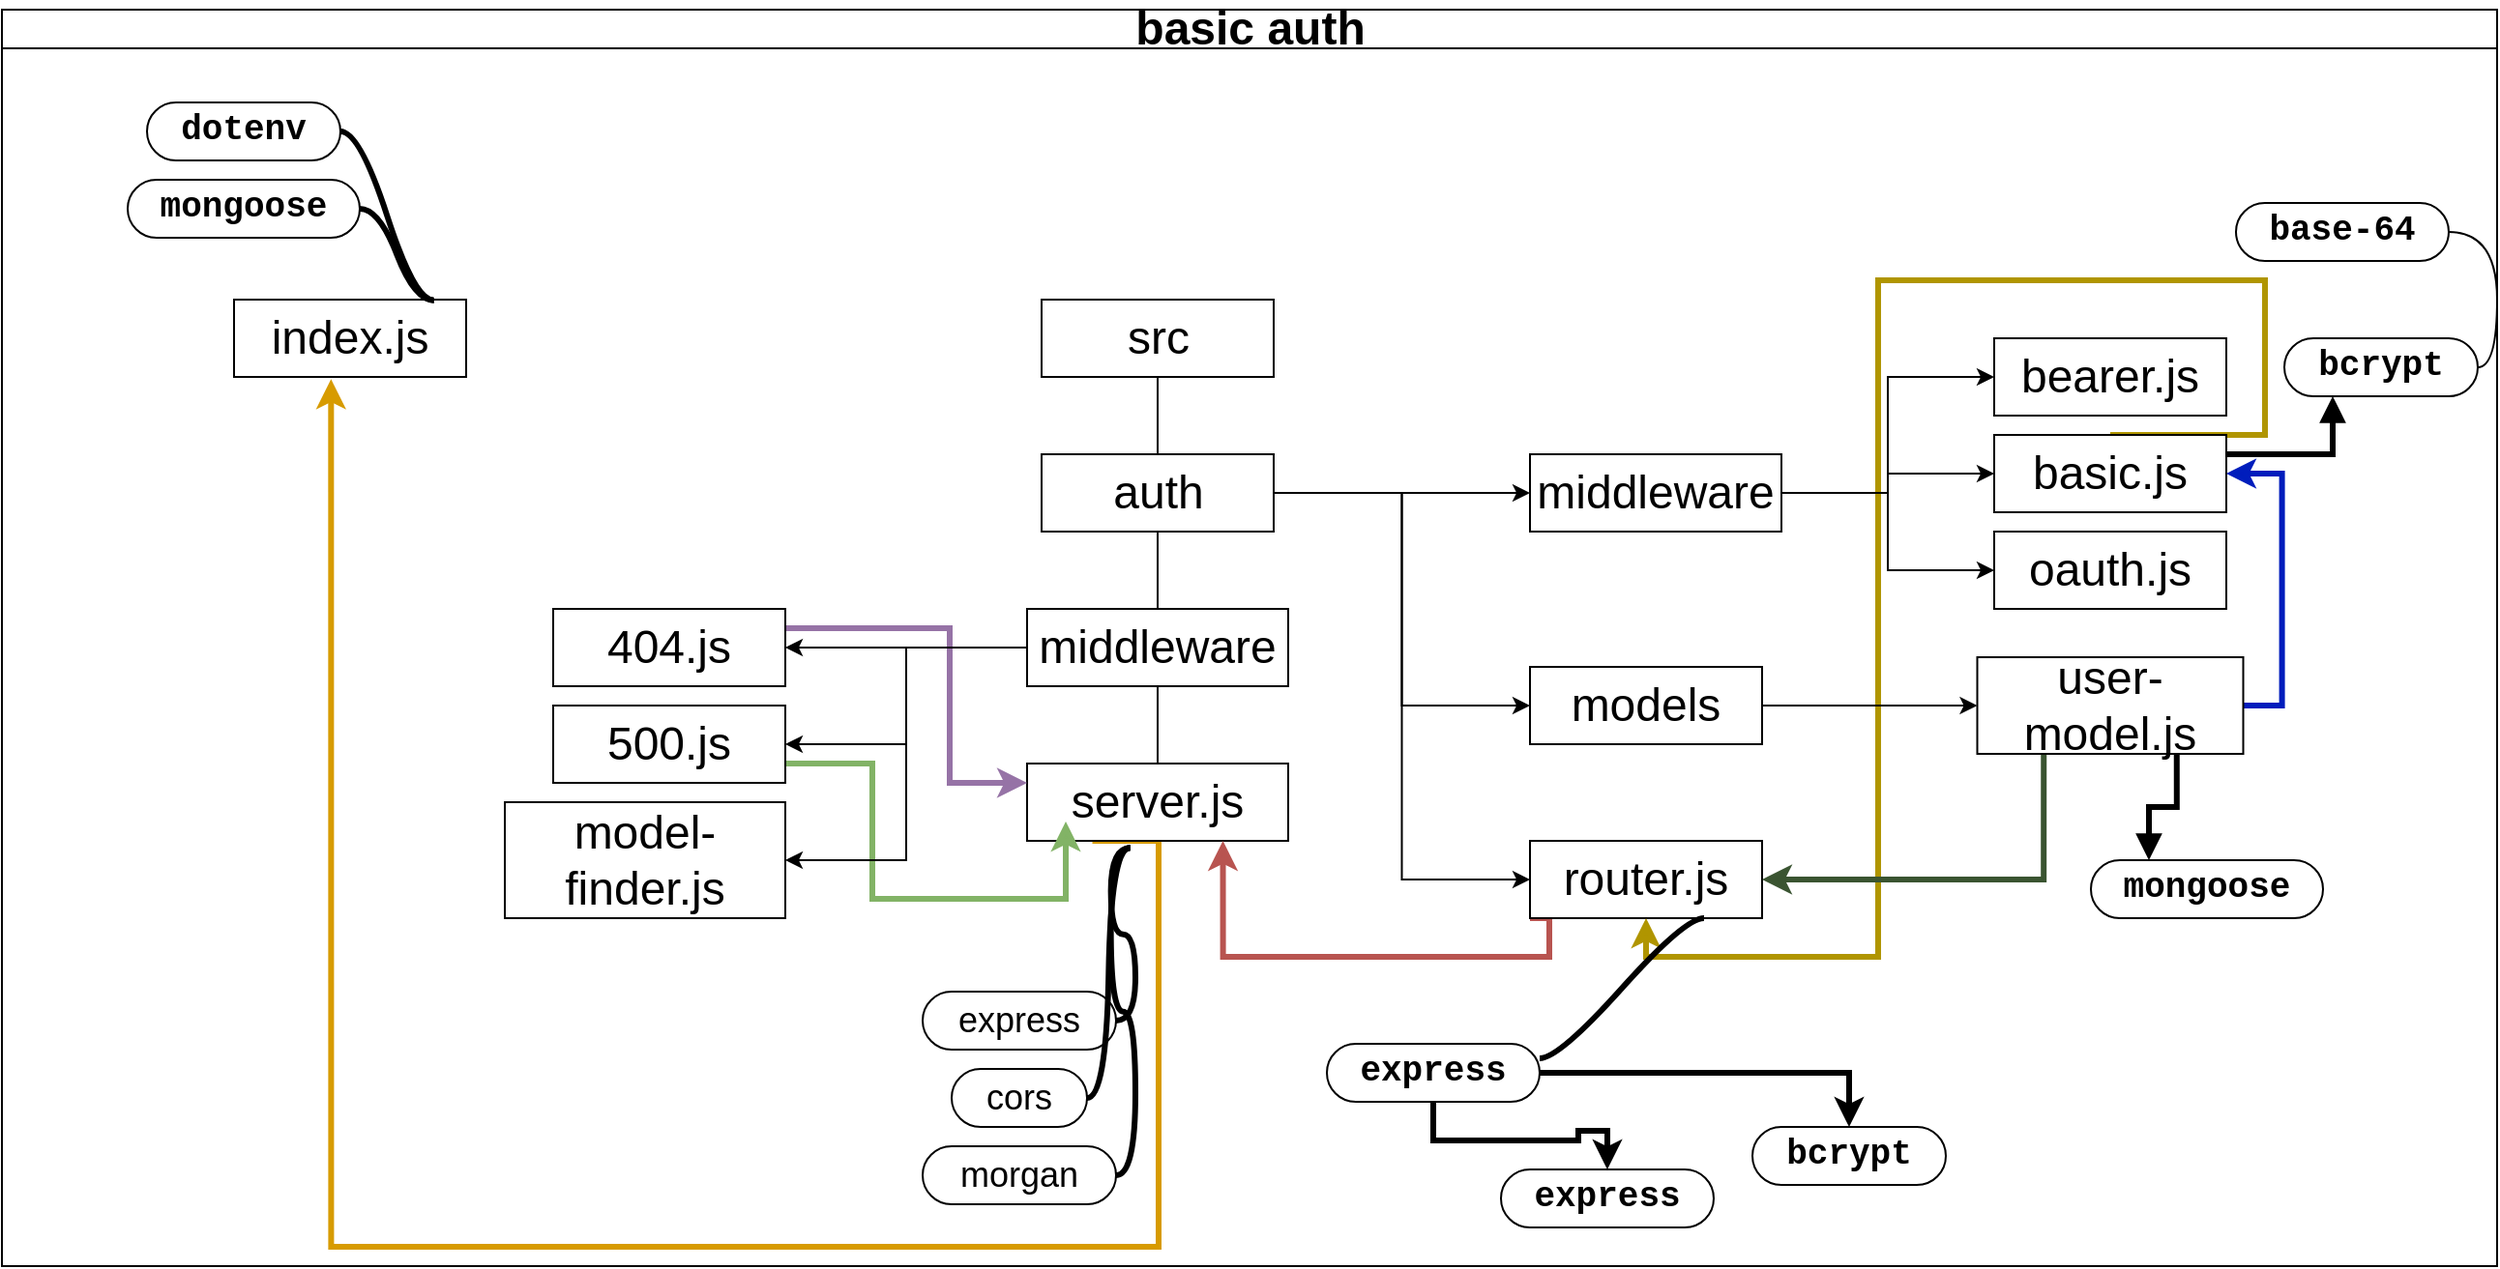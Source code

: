 <mxfile version="14.7.3" type="github" pages="6">
  <diagram id="8tz35Vwes354LEe-AOa3" name="Page-1">
    <mxGraphModel dx="1038" dy="556" grid="1" gridSize="10" guides="1" tooltips="1" connect="1" arrows="1" fold="1" page="1" pageScale="1" pageWidth="850" pageHeight="1100" math="0" shadow="0">
      <root>
        <mxCell id="0" />
        <mxCell id="1" parent="0" />
        <mxCell id="MLQZVTFxdCjyArdMDcbv-1" value="&lt;font style=&quot;font-size: 24px&quot;&gt;basic auth&lt;/font&gt;" style="swimlane;html=1;startSize=20;horizontal=1;containerType=tree;" parent="1" vertex="1">
          <mxGeometry x="120" y="50" width="1290" height="650" as="geometry" />
        </mxCell>
        <mxCell id="MLQZVTFxdCjyArdMDcbv-3" value="&lt;font style=&quot;font-size: 24px&quot;&gt;index.js&lt;/font&gt;" style="whiteSpace=wrap;html=1;treeFolding=1;treeMoving=1;newEdgeStyle={&quot;edgeStyle&quot;:&quot;elbowEdgeStyle&quot;,&quot;startArrow&quot;:&quot;none&quot;,&quot;endArrow&quot;:&quot;none&quot;};" parent="MLQZVTFxdCjyArdMDcbv-1" vertex="1">
          <mxGeometry x="120" y="150" width="120" height="40" as="geometry" />
        </mxCell>
        <mxCell id="MLQZVTFxdCjyArdMDcbv-6" value="&lt;span style=&quot;font-size: 24px&quot;&gt;src&lt;/span&gt;" style="whiteSpace=wrap;html=1;treeFolding=1;treeMoving=1;newEdgeStyle={&quot;edgeStyle&quot;:&quot;elbowEdgeStyle&quot;,&quot;startArrow&quot;:&quot;none&quot;,&quot;endArrow&quot;:&quot;none&quot;};" parent="MLQZVTFxdCjyArdMDcbv-1" vertex="1">
          <mxGeometry x="537.5" y="150" width="120" height="40" as="geometry" />
        </mxCell>
        <mxCell id="MLQZVTFxdCjyArdMDcbv-9" value="" style="edgeStyle=elbowEdgeStyle;rounded=0;orthogonalLoop=1;jettySize=auto;html=1;elbow=vertical;startArrow=none;endArrow=none;" parent="MLQZVTFxdCjyArdMDcbv-1" source="MLQZVTFxdCjyArdMDcbv-6" target="MLQZVTFxdCjyArdMDcbv-10" edge="1">
          <mxGeometry relative="1" as="geometry" />
        </mxCell>
        <mxCell id="MLQZVTFxdCjyArdMDcbv-32" style="edgeStyle=orthogonalEdgeStyle;rounded=0;orthogonalLoop=1;jettySize=auto;html=1;exitX=1;exitY=0.5;exitDx=0;exitDy=0;entryX=0;entryY=0.5;entryDx=0;entryDy=0;" parent="MLQZVTFxdCjyArdMDcbv-1" source="MLQZVTFxdCjyArdMDcbv-10" target="MLQZVTFxdCjyArdMDcbv-26" edge="1">
          <mxGeometry relative="1" as="geometry" />
        </mxCell>
        <mxCell id="MLQZVTFxdCjyArdMDcbv-10" value="&lt;span style=&quot;font-size: 24px&quot;&gt;auth&lt;/span&gt;" style="whiteSpace=wrap;html=1;treeFolding=1;treeMoving=1;newEdgeStyle={&quot;edgeStyle&quot;:&quot;elbowEdgeStyle&quot;,&quot;startArrow&quot;:&quot;none&quot;,&quot;endArrow&quot;:&quot;none&quot;};" parent="MLQZVTFxdCjyArdMDcbv-1" vertex="1">
          <mxGeometry x="537.5" y="230" width="120" height="40" as="geometry" />
        </mxCell>
        <mxCell id="MLQZVTFxdCjyArdMDcbv-17" value="" style="edgeStyle=elbowEdgeStyle;rounded=0;orthogonalLoop=1;jettySize=auto;html=1;elbow=vertical;startArrow=none;endArrow=none;" parent="MLQZVTFxdCjyArdMDcbv-1" source="MLQZVTFxdCjyArdMDcbv-10" target="MLQZVTFxdCjyArdMDcbv-18" edge="1">
          <mxGeometry relative="1" as="geometry">
            <mxPoint x="617.5" y="230" as="sourcePoint" />
          </mxGeometry>
        </mxCell>
        <mxCell id="MLQZVTFxdCjyArdMDcbv-41" style="edgeStyle=orthogonalEdgeStyle;rounded=0;orthogonalLoop=1;jettySize=auto;html=1;exitX=0;exitY=0.5;exitDx=0;exitDy=0;entryX=1;entryY=0.5;entryDx=0;entryDy=0;" parent="MLQZVTFxdCjyArdMDcbv-1" source="MLQZVTFxdCjyArdMDcbv-18" target="MLQZVTFxdCjyArdMDcbv-37" edge="1">
          <mxGeometry relative="1" as="geometry" />
        </mxCell>
        <mxCell id="MLQZVTFxdCjyArdMDcbv-18" value="&lt;span style=&quot;font-size: 24px&quot;&gt;middleware&lt;/span&gt;" style="whiteSpace=wrap;html=1;treeFolding=1;treeMoving=1;newEdgeStyle={&quot;edgeStyle&quot;:&quot;elbowEdgeStyle&quot;,&quot;startArrow&quot;:&quot;none&quot;,&quot;endArrow&quot;:&quot;none&quot;};" parent="MLQZVTFxdCjyArdMDcbv-1" vertex="1">
          <mxGeometry x="530" y="310" width="135" height="40" as="geometry" />
        </mxCell>
        <mxCell id="MLQZVTFxdCjyArdMDcbv-19" value="" style="edgeStyle=elbowEdgeStyle;rounded=0;orthogonalLoop=1;jettySize=auto;html=1;elbow=vertical;startArrow=none;endArrow=none;" parent="MLQZVTFxdCjyArdMDcbv-1" source="MLQZVTFxdCjyArdMDcbv-18" target="MLQZVTFxdCjyArdMDcbv-20" edge="1">
          <mxGeometry relative="1" as="geometry">
            <mxPoint x="617.5" y="310" as="sourcePoint" />
          </mxGeometry>
        </mxCell>
        <mxCell id="MLQZVTFxdCjyArdMDcbv-68" style="edgeStyle=orthogonalEdgeStyle;rounded=0;orthogonalLoop=1;jettySize=auto;html=1;exitX=0.25;exitY=1;exitDx=0;exitDy=0;entryX=0.418;entryY=1.029;entryDx=0;entryDy=0;entryPerimeter=0;fillColor=#ffe6cc;strokeColor=#d79b00;strokeWidth=3;" parent="MLQZVTFxdCjyArdMDcbv-1" source="MLQZVTFxdCjyArdMDcbv-20" target="MLQZVTFxdCjyArdMDcbv-3" edge="1">
          <mxGeometry relative="1" as="geometry">
            <Array as="points">
              <mxPoint x="598" y="430" />
              <mxPoint x="598" y="640" />
              <mxPoint x="170" y="640" />
            </Array>
          </mxGeometry>
        </mxCell>
        <mxCell id="MLQZVTFxdCjyArdMDcbv-20" value="&lt;span style=&quot;font-size: 24px&quot;&gt;server.js&lt;/span&gt;" style="whiteSpace=wrap;html=1;treeFolding=1;treeMoving=1;newEdgeStyle={&quot;edgeStyle&quot;:&quot;elbowEdgeStyle&quot;,&quot;startArrow&quot;:&quot;none&quot;,&quot;endArrow&quot;:&quot;none&quot;};" parent="MLQZVTFxdCjyArdMDcbv-1" vertex="1">
          <mxGeometry x="530" y="390" width="135" height="40" as="geometry" />
        </mxCell>
        <mxCell id="MLQZVTFxdCjyArdMDcbv-26" value="&lt;span style=&quot;font-size: 24px&quot;&gt;middleware&lt;/span&gt;" style="whiteSpace=wrap;html=1;treeFolding=1;treeMoving=1;newEdgeStyle={&quot;edgeStyle&quot;:&quot;elbowEdgeStyle&quot;,&quot;startArrow&quot;:&quot;none&quot;,&quot;endArrow&quot;:&quot;none&quot;};" parent="MLQZVTFxdCjyArdMDcbv-1" vertex="1">
          <mxGeometry x="790" y="230" width="130" height="40" as="geometry" />
        </mxCell>
        <mxCell id="MLQZVTFxdCjyArdMDcbv-72" style="edgeStyle=orthogonalEdgeStyle;rounded=0;orthogonalLoop=1;jettySize=auto;html=1;exitX=1;exitY=0.25;exitDx=0;exitDy=0;entryX=0;entryY=0.25;entryDx=0;entryDy=0;strokeWidth=3;fillColor=#e1d5e7;strokeColor=#9673a6;" parent="MLQZVTFxdCjyArdMDcbv-1" source="MLQZVTFxdCjyArdMDcbv-37" target="MLQZVTFxdCjyArdMDcbv-20" edge="1">
          <mxGeometry relative="1" as="geometry">
            <Array as="points">
              <mxPoint x="490" y="320" />
              <mxPoint x="490" y="400" />
            </Array>
          </mxGeometry>
        </mxCell>
        <mxCell id="MLQZVTFxdCjyArdMDcbv-37" value="&lt;span style=&quot;font-size: 24px&quot;&gt;404.js&lt;/span&gt;" style="whiteSpace=wrap;html=1;treeFolding=1;treeMoving=1;newEdgeStyle={&quot;edgeStyle&quot;:&quot;elbowEdgeStyle&quot;,&quot;startArrow&quot;:&quot;none&quot;,&quot;endArrow&quot;:&quot;none&quot;};" parent="MLQZVTFxdCjyArdMDcbv-1" vertex="1">
          <mxGeometry x="285" y="310" width="120" height="40" as="geometry" />
        </mxCell>
        <mxCell id="MLQZVTFxdCjyArdMDcbv-42" style="edgeStyle=orthogonalEdgeStyle;rounded=0;orthogonalLoop=1;jettySize=auto;html=1;exitX=0;exitY=0.5;exitDx=0;exitDy=0;entryX=1;entryY=0.5;entryDx=0;entryDy=0;" parent="MLQZVTFxdCjyArdMDcbv-1" source="MLQZVTFxdCjyArdMDcbv-18" target="MLQZVTFxdCjyArdMDcbv-43" edge="1">
          <mxGeometry relative="1" as="geometry">
            <mxPoint x="550" y="370" as="sourcePoint" />
          </mxGeometry>
        </mxCell>
        <mxCell id="MLQZVTFxdCjyArdMDcbv-71" style="edgeStyle=orthogonalEdgeStyle;rounded=0;orthogonalLoop=1;jettySize=auto;html=1;exitX=1;exitY=0.75;exitDx=0;exitDy=0;strokeWidth=3;fillColor=#d5e8d4;strokeColor=#82b366;" parent="MLQZVTFxdCjyArdMDcbv-1" source="MLQZVTFxdCjyArdMDcbv-43" edge="1">
          <mxGeometry relative="1" as="geometry">
            <mxPoint x="550" y="420" as="targetPoint" />
            <Array as="points">
              <mxPoint x="450" y="390" />
              <mxPoint x="450" y="460" />
              <mxPoint x="550" y="460" />
            </Array>
          </mxGeometry>
        </mxCell>
        <mxCell id="MLQZVTFxdCjyArdMDcbv-43" value="&lt;span style=&quot;font-size: 24px&quot;&gt;500.js&lt;/span&gt;" style="whiteSpace=wrap;html=1;treeFolding=1;treeMoving=1;newEdgeStyle={&quot;edgeStyle&quot;:&quot;elbowEdgeStyle&quot;,&quot;startArrow&quot;:&quot;none&quot;,&quot;endArrow&quot;:&quot;none&quot;};" parent="MLQZVTFxdCjyArdMDcbv-1" vertex="1">
          <mxGeometry x="285" y="360" width="120" height="40" as="geometry" />
        </mxCell>
        <mxCell id="MLQZVTFxdCjyArdMDcbv-44" style="edgeStyle=orthogonalEdgeStyle;rounded=0;orthogonalLoop=1;jettySize=auto;html=1;exitX=0;exitY=0.5;exitDx=0;exitDy=0;entryX=1;entryY=0.5;entryDx=0;entryDy=0;" parent="MLQZVTFxdCjyArdMDcbv-1" source="MLQZVTFxdCjyArdMDcbv-18" target="MLQZVTFxdCjyArdMDcbv-45" edge="1">
          <mxGeometry relative="1" as="geometry">
            <mxPoint x="550" y="370" as="sourcePoint" />
          </mxGeometry>
        </mxCell>
        <mxCell id="MLQZVTFxdCjyArdMDcbv-45" value="&lt;span style=&quot;font-size: 24px&quot;&gt;model-finder.js&lt;/span&gt;" style="whiteSpace=wrap;html=1;treeFolding=1;treeMoving=1;newEdgeStyle={&quot;edgeStyle&quot;:&quot;elbowEdgeStyle&quot;,&quot;startArrow&quot;:&quot;none&quot;,&quot;endArrow&quot;:&quot;none&quot;};" parent="MLQZVTFxdCjyArdMDcbv-1" vertex="1">
          <mxGeometry x="260" y="410" width="145" height="60" as="geometry" />
        </mxCell>
        <mxCell id="MLQZVTFxdCjyArdMDcbv-56" style="edgeStyle=orthogonalEdgeStyle;rounded=0;orthogonalLoop=1;jettySize=auto;html=1;exitX=1;exitY=0.5;exitDx=0;exitDy=0;entryX=0;entryY=0.5;entryDx=0;entryDy=0;" parent="MLQZVTFxdCjyArdMDcbv-1" source="MLQZVTFxdCjyArdMDcbv-10" target="MLQZVTFxdCjyArdMDcbv-57" edge="1">
          <mxGeometry relative="1" as="geometry">
            <mxPoint x="677.5" y="290" as="sourcePoint" />
          </mxGeometry>
        </mxCell>
        <mxCell id="MLQZVTFxdCjyArdMDcbv-57" value="&lt;span style=&quot;font-size: 24px&quot;&gt;models&lt;/span&gt;" style="whiteSpace=wrap;html=1;treeFolding=1;treeMoving=1;newEdgeStyle={&quot;edgeStyle&quot;:&quot;elbowEdgeStyle&quot;,&quot;startArrow&quot;:&quot;none&quot;,&quot;endArrow&quot;:&quot;none&quot;};" parent="MLQZVTFxdCjyArdMDcbv-1" vertex="1">
          <mxGeometry x="790" y="340" width="120" height="40" as="geometry" />
        </mxCell>
        <mxCell id="MLQZVTFxdCjyArdMDcbv-58" style="edgeStyle=orthogonalEdgeStyle;rounded=0;orthogonalLoop=1;jettySize=auto;html=1;exitX=1;exitY=0.5;exitDx=0;exitDy=0;entryX=0;entryY=0.5;entryDx=0;entryDy=0;" parent="MLQZVTFxdCjyArdMDcbv-1" source="MLQZVTFxdCjyArdMDcbv-10" target="MLQZVTFxdCjyArdMDcbv-59" edge="1">
          <mxGeometry relative="1" as="geometry">
            <mxPoint x="677.5" y="290" as="sourcePoint" />
          </mxGeometry>
        </mxCell>
        <mxCell id="MLQZVTFxdCjyArdMDcbv-69" style="edgeStyle=orthogonalEdgeStyle;rounded=0;orthogonalLoop=1;jettySize=auto;html=1;exitX=0;exitY=1;exitDx=0;exitDy=0;entryX=0.75;entryY=1;entryDx=0;entryDy=0;fillColor=#f8cecc;strokeColor=#b85450;strokeWidth=3;" parent="MLQZVTFxdCjyArdMDcbv-1" source="MLQZVTFxdCjyArdMDcbv-59" target="MLQZVTFxdCjyArdMDcbv-20" edge="1">
          <mxGeometry relative="1" as="geometry">
            <Array as="points">
              <mxPoint x="800" y="470" />
              <mxPoint x="800" y="490" />
              <mxPoint x="631" y="490" />
            </Array>
          </mxGeometry>
        </mxCell>
        <mxCell id="MLQZVTFxdCjyArdMDcbv-59" value="&lt;span style=&quot;font-size: 24px&quot;&gt;router.js&lt;/span&gt;" style="whiteSpace=wrap;html=1;treeFolding=1;treeMoving=1;newEdgeStyle={&quot;edgeStyle&quot;:&quot;elbowEdgeStyle&quot;,&quot;startArrow&quot;:&quot;none&quot;,&quot;endArrow&quot;:&quot;none&quot;};" parent="MLQZVTFxdCjyArdMDcbv-1" vertex="1">
          <mxGeometry x="790" y="430" width="120" height="40" as="geometry" />
        </mxCell>
        <mxCell id="MLQZVTFxdCjyArdMDcbv-60" style="edgeStyle=orthogonalEdgeStyle;rounded=0;orthogonalLoop=1;jettySize=auto;html=1;exitX=1;exitY=0.5;exitDx=0;exitDy=0;entryX=0;entryY=0.5;entryDx=0;entryDy=0;" parent="MLQZVTFxdCjyArdMDcbv-1" source="MLQZVTFxdCjyArdMDcbv-26" target="MLQZVTFxdCjyArdMDcbv-61" edge="1">
          <mxGeometry relative="1" as="geometry">
            <mxPoint x="735" y="290" as="sourcePoint" />
          </mxGeometry>
        </mxCell>
        <mxCell id="MLQZVTFxdCjyArdMDcbv-75" style="edgeStyle=orthogonalEdgeStyle;rounded=0;orthogonalLoop=1;jettySize=auto;html=1;exitX=0.5;exitY=0;exitDx=0;exitDy=0;strokeWidth=3;entryX=0.5;entryY=1;entryDx=0;entryDy=0;fillColor=#e3c800;strokeColor=#B09500;" parent="MLQZVTFxdCjyArdMDcbv-1" source="MLQZVTFxdCjyArdMDcbv-61" target="MLQZVTFxdCjyArdMDcbv-59" edge="1">
          <mxGeometry relative="1" as="geometry">
            <mxPoint x="950" y="420" as="targetPoint" />
            <Array as="points">
              <mxPoint x="1170" y="220" />
              <mxPoint x="1170" y="140" />
              <mxPoint x="970" y="140" />
              <mxPoint x="970" y="490" />
              <mxPoint x="850" y="490" />
            </Array>
          </mxGeometry>
        </mxCell>
        <mxCell id="MLQZVTFxdCjyArdMDcbv-61" value="&lt;span style=&quot;font-size: 24px&quot;&gt;basic.js&lt;/span&gt;" style="whiteSpace=wrap;html=1;treeFolding=1;treeMoving=1;newEdgeStyle={&quot;edgeStyle&quot;:&quot;elbowEdgeStyle&quot;,&quot;startArrow&quot;:&quot;none&quot;,&quot;endArrow&quot;:&quot;none&quot;};" parent="MLQZVTFxdCjyArdMDcbv-1" vertex="1">
          <mxGeometry x="1030" y="220" width="120" height="40" as="geometry" />
        </mxCell>
        <mxCell id="MLQZVTFxdCjyArdMDcbv-62" style="edgeStyle=orthogonalEdgeStyle;rounded=0;orthogonalLoop=1;jettySize=auto;html=1;exitX=1;exitY=0.5;exitDx=0;exitDy=0;entryX=0;entryY=0.5;entryDx=0;entryDy=0;" parent="MLQZVTFxdCjyArdMDcbv-1" source="MLQZVTFxdCjyArdMDcbv-26" target="MLQZVTFxdCjyArdMDcbv-63" edge="1">
          <mxGeometry relative="1" as="geometry">
            <mxPoint x="930" y="290" as="sourcePoint" />
          </mxGeometry>
        </mxCell>
        <mxCell id="MLQZVTFxdCjyArdMDcbv-63" value="&lt;span style=&quot;font-size: 24px&quot;&gt;bearer.js&lt;/span&gt;" style="whiteSpace=wrap;html=1;treeFolding=1;treeMoving=1;newEdgeStyle={&quot;edgeStyle&quot;:&quot;elbowEdgeStyle&quot;,&quot;startArrow&quot;:&quot;none&quot;,&quot;endArrow&quot;:&quot;none&quot;};" parent="MLQZVTFxdCjyArdMDcbv-1" vertex="1">
          <mxGeometry x="1030" y="170" width="120" height="40" as="geometry" />
        </mxCell>
        <mxCell id="MLQZVTFxdCjyArdMDcbv-64" style="edgeStyle=orthogonalEdgeStyle;rounded=0;orthogonalLoop=1;jettySize=auto;html=1;exitX=1;exitY=0.5;exitDx=0;exitDy=0;entryX=0;entryY=0.5;entryDx=0;entryDy=0;" parent="MLQZVTFxdCjyArdMDcbv-1" source="MLQZVTFxdCjyArdMDcbv-26" target="MLQZVTFxdCjyArdMDcbv-65" edge="1">
          <mxGeometry relative="1" as="geometry">
            <mxPoint x="930" y="290" as="sourcePoint" />
          </mxGeometry>
        </mxCell>
        <mxCell id="MLQZVTFxdCjyArdMDcbv-65" value="&lt;span style=&quot;font-size: 24px&quot;&gt;oauth.js&lt;/span&gt;" style="whiteSpace=wrap;html=1;treeFolding=1;treeMoving=1;newEdgeStyle={&quot;edgeStyle&quot;:&quot;elbowEdgeStyle&quot;,&quot;startArrow&quot;:&quot;none&quot;,&quot;endArrow&quot;:&quot;none&quot;};" parent="MLQZVTFxdCjyArdMDcbv-1" vertex="1">
          <mxGeometry x="1030" y="270" width="120" height="40" as="geometry" />
        </mxCell>
        <mxCell id="MLQZVTFxdCjyArdMDcbv-66" style="edgeStyle=orthogonalEdgeStyle;rounded=0;orthogonalLoop=1;jettySize=auto;html=1;exitX=1;exitY=0.5;exitDx=0;exitDy=0;entryX=0;entryY=0.5;entryDx=0;entryDy=0;" parent="MLQZVTFxdCjyArdMDcbv-1" source="MLQZVTFxdCjyArdMDcbv-57" target="MLQZVTFxdCjyArdMDcbv-67" edge="1">
          <mxGeometry relative="1" as="geometry">
            <mxPoint x="735" y="290" as="sourcePoint" />
          </mxGeometry>
        </mxCell>
        <mxCell id="MLQZVTFxdCjyArdMDcbv-73" style="edgeStyle=orthogonalEdgeStyle;rounded=0;orthogonalLoop=1;jettySize=auto;html=1;exitX=1;exitY=0.5;exitDx=0;exitDy=0;entryX=1;entryY=0.5;entryDx=0;entryDy=0;strokeWidth=3;fillColor=#0050ef;strokeColor=#001DBC;" parent="MLQZVTFxdCjyArdMDcbv-1" source="MLQZVTFxdCjyArdMDcbv-67" target="MLQZVTFxdCjyArdMDcbv-61" edge="1">
          <mxGeometry relative="1" as="geometry" />
        </mxCell>
        <mxCell id="MLQZVTFxdCjyArdMDcbv-74" style="edgeStyle=orthogonalEdgeStyle;rounded=0;orthogonalLoop=1;jettySize=auto;html=1;exitX=0.25;exitY=1;exitDx=0;exitDy=0;entryX=1;entryY=0.5;entryDx=0;entryDy=0;strokeWidth=3;fillColor=#6d8764;strokeColor=#3A5431;" parent="MLQZVTFxdCjyArdMDcbv-1" source="MLQZVTFxdCjyArdMDcbv-67" target="MLQZVTFxdCjyArdMDcbv-59" edge="1">
          <mxGeometry relative="1" as="geometry" />
        </mxCell>
        <mxCell id="MLQZVTFxdCjyArdMDcbv-67" value="&lt;span style=&quot;font-size: 24px&quot;&gt;user-model.js&lt;/span&gt;" style="whiteSpace=wrap;html=1;treeFolding=1;treeMoving=1;newEdgeStyle={&quot;edgeStyle&quot;:&quot;elbowEdgeStyle&quot;,&quot;startArrow&quot;:&quot;none&quot;,&quot;endArrow&quot;:&quot;none&quot;};" parent="MLQZVTFxdCjyArdMDcbv-1" vertex="1">
          <mxGeometry x="1021.25" y="335" width="137.5" height="50" as="geometry" />
        </mxCell>
        <mxCell id="MLQZVTFxdCjyArdMDcbv-80" value="&lt;div style=&quot;font-family: &amp;#34;consolas&amp;#34; , &amp;#34;courier new&amp;#34; , monospace ; line-height: 19px&quot;&gt;&lt;span style=&quot;background-color: rgb(255 , 255 , 255)&quot;&gt;&lt;font style=&quot;font-size: 18px&quot;&gt;&lt;b&gt;mongoose&lt;/b&gt;&lt;/font&gt;&lt;/span&gt;&lt;/div&gt;" style="whiteSpace=wrap;html=1;rounded=1;arcSize=50;align=center;verticalAlign=middle;strokeWidth=1;autosize=1;spacing=4;treeFolding=1;treeMoving=1;newEdgeStyle={&quot;edgeStyle&quot;:&quot;entityRelationEdgeStyle&quot;,&quot;startArrow&quot;:&quot;none&quot;,&quot;endArrow&quot;:&quot;none&quot;,&quot;segment&quot;:10,&quot;curved&quot;:1};" parent="MLQZVTFxdCjyArdMDcbv-1" vertex="1">
          <mxGeometry x="65" y="88" width="120" height="30" as="geometry" />
        </mxCell>
        <mxCell id="MLQZVTFxdCjyArdMDcbv-81" value="" style="edgeStyle=entityRelationEdgeStyle;startArrow=none;endArrow=none;segment=10;curved=1;strokeWidth=3;exitX=0.861;exitY=0.008;exitDx=0;exitDy=0;exitPerimeter=0;" parent="MLQZVTFxdCjyArdMDcbv-1" source="MLQZVTFxdCjyArdMDcbv-3" target="MLQZVTFxdCjyArdMDcbv-80" edge="1">
          <mxGeometry relative="1" as="geometry">
            <mxPoint x="120" y="150" as="sourcePoint" />
          </mxGeometry>
        </mxCell>
        <mxCell id="MLQZVTFxdCjyArdMDcbv-84" value="" style="edgeStyle=entityRelationEdgeStyle;startArrow=none;endArrow=none;segment=10;curved=1;strokeWidth=3;exitX=0.861;exitY=0.008;exitDx=0;exitDy=0;exitPerimeter=0;" parent="MLQZVTFxdCjyArdMDcbv-1" source="MLQZVTFxdCjyArdMDcbv-3" target="MLQZVTFxdCjyArdMDcbv-85" edge="1">
          <mxGeometry relative="1" as="geometry">
            <mxPoint x="253.32" y="190.32" as="sourcePoint" />
          </mxGeometry>
        </mxCell>
        <mxCell id="MLQZVTFxdCjyArdMDcbv-85" value="&lt;div style=&quot;font-family: &amp;#34;consolas&amp;#34; , &amp;#34;courier new&amp;#34; , monospace ; line-height: 19px&quot;&gt;&lt;span style=&quot;background-color: rgb(255 , 255 , 255)&quot;&gt;&lt;font style=&quot;font-size: 18px&quot;&gt;&lt;b&gt;dotenv&lt;/b&gt;&lt;/font&gt;&lt;/span&gt;&lt;/div&gt;" style="whiteSpace=wrap;html=1;rounded=1;arcSize=50;align=center;verticalAlign=middle;strokeWidth=1;autosize=1;spacing=4;treeFolding=1;treeMoving=1;newEdgeStyle={&quot;edgeStyle&quot;:&quot;entityRelationEdgeStyle&quot;,&quot;startArrow&quot;:&quot;none&quot;,&quot;endArrow&quot;:&quot;none&quot;,&quot;segment&quot;:10,&quot;curved&quot;:1};" parent="MLQZVTFxdCjyArdMDcbv-1" vertex="1">
          <mxGeometry x="75" y="48" width="100" height="30" as="geometry" />
        </mxCell>
        <mxCell id="MLQZVTFxdCjyArdMDcbv-86" value="&lt;font style=&quot;font-size: 18px&quot;&gt;express&lt;/font&gt;" style="whiteSpace=wrap;html=1;rounded=1;arcSize=50;align=center;verticalAlign=middle;strokeWidth=1;autosize=1;spacing=4;treeFolding=1;treeMoving=1;newEdgeStyle={&quot;edgeStyle&quot;:&quot;entityRelationEdgeStyle&quot;,&quot;startArrow&quot;:&quot;none&quot;,&quot;endArrow&quot;:&quot;none&quot;,&quot;segment&quot;:10,&quot;curved&quot;:1};" parent="MLQZVTFxdCjyArdMDcbv-1" vertex="1">
          <mxGeometry x="476" y="508" width="100" height="30" as="geometry" />
        </mxCell>
        <mxCell id="MLQZVTFxdCjyArdMDcbv-87" value="" style="edgeStyle=entityRelationEdgeStyle;startArrow=none;endArrow=none;segment=10;curved=1;strokeWidth=3;exitX=0.395;exitY=1.092;exitDx=0;exitDy=0;exitPerimeter=0;" parent="MLQZVTFxdCjyArdMDcbv-1" source="MLQZVTFxdCjyArdMDcbv-20" target="MLQZVTFxdCjyArdMDcbv-86" edge="1">
          <mxGeometry relative="1" as="geometry">
            <mxPoint x="570" y="440" as="sourcePoint" />
          </mxGeometry>
        </mxCell>
        <mxCell id="MLQZVTFxdCjyArdMDcbv-88" value="" style="edgeStyle=entityRelationEdgeStyle;startArrow=none;endArrow=none;segment=10;curved=1;strokeWidth=3;exitX=0.395;exitY=1.092;exitDx=0;exitDy=0;exitPerimeter=0;" parent="MLQZVTFxdCjyArdMDcbv-1" source="MLQZVTFxdCjyArdMDcbv-20" target="MLQZVTFxdCjyArdMDcbv-89" edge="1">
          <mxGeometry relative="1" as="geometry">
            <mxPoint x="613.325" y="473.68" as="sourcePoint" />
          </mxGeometry>
        </mxCell>
        <mxCell id="MLQZVTFxdCjyArdMDcbv-89" value="&lt;font style=&quot;font-size: 18px&quot;&gt;cors&lt;/font&gt;" style="whiteSpace=wrap;html=1;rounded=1;arcSize=50;align=center;verticalAlign=middle;strokeWidth=1;autosize=1;spacing=4;treeFolding=1;treeMoving=1;newEdgeStyle={&quot;edgeStyle&quot;:&quot;entityRelationEdgeStyle&quot;,&quot;startArrow&quot;:&quot;none&quot;,&quot;endArrow&quot;:&quot;none&quot;,&quot;segment&quot;:10,&quot;curved&quot;:1};" parent="MLQZVTFxdCjyArdMDcbv-1" vertex="1">
          <mxGeometry x="491" y="548" width="70" height="30" as="geometry" />
        </mxCell>
        <mxCell id="MLQZVTFxdCjyArdMDcbv-90" value="" style="edgeStyle=entityRelationEdgeStyle;startArrow=none;endArrow=none;segment=10;curved=1;strokeWidth=3;exitX=0.395;exitY=1.092;exitDx=0;exitDy=0;exitPerimeter=0;" parent="MLQZVTFxdCjyArdMDcbv-1" source="MLQZVTFxdCjyArdMDcbv-20" target="MLQZVTFxdCjyArdMDcbv-91" edge="1">
          <mxGeometry relative="1" as="geometry">
            <mxPoint x="613.325" y="473.68" as="sourcePoint" />
          </mxGeometry>
        </mxCell>
        <mxCell id="MLQZVTFxdCjyArdMDcbv-91" value="&lt;font style=&quot;font-size: 18px&quot;&gt;morgan&lt;/font&gt;" style="whiteSpace=wrap;html=1;rounded=1;arcSize=50;align=center;verticalAlign=middle;strokeWidth=1;autosize=1;spacing=4;treeFolding=1;treeMoving=1;newEdgeStyle={&quot;edgeStyle&quot;:&quot;entityRelationEdgeStyle&quot;,&quot;startArrow&quot;:&quot;none&quot;,&quot;endArrow&quot;:&quot;none&quot;,&quot;segment&quot;:10,&quot;curved&quot;:1};" parent="MLQZVTFxdCjyArdMDcbv-1" vertex="1">
          <mxGeometry x="476" y="588" width="100" height="30" as="geometry" />
        </mxCell>
        <mxCell id="MLQZVTFxdCjyArdMDcbv-94" value="&lt;div style=&quot;font-family: &amp;#34;consolas&amp;#34; , &amp;#34;courier new&amp;#34; , monospace ; line-height: 19px&quot;&gt;&lt;span style=&quot;background-color: rgb(255 , 255 , 255)&quot;&gt;&lt;font style=&quot;font-size: 18px&quot;&gt;&lt;b&gt;bcrypt&lt;/b&gt;&lt;/font&gt;&lt;/span&gt;&lt;/div&gt;" style="whiteSpace=wrap;html=1;rounded=1;arcSize=50;align=center;verticalAlign=middle;strokeWidth=1;autosize=1;spacing=4;treeFolding=1;treeMoving=1;newEdgeStyle={&quot;edgeStyle&quot;:&quot;entityRelationEdgeStyle&quot;,&quot;startArrow&quot;:&quot;none&quot;,&quot;endArrow&quot;:&quot;none&quot;,&quot;segment&quot;:10,&quot;curved&quot;:1};" parent="MLQZVTFxdCjyArdMDcbv-1" vertex="1">
          <mxGeometry x="905" y="578" width="100" height="30" as="geometry" />
        </mxCell>
        <mxCell id="MLQZVTFxdCjyArdMDcbv-96" value="&lt;div style=&quot;font-family: &amp;#34;consolas&amp;#34; , &amp;#34;courier new&amp;#34; , monospace ; line-height: 19px&quot;&gt;&lt;span style=&quot;background-color: rgb(255 , 255 , 255)&quot;&gt;&lt;font style=&quot;font-size: 18px&quot;&gt;&lt;b&gt;express&lt;/b&gt;&lt;/font&gt;&lt;/span&gt;&lt;/div&gt;" style="whiteSpace=wrap;html=1;rounded=1;arcSize=50;align=center;verticalAlign=middle;strokeWidth=1;autosize=1;spacing=4;treeFolding=1;treeMoving=1;newEdgeStyle={&quot;edgeStyle&quot;:&quot;entityRelationEdgeStyle&quot;,&quot;startArrow&quot;:&quot;none&quot;,&quot;endArrow&quot;:&quot;none&quot;,&quot;segment&quot;:10,&quot;curved&quot;:1};" parent="MLQZVTFxdCjyArdMDcbv-1" vertex="1">
          <mxGeometry x="775" y="600" width="110" height="30" as="geometry" />
        </mxCell>
        <mxCell id="MLQZVTFxdCjyArdMDcbv-99" style="edgeStyle=orthogonalEdgeStyle;rounded=0;orthogonalLoop=1;jettySize=auto;html=1;exitX=0.25;exitY=0;exitDx=0;exitDy=0;entryX=0.75;entryY=1;entryDx=0;entryDy=0;strokeWidth=3;startArrow=block;startFill=1;endArrow=none;endFill=0;" parent="MLQZVTFxdCjyArdMDcbv-1" source="MLQZVTFxdCjyArdMDcbv-98" target="MLQZVTFxdCjyArdMDcbv-67" edge="1">
          <mxGeometry relative="1" as="geometry" />
        </mxCell>
        <mxCell id="MLQZVTFxdCjyArdMDcbv-98" value="&lt;div style=&quot;font-family: &amp;#34;consolas&amp;#34; , &amp;#34;courier new&amp;#34; , monospace ; line-height: 19px&quot;&gt;&lt;span style=&quot;background-color: rgb(255 , 255 , 255)&quot;&gt;&lt;font style=&quot;font-size: 18px&quot;&gt;&lt;b&gt;mongoose&lt;/b&gt;&lt;/font&gt;&lt;/span&gt;&lt;/div&gt;" style="whiteSpace=wrap;html=1;rounded=1;arcSize=50;align=center;verticalAlign=middle;strokeWidth=1;autosize=1;spacing=4;treeFolding=1;treeMoving=1;newEdgeStyle={&quot;edgeStyle&quot;:&quot;entityRelationEdgeStyle&quot;,&quot;startArrow&quot;:&quot;none&quot;,&quot;endArrow&quot;:&quot;none&quot;,&quot;segment&quot;:10,&quot;curved&quot;:1};" parent="MLQZVTFxdCjyArdMDcbv-1" vertex="1">
          <mxGeometry x="1080" y="440" width="120" height="30" as="geometry" />
        </mxCell>
        <mxCell id="MLQZVTFxdCjyArdMDcbv-101" style="edgeStyle=orthogonalEdgeStyle;rounded=0;orthogonalLoop=1;jettySize=auto;html=1;exitX=0.25;exitY=1;exitDx=0;exitDy=0;entryX=1;entryY=0.25;entryDx=0;entryDy=0;startArrow=block;startFill=1;endArrow=none;endFill=0;strokeWidth=3;" parent="MLQZVTFxdCjyArdMDcbv-1" source="MLQZVTFxdCjyArdMDcbv-100" target="MLQZVTFxdCjyArdMDcbv-61" edge="1">
          <mxGeometry relative="1" as="geometry" />
        </mxCell>
        <mxCell id="MLQZVTFxdCjyArdMDcbv-100" value="&lt;div style=&quot;font-family: &amp;#34;consolas&amp;#34; , &amp;#34;courier new&amp;#34; , monospace ; line-height: 19px&quot;&gt;&lt;span style=&quot;background-color: rgb(255 , 255 , 255)&quot;&gt;&lt;font style=&quot;font-size: 18px&quot;&gt;&lt;b&gt;bcrypt&lt;/b&gt;&lt;/font&gt;&lt;/span&gt;&lt;/div&gt;" style="whiteSpace=wrap;html=1;rounded=1;arcSize=50;align=center;verticalAlign=middle;strokeWidth=1;autosize=1;spacing=4;treeFolding=1;treeMoving=1;newEdgeStyle={&quot;edgeStyle&quot;:&quot;entityRelationEdgeStyle&quot;,&quot;startArrow&quot;:&quot;none&quot;,&quot;endArrow&quot;:&quot;none&quot;,&quot;segment&quot;:10,&quot;curved&quot;:1};" parent="MLQZVTFxdCjyArdMDcbv-1" vertex="1">
          <mxGeometry x="1180" y="170" width="100" height="30" as="geometry" />
        </mxCell>
        <mxCell id="MLQZVTFxdCjyArdMDcbv-102" value="" style="edgeStyle=entityRelationEdgeStyle;rounded=0;orthogonalLoop=1;jettySize=auto;html=1;startArrow=none;endArrow=none;segment=10;curved=1;" parent="MLQZVTFxdCjyArdMDcbv-1" source="MLQZVTFxdCjyArdMDcbv-100" target="MLQZVTFxdCjyArdMDcbv-103" edge="1">
          <mxGeometry relative="1" as="geometry" />
        </mxCell>
        <mxCell id="MLQZVTFxdCjyArdMDcbv-103" value="&lt;div style=&quot;font-family: &amp;#34;consolas&amp;#34; , &amp;#34;courier new&amp;#34; , monospace ; line-height: 19px&quot;&gt;&lt;span style=&quot;background-color: rgb(255 , 255 , 255)&quot;&gt;&lt;font style=&quot;font-size: 18px&quot;&gt;&lt;b&gt;base-64&lt;/b&gt;&lt;/font&gt;&lt;/span&gt;&lt;/div&gt;" style="whiteSpace=wrap;html=1;rounded=1;arcSize=50;align=center;verticalAlign=middle;strokeWidth=1;autosize=1;spacing=4;treeFolding=1;treeMoving=1;newEdgeStyle={&quot;edgeStyle&quot;:&quot;entityRelationEdgeStyle&quot;,&quot;startArrow&quot;:&quot;none&quot;,&quot;endArrow&quot;:&quot;none&quot;,&quot;segment&quot;:10,&quot;curved&quot;:1};" parent="MLQZVTFxdCjyArdMDcbv-1" vertex="1">
          <mxGeometry x="1155" y="100" width="110" height="30" as="geometry" />
        </mxCell>
        <mxCell id="MLQZVTFxdCjyArdMDcbv-95" value="" style="edgeStyle=orthogonalEdgeStyle;rounded=0;orthogonalLoop=1;jettySize=auto;html=1;strokeWidth=3;" parent="1" source="MLQZVTFxdCjyArdMDcbv-92" target="MLQZVTFxdCjyArdMDcbv-94" edge="1">
          <mxGeometry relative="1" as="geometry" />
        </mxCell>
        <mxCell id="MLQZVTFxdCjyArdMDcbv-97" value="" style="edgeStyle=orthogonalEdgeStyle;rounded=0;orthogonalLoop=1;jettySize=auto;html=1;strokeWidth=3;" parent="1" source="MLQZVTFxdCjyArdMDcbv-92" target="MLQZVTFxdCjyArdMDcbv-96" edge="1">
          <mxGeometry relative="1" as="geometry" />
        </mxCell>
        <mxCell id="MLQZVTFxdCjyArdMDcbv-92" value="&lt;div style=&quot;font-family: &amp;#34;consolas&amp;#34; , &amp;#34;courier new&amp;#34; , monospace ; line-height: 19px&quot;&gt;&lt;span style=&quot;background-color: rgb(255 , 255 , 255)&quot;&gt;&lt;font style=&quot;font-size: 18px&quot;&gt;&lt;b&gt;express&lt;/b&gt;&lt;/font&gt;&lt;/span&gt;&lt;/div&gt;" style="whiteSpace=wrap;html=1;rounded=1;arcSize=50;align=center;verticalAlign=middle;strokeWidth=1;autosize=1;spacing=4;treeFolding=1;treeMoving=1;newEdgeStyle={&quot;edgeStyle&quot;:&quot;entityRelationEdgeStyle&quot;,&quot;startArrow&quot;:&quot;none&quot;,&quot;endArrow&quot;:&quot;none&quot;,&quot;segment&quot;:10,&quot;curved&quot;:1};" parent="1" vertex="1">
          <mxGeometry x="805" y="585" width="110" height="30" as="geometry" />
        </mxCell>
        <mxCell id="MLQZVTFxdCjyArdMDcbv-93" value="" style="edgeStyle=entityRelationEdgeStyle;startArrow=none;endArrow=none;segment=10;curved=1;strokeWidth=3;exitX=1;exitY=0.25;exitDx=0;exitDy=0;entryX=0.75;entryY=1;entryDx=0;entryDy=0;" parent="1" source="MLQZVTFxdCjyArdMDcbv-92" target="MLQZVTFxdCjyArdMDcbv-59" edge="1">
          <mxGeometry relative="1" as="geometry">
            <mxPoint x="908.32" y="606.66" as="sourcePoint" />
            <mxPoint x="908" y="519" as="targetPoint" />
          </mxGeometry>
        </mxCell>
      </root>
    </mxGraphModel>
  </diagram>
  <diagram id="la8jwNyKE6joe55h3-Jp" name="Page-2">
    <mxGraphModel dx="1038" dy="556" grid="1" gridSize="10" guides="1" tooltips="1" connect="1" arrows="1" fold="1" page="1" pageScale="1" pageWidth="850" pageHeight="1100" math="0" shadow="0">
      <root>
        <mxCell id="bSq0vDIwDpD7C8FaltjG-0" />
        <mxCell id="bSq0vDIwDpD7C8FaltjG-1" parent="bSq0vDIwDpD7C8FaltjG-0" />
        <mxCell id="hYr2VS4iSD8BJeRu9LC2-0" value="&lt;font style=&quot;font-size: 24px&quot;&gt;bearer auth&lt;/font&gt;" style="swimlane;html=1;startSize=20;horizontal=1;containerType=tree;" parent="bSq0vDIwDpD7C8FaltjG-1" vertex="1">
          <mxGeometry x="120" y="50" width="1290" height="650" as="geometry" />
        </mxCell>
        <mxCell id="hYr2VS4iSD8BJeRu9LC2-1" value="&lt;font style=&quot;font-size: 24px&quot;&gt;index.js&lt;/font&gt;" style="whiteSpace=wrap;html=1;treeFolding=1;treeMoving=1;newEdgeStyle={&quot;edgeStyle&quot;:&quot;elbowEdgeStyle&quot;,&quot;startArrow&quot;:&quot;none&quot;,&quot;endArrow&quot;:&quot;none&quot;};" parent="hYr2VS4iSD8BJeRu9LC2-0" vertex="1">
          <mxGeometry x="120" y="150" width="120" height="40" as="geometry" />
        </mxCell>
        <mxCell id="hYr2VS4iSD8BJeRu9LC2-2" value="&lt;span style=&quot;font-size: 24px&quot;&gt;src&lt;/span&gt;" style="whiteSpace=wrap;html=1;treeFolding=1;treeMoving=1;newEdgeStyle={&quot;edgeStyle&quot;:&quot;elbowEdgeStyle&quot;,&quot;startArrow&quot;:&quot;none&quot;,&quot;endArrow&quot;:&quot;none&quot;};" parent="hYr2VS4iSD8BJeRu9LC2-0" vertex="1">
          <mxGeometry x="537.5" y="150" width="120" height="40" as="geometry" />
        </mxCell>
        <mxCell id="hYr2VS4iSD8BJeRu9LC2-3" value="" style="edgeStyle=elbowEdgeStyle;rounded=0;orthogonalLoop=1;jettySize=auto;html=1;elbow=vertical;startArrow=none;endArrow=none;" parent="hYr2VS4iSD8BJeRu9LC2-0" source="hYr2VS4iSD8BJeRu9LC2-2" target="hYr2VS4iSD8BJeRu9LC2-5" edge="1">
          <mxGeometry relative="1" as="geometry" />
        </mxCell>
        <mxCell id="hYr2VS4iSD8BJeRu9LC2-4" style="edgeStyle=orthogonalEdgeStyle;rounded=0;orthogonalLoop=1;jettySize=auto;html=1;exitX=1;exitY=0.5;exitDx=0;exitDy=0;entryX=0;entryY=0.5;entryDx=0;entryDy=0;" parent="hYr2VS4iSD8BJeRu9LC2-0" source="hYr2VS4iSD8BJeRu9LC2-5" target="hYr2VS4iSD8BJeRu9LC2-12" edge="1">
          <mxGeometry relative="1" as="geometry" />
        </mxCell>
        <mxCell id="hYr2VS4iSD8BJeRu9LC2-5" value="&lt;span style=&quot;font-size: 24px&quot;&gt;auth&lt;/span&gt;" style="whiteSpace=wrap;html=1;treeFolding=1;treeMoving=1;newEdgeStyle={&quot;edgeStyle&quot;:&quot;elbowEdgeStyle&quot;,&quot;startArrow&quot;:&quot;none&quot;,&quot;endArrow&quot;:&quot;none&quot;};" parent="hYr2VS4iSD8BJeRu9LC2-0" vertex="1">
          <mxGeometry x="537.5" y="230" width="120" height="40" as="geometry" />
        </mxCell>
        <mxCell id="hYr2VS4iSD8BJeRu9LC2-6" value="" style="edgeStyle=elbowEdgeStyle;rounded=0;orthogonalLoop=1;jettySize=auto;html=1;elbow=vertical;startArrow=none;endArrow=none;" parent="hYr2VS4iSD8BJeRu9LC2-0" source="hYr2VS4iSD8BJeRu9LC2-5" target="hYr2VS4iSD8BJeRu9LC2-8" edge="1">
          <mxGeometry relative="1" as="geometry">
            <mxPoint x="617.5" y="230" as="sourcePoint" />
          </mxGeometry>
        </mxCell>
        <mxCell id="hYr2VS4iSD8BJeRu9LC2-7" style="edgeStyle=orthogonalEdgeStyle;rounded=0;orthogonalLoop=1;jettySize=auto;html=1;exitX=0;exitY=0.5;exitDx=0;exitDy=0;entryX=1;entryY=0.5;entryDx=0;entryDy=0;" parent="hYr2VS4iSD8BJeRu9LC2-0" source="hYr2VS4iSD8BJeRu9LC2-8" target="hYr2VS4iSD8BJeRu9LC2-14" edge="1">
          <mxGeometry relative="1" as="geometry" />
        </mxCell>
        <mxCell id="hYr2VS4iSD8BJeRu9LC2-8" value="&lt;span style=&quot;font-size: 24px&quot;&gt;error-handlers&lt;/span&gt;" style="whiteSpace=wrap;html=1;treeFolding=1;treeMoving=1;newEdgeStyle={&quot;edgeStyle&quot;:&quot;elbowEdgeStyle&quot;,&quot;startArrow&quot;:&quot;none&quot;,&quot;endArrow&quot;:&quot;none&quot;};" parent="hYr2VS4iSD8BJeRu9LC2-0" vertex="1">
          <mxGeometry x="530" y="310" width="140" height="50" as="geometry" />
        </mxCell>
        <mxCell id="hYr2VS4iSD8BJeRu9LC2-9" value="" style="edgeStyle=elbowEdgeStyle;rounded=0;orthogonalLoop=1;jettySize=auto;html=1;elbow=vertical;startArrow=none;endArrow=none;" parent="hYr2VS4iSD8BJeRu9LC2-0" source="hYr2VS4iSD8BJeRu9LC2-8" target="hYr2VS4iSD8BJeRu9LC2-11" edge="1">
          <mxGeometry relative="1" as="geometry">
            <mxPoint x="617.5" y="310" as="sourcePoint" />
          </mxGeometry>
        </mxCell>
        <mxCell id="hYr2VS4iSD8BJeRu9LC2-10" style="edgeStyle=orthogonalEdgeStyle;rounded=0;orthogonalLoop=1;jettySize=auto;html=1;exitX=0.25;exitY=1;exitDx=0;exitDy=0;entryX=0.418;entryY=1.029;entryDx=0;entryDy=0;entryPerimeter=0;fillColor=#ffe6cc;strokeColor=#d79b00;strokeWidth=3;" parent="hYr2VS4iSD8BJeRu9LC2-0" source="hYr2VS4iSD8BJeRu9LC2-11" target="hYr2VS4iSD8BJeRu9LC2-1" edge="1">
          <mxGeometry relative="1" as="geometry">
            <Array as="points">
              <mxPoint x="598" y="430" />
              <mxPoint x="598" y="640" />
              <mxPoint x="170" y="640" />
            </Array>
          </mxGeometry>
        </mxCell>
        <mxCell id="hYr2VS4iSD8BJeRu9LC2-11" value="&lt;span style=&quot;font-size: 24px&quot;&gt;server.js&lt;/span&gt;" style="whiteSpace=wrap;html=1;treeFolding=1;treeMoving=1;newEdgeStyle={&quot;edgeStyle&quot;:&quot;elbowEdgeStyle&quot;,&quot;startArrow&quot;:&quot;none&quot;,&quot;endArrow&quot;:&quot;none&quot;};" parent="hYr2VS4iSD8BJeRu9LC2-0" vertex="1">
          <mxGeometry x="530" y="390" width="135" height="40" as="geometry" />
        </mxCell>
        <mxCell id="hYr2VS4iSD8BJeRu9LC2-12" value="&lt;span style=&quot;font-size: 24px&quot;&gt;middleware&lt;/span&gt;" style="whiteSpace=wrap;html=1;treeFolding=1;treeMoving=1;newEdgeStyle={&quot;edgeStyle&quot;:&quot;elbowEdgeStyle&quot;,&quot;startArrow&quot;:&quot;none&quot;,&quot;endArrow&quot;:&quot;none&quot;};" parent="hYr2VS4iSD8BJeRu9LC2-0" vertex="1">
          <mxGeometry x="790" y="230" width="130" height="40" as="geometry" />
        </mxCell>
        <mxCell id="hYr2VS4iSD8BJeRu9LC2-13" style="edgeStyle=orthogonalEdgeStyle;rounded=0;orthogonalLoop=1;jettySize=auto;html=1;exitX=1;exitY=0.25;exitDx=0;exitDy=0;entryX=0;entryY=0.25;entryDx=0;entryDy=0;strokeWidth=3;fillColor=#e1d5e7;strokeColor=#9673a6;" parent="hYr2VS4iSD8BJeRu9LC2-0" source="hYr2VS4iSD8BJeRu9LC2-14" target="hYr2VS4iSD8BJeRu9LC2-11" edge="1">
          <mxGeometry relative="1" as="geometry">
            <Array as="points">
              <mxPoint x="490" y="320" />
              <mxPoint x="490" y="400" />
            </Array>
          </mxGeometry>
        </mxCell>
        <mxCell id="hYr2VS4iSD8BJeRu9LC2-14" value="&lt;span style=&quot;font-size: 24px&quot;&gt;404.js&lt;/span&gt;" style="whiteSpace=wrap;html=1;treeFolding=1;treeMoving=1;newEdgeStyle={&quot;edgeStyle&quot;:&quot;elbowEdgeStyle&quot;,&quot;startArrow&quot;:&quot;none&quot;,&quot;endArrow&quot;:&quot;none&quot;};" parent="hYr2VS4iSD8BJeRu9LC2-0" vertex="1">
          <mxGeometry x="285" y="310" width="120" height="40" as="geometry" />
        </mxCell>
        <mxCell id="hYr2VS4iSD8BJeRu9LC2-15" style="edgeStyle=orthogonalEdgeStyle;rounded=0;orthogonalLoop=1;jettySize=auto;html=1;exitX=0;exitY=0.5;exitDx=0;exitDy=0;entryX=1;entryY=0.5;entryDx=0;entryDy=0;" parent="hYr2VS4iSD8BJeRu9LC2-0" source="hYr2VS4iSD8BJeRu9LC2-8" target="hYr2VS4iSD8BJeRu9LC2-17" edge="1">
          <mxGeometry relative="1" as="geometry">
            <mxPoint x="550" y="370" as="sourcePoint" />
          </mxGeometry>
        </mxCell>
        <mxCell id="hYr2VS4iSD8BJeRu9LC2-16" style="edgeStyle=orthogonalEdgeStyle;rounded=0;orthogonalLoop=1;jettySize=auto;html=1;exitX=1;exitY=0.75;exitDx=0;exitDy=0;strokeWidth=3;fillColor=#d5e8d4;strokeColor=#82b366;" parent="hYr2VS4iSD8BJeRu9LC2-0" source="hYr2VS4iSD8BJeRu9LC2-17" edge="1">
          <mxGeometry relative="1" as="geometry">
            <mxPoint x="550" y="420" as="targetPoint" />
            <Array as="points">
              <mxPoint x="450" y="390" />
              <mxPoint x="450" y="460" />
              <mxPoint x="550" y="460" />
            </Array>
          </mxGeometry>
        </mxCell>
        <mxCell id="hYr2VS4iSD8BJeRu9LC2-17" value="&lt;span style=&quot;font-size: 24px&quot;&gt;500.js&lt;/span&gt;" style="whiteSpace=wrap;html=1;treeFolding=1;treeMoving=1;newEdgeStyle={&quot;edgeStyle&quot;:&quot;elbowEdgeStyle&quot;,&quot;startArrow&quot;:&quot;none&quot;,&quot;endArrow&quot;:&quot;none&quot;};" parent="hYr2VS4iSD8BJeRu9LC2-0" vertex="1">
          <mxGeometry x="285" y="360" width="120" height="40" as="geometry" />
        </mxCell>
        <mxCell id="hYr2VS4iSD8BJeRu9LC2-20" style="edgeStyle=orthogonalEdgeStyle;rounded=0;orthogonalLoop=1;jettySize=auto;html=1;exitX=1;exitY=0.5;exitDx=0;exitDy=0;entryX=0;entryY=0.5;entryDx=0;entryDy=0;" parent="hYr2VS4iSD8BJeRu9LC2-0" source="hYr2VS4iSD8BJeRu9LC2-5" target="hYr2VS4iSD8BJeRu9LC2-21" edge="1">
          <mxGeometry relative="1" as="geometry">
            <mxPoint x="677.5" y="290" as="sourcePoint" />
          </mxGeometry>
        </mxCell>
        <mxCell id="hYr2VS4iSD8BJeRu9LC2-21" value="&lt;span style=&quot;font-size: 24px&quot;&gt;models&lt;/span&gt;" style="whiteSpace=wrap;html=1;treeFolding=1;treeMoving=1;newEdgeStyle={&quot;edgeStyle&quot;:&quot;elbowEdgeStyle&quot;,&quot;startArrow&quot;:&quot;none&quot;,&quot;endArrow&quot;:&quot;none&quot;};" parent="hYr2VS4iSD8BJeRu9LC2-0" vertex="1">
          <mxGeometry x="790" y="340" width="120" height="40" as="geometry" />
        </mxCell>
        <mxCell id="hYr2VS4iSD8BJeRu9LC2-22" style="edgeStyle=orthogonalEdgeStyle;rounded=0;orthogonalLoop=1;jettySize=auto;html=1;exitX=1;exitY=0.5;exitDx=0;exitDy=0;entryX=0;entryY=0.5;entryDx=0;entryDy=0;" parent="hYr2VS4iSD8BJeRu9LC2-0" source="hYr2VS4iSD8BJeRu9LC2-5" target="hYr2VS4iSD8BJeRu9LC2-24" edge="1">
          <mxGeometry relative="1" as="geometry">
            <mxPoint x="677.5" y="290" as="sourcePoint" />
          </mxGeometry>
        </mxCell>
        <mxCell id="hYr2VS4iSD8BJeRu9LC2-23" style="edgeStyle=orthogonalEdgeStyle;rounded=0;orthogonalLoop=1;jettySize=auto;html=1;exitX=0;exitY=1;exitDx=0;exitDy=0;entryX=0.75;entryY=1;entryDx=0;entryDy=0;fillColor=#f8cecc;strokeColor=#b85450;strokeWidth=3;" parent="hYr2VS4iSD8BJeRu9LC2-0" source="hYr2VS4iSD8BJeRu9LC2-24" target="hYr2VS4iSD8BJeRu9LC2-11" edge="1">
          <mxGeometry relative="1" as="geometry">
            <Array as="points">
              <mxPoint x="800" y="470" />
              <mxPoint x="800" y="490" />
              <mxPoint x="631" y="490" />
            </Array>
          </mxGeometry>
        </mxCell>
        <mxCell id="hYr2VS4iSD8BJeRu9LC2-58" style="edgeStyle=orthogonalEdgeStyle;rounded=0;orthogonalLoop=1;jettySize=auto;html=1;exitX=0.75;exitY=1;exitDx=0;exitDy=0;strokeWidth=3;" parent="hYr2VS4iSD8BJeRu9LC2-0" source="hYr2VS4iSD8BJeRu9LC2-24" target="hYr2VS4iSD8BJeRu9LC2-56" edge="1">
          <mxGeometry relative="1" as="geometry" />
        </mxCell>
        <mxCell id="hYr2VS4iSD8BJeRu9LC2-24" value="&lt;span style=&quot;font-size: 24px&quot;&gt;router.js&lt;/span&gt;" style="whiteSpace=wrap;html=1;treeFolding=1;treeMoving=1;newEdgeStyle={&quot;edgeStyle&quot;:&quot;elbowEdgeStyle&quot;,&quot;startArrow&quot;:&quot;none&quot;,&quot;endArrow&quot;:&quot;none&quot;};" parent="hYr2VS4iSD8BJeRu9LC2-0" vertex="1">
          <mxGeometry x="790" y="430" width="120" height="40" as="geometry" />
        </mxCell>
        <mxCell id="hYr2VS4iSD8BJeRu9LC2-25" style="edgeStyle=orthogonalEdgeStyle;rounded=0;orthogonalLoop=1;jettySize=auto;html=1;exitX=1;exitY=0.5;exitDx=0;exitDy=0;entryX=0;entryY=0.5;entryDx=0;entryDy=0;" parent="hYr2VS4iSD8BJeRu9LC2-0" source="hYr2VS4iSD8BJeRu9LC2-12" target="hYr2VS4iSD8BJeRu9LC2-27" edge="1">
          <mxGeometry relative="1" as="geometry">
            <mxPoint x="735" y="290" as="sourcePoint" />
          </mxGeometry>
        </mxCell>
        <mxCell id="hYr2VS4iSD8BJeRu9LC2-26" style="edgeStyle=orthogonalEdgeStyle;rounded=0;orthogonalLoop=1;jettySize=auto;html=1;exitX=0.5;exitY=0;exitDx=0;exitDy=0;strokeWidth=3;entryX=0.5;entryY=1;entryDx=0;entryDy=0;fillColor=#e3c800;strokeColor=#B09500;" parent="hYr2VS4iSD8BJeRu9LC2-0" source="hYr2VS4iSD8BJeRu9LC2-27" target="hYr2VS4iSD8BJeRu9LC2-24" edge="1">
          <mxGeometry relative="1" as="geometry">
            <mxPoint x="950" y="420" as="targetPoint" />
            <Array as="points">
              <mxPoint x="1170" y="220" />
              <mxPoint x="1170" y="140" />
              <mxPoint x="970" y="140" />
              <mxPoint x="970" y="490" />
              <mxPoint x="850" y="490" />
            </Array>
          </mxGeometry>
        </mxCell>
        <mxCell id="hYr2VS4iSD8BJeRu9LC2-27" value="&lt;span style=&quot;font-size: 24px&quot;&gt;basic.js&lt;/span&gt;" style="whiteSpace=wrap;html=1;treeFolding=1;treeMoving=1;newEdgeStyle={&quot;edgeStyle&quot;:&quot;elbowEdgeStyle&quot;,&quot;startArrow&quot;:&quot;none&quot;,&quot;endArrow&quot;:&quot;none&quot;};" parent="hYr2VS4iSD8BJeRu9LC2-0" vertex="1">
          <mxGeometry x="1030" y="220" width="120" height="40" as="geometry" />
        </mxCell>
        <mxCell id="hYr2VS4iSD8BJeRu9LC2-28" style="edgeStyle=orthogonalEdgeStyle;rounded=0;orthogonalLoop=1;jettySize=auto;html=1;exitX=1;exitY=0.5;exitDx=0;exitDy=0;entryX=0;entryY=0.5;entryDx=0;entryDy=0;" parent="hYr2VS4iSD8BJeRu9LC2-0" source="hYr2VS4iSD8BJeRu9LC2-12" target="hYr2VS4iSD8BJeRu9LC2-29" edge="1">
          <mxGeometry relative="1" as="geometry">
            <mxPoint x="930" y="290" as="sourcePoint" />
          </mxGeometry>
        </mxCell>
        <mxCell id="hYr2VS4iSD8BJeRu9LC2-59" style="edgeStyle=orthogonalEdgeStyle;rounded=0;orthogonalLoop=1;jettySize=auto;html=1;exitX=1;exitY=0.5;exitDx=0;exitDy=0;entryX=0.356;entryY=1.009;entryDx=0;entryDy=0;entryPerimeter=0;strokeWidth=3;fillColor=#647687;strokeColor=#314354;" parent="hYr2VS4iSD8BJeRu9LC2-0" source="hYr2VS4iSD8BJeRu9LC2-29" target="hYr2VS4iSD8BJeRu9LC2-24" edge="1">
          <mxGeometry relative="1" as="geometry">
            <Array as="points">
              <mxPoint x="1240" y="190" />
              <mxPoint x="1240" y="490" />
              <mxPoint x="833" y="490" />
            </Array>
          </mxGeometry>
        </mxCell>
        <mxCell id="hYr2VS4iSD8BJeRu9LC2-29" value="&lt;span style=&quot;font-size: 24px&quot;&gt;bearer.js&lt;/span&gt;" style="whiteSpace=wrap;html=1;treeFolding=1;treeMoving=1;newEdgeStyle={&quot;edgeStyle&quot;:&quot;elbowEdgeStyle&quot;,&quot;startArrow&quot;:&quot;none&quot;,&quot;endArrow&quot;:&quot;none&quot;};" parent="hYr2VS4iSD8BJeRu9LC2-0" vertex="1">
          <mxGeometry x="1030" y="170" width="120" height="40" as="geometry" />
        </mxCell>
        <mxCell id="hYr2VS4iSD8BJeRu9LC2-32" style="edgeStyle=orthogonalEdgeStyle;rounded=0;orthogonalLoop=1;jettySize=auto;html=1;exitX=1;exitY=0.5;exitDx=0;exitDy=0;entryX=0;entryY=0.5;entryDx=0;entryDy=0;" parent="hYr2VS4iSD8BJeRu9LC2-0" source="hYr2VS4iSD8BJeRu9LC2-21" target="hYr2VS4iSD8BJeRu9LC2-35" edge="1">
          <mxGeometry relative="1" as="geometry">
            <mxPoint x="735" y="290" as="sourcePoint" />
          </mxGeometry>
        </mxCell>
        <mxCell id="hYr2VS4iSD8BJeRu9LC2-33" style="edgeStyle=orthogonalEdgeStyle;rounded=0;orthogonalLoop=1;jettySize=auto;html=1;exitX=1;exitY=0.5;exitDx=0;exitDy=0;entryX=1;entryY=0.5;entryDx=0;entryDy=0;strokeWidth=3;fillColor=#0050ef;strokeColor=#001DBC;" parent="hYr2VS4iSD8BJeRu9LC2-0" source="hYr2VS4iSD8BJeRu9LC2-35" target="hYr2VS4iSD8BJeRu9LC2-27" edge="1">
          <mxGeometry relative="1" as="geometry" />
        </mxCell>
        <mxCell id="hYr2VS4iSD8BJeRu9LC2-34" style="edgeStyle=orthogonalEdgeStyle;rounded=0;orthogonalLoop=1;jettySize=auto;html=1;exitX=0.25;exitY=1;exitDx=0;exitDy=0;entryX=1;entryY=0.5;entryDx=0;entryDy=0;strokeWidth=3;fillColor=#6d8764;strokeColor=#3A5431;" parent="hYr2VS4iSD8BJeRu9LC2-0" source="hYr2VS4iSD8BJeRu9LC2-35" target="hYr2VS4iSD8BJeRu9LC2-24" edge="1">
          <mxGeometry relative="1" as="geometry" />
        </mxCell>
        <mxCell id="hYr2VS4iSD8BJeRu9LC2-61" style="edgeStyle=orthogonalEdgeStyle;rounded=0;orthogonalLoop=1;jettySize=auto;html=1;exitX=0.25;exitY=0;exitDx=0;exitDy=0;entryX=0.5;entryY=0;entryDx=0;entryDy=0;strokeWidth=3;fillColor=#fa6800;strokeColor=#C73500;" parent="hYr2VS4iSD8BJeRu9LC2-0" source="hYr2VS4iSD8BJeRu9LC2-35" target="hYr2VS4iSD8BJeRu9LC2-29" edge="1">
          <mxGeometry relative="1" as="geometry" />
        </mxCell>
        <mxCell id="hYr2VS4iSD8BJeRu9LC2-35" value="&lt;span style=&quot;font-size: 24px&quot;&gt;users.js&lt;/span&gt;" style="whiteSpace=wrap;html=1;treeFolding=1;treeMoving=1;newEdgeStyle={&quot;edgeStyle&quot;:&quot;elbowEdgeStyle&quot;,&quot;startArrow&quot;:&quot;none&quot;,&quot;endArrow&quot;:&quot;none&quot;};" parent="hYr2VS4iSD8BJeRu9LC2-0" vertex="1">
          <mxGeometry x="1021.25" y="335" width="137.5" height="50" as="geometry" />
        </mxCell>
        <mxCell id="hYr2VS4iSD8BJeRu9LC2-36" value="&lt;div style=&quot;font-family: &amp;#34;consolas&amp;#34; , &amp;#34;courier new&amp;#34; , monospace ; line-height: 19px&quot;&gt;&lt;span style=&quot;background-color: rgb(255 , 255 , 255)&quot;&gt;&lt;font style=&quot;font-size: 18px&quot;&gt;&lt;b&gt;mongoose&lt;/b&gt;&lt;/font&gt;&lt;/span&gt;&lt;/div&gt;" style="whiteSpace=wrap;html=1;rounded=1;arcSize=50;align=center;verticalAlign=middle;strokeWidth=1;autosize=1;spacing=4;treeFolding=1;treeMoving=1;newEdgeStyle={&quot;edgeStyle&quot;:&quot;entityRelationEdgeStyle&quot;,&quot;startArrow&quot;:&quot;none&quot;,&quot;endArrow&quot;:&quot;none&quot;,&quot;segment&quot;:10,&quot;curved&quot;:1};" parent="hYr2VS4iSD8BJeRu9LC2-0" vertex="1">
          <mxGeometry x="65" y="88" width="120" height="30" as="geometry" />
        </mxCell>
        <mxCell id="hYr2VS4iSD8BJeRu9LC2-37" value="" style="edgeStyle=entityRelationEdgeStyle;startArrow=none;endArrow=none;segment=10;curved=1;strokeWidth=3;exitX=0.861;exitY=0.008;exitDx=0;exitDy=0;exitPerimeter=0;" parent="hYr2VS4iSD8BJeRu9LC2-0" source="hYr2VS4iSD8BJeRu9LC2-1" target="hYr2VS4iSD8BJeRu9LC2-36" edge="1">
          <mxGeometry relative="1" as="geometry">
            <mxPoint x="120" y="150" as="sourcePoint" />
          </mxGeometry>
        </mxCell>
        <mxCell id="hYr2VS4iSD8BJeRu9LC2-38" value="" style="edgeStyle=entityRelationEdgeStyle;startArrow=none;endArrow=none;segment=10;curved=1;strokeWidth=3;exitX=0.861;exitY=0.008;exitDx=0;exitDy=0;exitPerimeter=0;" parent="hYr2VS4iSD8BJeRu9LC2-0" source="hYr2VS4iSD8BJeRu9LC2-1" target="hYr2VS4iSD8BJeRu9LC2-39" edge="1">
          <mxGeometry relative="1" as="geometry">
            <mxPoint x="253.32" y="190.32" as="sourcePoint" />
          </mxGeometry>
        </mxCell>
        <mxCell id="hYr2VS4iSD8BJeRu9LC2-39" value="&lt;div style=&quot;font-family: &amp;#34;consolas&amp;#34; , &amp;#34;courier new&amp;#34; , monospace ; line-height: 19px&quot;&gt;&lt;span style=&quot;background-color: rgb(255 , 255 , 255)&quot;&gt;&lt;font style=&quot;font-size: 18px&quot;&gt;&lt;b&gt;dotenv&lt;/b&gt;&lt;/font&gt;&lt;/span&gt;&lt;/div&gt;" style="whiteSpace=wrap;html=1;rounded=1;arcSize=50;align=center;verticalAlign=middle;strokeWidth=1;autosize=1;spacing=4;treeFolding=1;treeMoving=1;newEdgeStyle={&quot;edgeStyle&quot;:&quot;entityRelationEdgeStyle&quot;,&quot;startArrow&quot;:&quot;none&quot;,&quot;endArrow&quot;:&quot;none&quot;,&quot;segment&quot;:10,&quot;curved&quot;:1};" parent="hYr2VS4iSD8BJeRu9LC2-0" vertex="1">
          <mxGeometry x="75" y="48" width="100" height="30" as="geometry" />
        </mxCell>
        <mxCell id="hYr2VS4iSD8BJeRu9LC2-40" value="&lt;font style=&quot;font-size: 18px&quot;&gt;express&lt;/font&gt;" style="whiteSpace=wrap;html=1;rounded=1;arcSize=50;align=center;verticalAlign=middle;strokeWidth=1;autosize=1;spacing=4;treeFolding=1;treeMoving=1;newEdgeStyle={&quot;edgeStyle&quot;:&quot;entityRelationEdgeStyle&quot;,&quot;startArrow&quot;:&quot;none&quot;,&quot;endArrow&quot;:&quot;none&quot;,&quot;segment&quot;:10,&quot;curved&quot;:1};" parent="hYr2VS4iSD8BJeRu9LC2-0" vertex="1">
          <mxGeometry x="437.5" y="530" width="100" height="30" as="geometry" />
        </mxCell>
        <mxCell id="hYr2VS4iSD8BJeRu9LC2-41" value="" style="edgeStyle=entityRelationEdgeStyle;startArrow=none;endArrow=none;segment=10;curved=1;strokeWidth=3;exitX=0.395;exitY=1.092;exitDx=0;exitDy=0;exitPerimeter=0;" parent="hYr2VS4iSD8BJeRu9LC2-0" source="hYr2VS4iSD8BJeRu9LC2-11" target="hYr2VS4iSD8BJeRu9LC2-40" edge="1">
          <mxGeometry relative="1" as="geometry">
            <mxPoint x="570" y="440" as="sourcePoint" />
          </mxGeometry>
        </mxCell>
        <mxCell id="hYr2VS4iSD8BJeRu9LC2-42" value="" style="edgeStyle=entityRelationEdgeStyle;startArrow=none;endArrow=none;segment=10;curved=1;strokeWidth=3;exitX=0.395;exitY=1.092;exitDx=0;exitDy=0;exitPerimeter=0;" parent="hYr2VS4iSD8BJeRu9LC2-0" source="hYr2VS4iSD8BJeRu9LC2-11" target="hYr2VS4iSD8BJeRu9LC2-43" edge="1">
          <mxGeometry relative="1" as="geometry">
            <mxPoint x="613.325" y="473.68" as="sourcePoint" />
          </mxGeometry>
        </mxCell>
        <mxCell id="hYr2VS4iSD8BJeRu9LC2-43" value="&lt;font style=&quot;font-size: 18px&quot;&gt;cors&lt;/font&gt;" style="whiteSpace=wrap;html=1;rounded=1;arcSize=50;align=center;verticalAlign=middle;strokeWidth=1;autosize=1;spacing=4;treeFolding=1;treeMoving=1;newEdgeStyle={&quot;edgeStyle&quot;:&quot;entityRelationEdgeStyle&quot;,&quot;startArrow&quot;:&quot;none&quot;,&quot;endArrow&quot;:&quot;none&quot;,&quot;segment&quot;:10,&quot;curved&quot;:1};" parent="hYr2VS4iSD8BJeRu9LC2-0" vertex="1">
          <mxGeometry x="620" y="550" width="80" height="38" as="geometry" />
        </mxCell>
        <mxCell id="hYr2VS4iSD8BJeRu9LC2-44" value="" style="edgeStyle=entityRelationEdgeStyle;startArrow=none;endArrow=none;segment=10;curved=1;strokeWidth=3;exitX=0.395;exitY=1.092;exitDx=0;exitDy=0;exitPerimeter=0;" parent="hYr2VS4iSD8BJeRu9LC2-0" source="hYr2VS4iSD8BJeRu9LC2-11" target="hYr2VS4iSD8BJeRu9LC2-45" edge="1">
          <mxGeometry relative="1" as="geometry">
            <mxPoint x="613.325" y="473.68" as="sourcePoint" />
          </mxGeometry>
        </mxCell>
        <mxCell id="hYr2VS4iSD8BJeRu9LC2-45" value="&lt;font style=&quot;font-size: 18px&quot;&gt;morgan&lt;/font&gt;" style="whiteSpace=wrap;html=1;rounded=1;arcSize=50;align=center;verticalAlign=middle;strokeWidth=1;autosize=1;spacing=4;treeFolding=1;treeMoving=1;newEdgeStyle={&quot;edgeStyle&quot;:&quot;entityRelationEdgeStyle&quot;,&quot;startArrow&quot;:&quot;none&quot;,&quot;endArrow&quot;:&quot;none&quot;,&quot;segment&quot;:10,&quot;curved&quot;:1};" parent="hYr2VS4iSD8BJeRu9LC2-0" vertex="1">
          <mxGeometry x="476" y="588" width="100" height="30" as="geometry" />
        </mxCell>
        <mxCell id="hYr2VS4iSD8BJeRu9LC2-48" style="edgeStyle=orthogonalEdgeStyle;rounded=0;orthogonalLoop=1;jettySize=auto;html=1;exitX=0.25;exitY=0;exitDx=0;exitDy=0;entryX=0.75;entryY=1;entryDx=0;entryDy=0;strokeWidth=3;startArrow=block;startFill=1;endArrow=none;endFill=0;" parent="hYr2VS4iSD8BJeRu9LC2-0" source="hYr2VS4iSD8BJeRu9LC2-49" target="hYr2VS4iSD8BJeRu9LC2-35" edge="1">
          <mxGeometry relative="1" as="geometry" />
        </mxCell>
        <mxCell id="hYr2VS4iSD8BJeRu9LC2-49" value="&lt;div style=&quot;font-family: &amp;#34;consolas&amp;#34; , &amp;#34;courier new&amp;#34; , monospace ; line-height: 19px&quot;&gt;&lt;span style=&quot;background-color: rgb(255 , 255 , 255)&quot;&gt;&lt;font style=&quot;font-size: 18px&quot;&gt;&lt;b&gt;mongoose&lt;/b&gt;&lt;/font&gt;&lt;/span&gt;&lt;/div&gt;" style="whiteSpace=wrap;html=1;rounded=1;arcSize=50;align=center;verticalAlign=middle;strokeWidth=1;autosize=1;spacing=4;treeFolding=1;treeMoving=1;newEdgeStyle={&quot;edgeStyle&quot;:&quot;entityRelationEdgeStyle&quot;,&quot;startArrow&quot;:&quot;none&quot;,&quot;endArrow&quot;:&quot;none&quot;,&quot;segment&quot;:10,&quot;curved&quot;:1};" parent="hYr2VS4iSD8BJeRu9LC2-0" vertex="1">
          <mxGeometry x="1080" y="440" width="120" height="30" as="geometry" />
        </mxCell>
        <mxCell id="hYr2VS4iSD8BJeRu9LC2-50" style="edgeStyle=orthogonalEdgeStyle;rounded=0;orthogonalLoop=1;jettySize=auto;html=1;exitX=0.25;exitY=1;exitDx=0;exitDy=0;entryX=1;entryY=0.25;entryDx=0;entryDy=0;startArrow=block;startFill=1;endArrow=none;endFill=0;strokeWidth=3;" parent="hYr2VS4iSD8BJeRu9LC2-0" source="hYr2VS4iSD8BJeRu9LC2-51" target="hYr2VS4iSD8BJeRu9LC2-27" edge="1">
          <mxGeometry relative="1" as="geometry" />
        </mxCell>
        <mxCell id="hYr2VS4iSD8BJeRu9LC2-51" value="&lt;div style=&quot;font-family: &amp;#34;consolas&amp;#34; , &amp;#34;courier new&amp;#34; , monospace ; line-height: 19px&quot;&gt;&lt;b style=&quot;font-size: 18px ; background-color: rgb(255 , 255 , 255)&quot;&gt;base-64&lt;/b&gt;&lt;br&gt;&lt;/div&gt;" style="whiteSpace=wrap;html=1;rounded=1;arcSize=50;align=center;verticalAlign=middle;strokeWidth=1;autosize=1;spacing=4;treeFolding=1;treeMoving=1;newEdgeStyle={&quot;edgeStyle&quot;:&quot;entityRelationEdgeStyle&quot;,&quot;startArrow&quot;:&quot;none&quot;,&quot;endArrow&quot;:&quot;none&quot;,&quot;segment&quot;:10,&quot;curved&quot;:1};" parent="hYr2VS4iSD8BJeRu9LC2-0" vertex="1">
          <mxGeometry x="1190" y="130" width="110" height="30" as="geometry" />
        </mxCell>
        <mxCell id="hYr2VS4iSD8BJeRu9LC2-56" value="&lt;div style=&quot;font-family: &amp;#34;consolas&amp;#34; , &amp;#34;courier new&amp;#34; , monospace ; line-height: 19px&quot;&gt;&lt;span style=&quot;background-color: rgb(255 , 255 , 255)&quot;&gt;&lt;font style=&quot;font-size: 18px&quot;&gt;&lt;b&gt;express&lt;/b&gt;&lt;/font&gt;&lt;/span&gt;&lt;/div&gt;" style="whiteSpace=wrap;html=1;rounded=1;arcSize=50;align=center;verticalAlign=middle;strokeWidth=1;autosize=1;spacing=4;treeFolding=1;treeMoving=1;newEdgeStyle={&quot;edgeStyle&quot;:&quot;entityRelationEdgeStyle&quot;,&quot;startArrow&quot;:&quot;none&quot;,&quot;endArrow&quot;:&quot;none&quot;,&quot;segment&quot;:10,&quot;curved&quot;:1};" parent="hYr2VS4iSD8BJeRu9LC2-0" vertex="1">
          <mxGeometry x="810" y="530" width="110" height="30" as="geometry" />
        </mxCell>
      </root>
    </mxGraphModel>
  </diagram>
  <diagram id="dFS0BbUS2GQNznAgGeNr" name="Page-3">
    <mxGraphModel dx="901" dy="460" grid="1" gridSize="10" guides="1" tooltips="1" connect="1" arrows="1" fold="1" page="1" pageScale="1" pageWidth="850" pageHeight="1100" math="0" shadow="0">
      <root>
        <mxCell id="pX0rXofa_xFjaR0xCOmU-0" />
        <mxCell id="pX0rXofa_xFjaR0xCOmU-1" parent="pX0rXofa_xFjaR0xCOmU-0" />
        <mxCell id="DSKLPGIF9iKTOLvWG-pe-0" value="&lt;font style=&quot;font-size: 36px&quot;&gt;auth-api&lt;/font&gt;" style="swimlane;html=1;startSize=50;horizontal=1;containerType=tree;" parent="pX0rXofa_xFjaR0xCOmU-1" vertex="1">
          <mxGeometry x="40" y="20" width="1650" height="770" as="geometry" />
        </mxCell>
        <mxCell id="iqtAk_gLVTz3530pTnfA-0" value="&lt;span style=&quot;font-size: 24px&quot;&gt;src&lt;/span&gt;" style="whiteSpace=wrap;html=1;treeFolding=1;treeMoving=1;newEdgeStyle={&quot;edgeStyle&quot;:&quot;elbowEdgeStyle&quot;,&quot;startArrow&quot;:&quot;none&quot;,&quot;endArrow&quot;:&quot;none&quot;};" parent="DSKLPGIF9iKTOLvWG-pe-0" vertex="1">
          <mxGeometry x="440" y="140" width="120" height="40" as="geometry" />
        </mxCell>
        <mxCell id="iqtAk_gLVTz3530pTnfA-5" value="" style="edgeStyle=elbowEdgeStyle;rounded=0;orthogonalLoop=1;jettySize=auto;html=1;elbow=horizontal;startArrow=none;endArrow=none;" parent="DSKLPGIF9iKTOLvWG-pe-0" source="iqtAk_gLVTz3530pTnfA-0" target="iqtAk_gLVTz3530pTnfA-6" edge="1">
          <mxGeometry relative="1" as="geometry" />
        </mxCell>
        <mxCell id="iqtAk_gLVTz3530pTnfA-6" value="&lt;span style=&quot;font-size: 24px&quot;&gt;index.js&lt;/span&gt;" style="whiteSpace=wrap;html=1;treeFolding=1;treeMoving=1;newEdgeStyle={&quot;edgeStyle&quot;:&quot;elbowEdgeStyle&quot;,&quot;startArrow&quot;:&quot;none&quot;,&quot;endArrow&quot;:&quot;none&quot;};" parent="DSKLPGIF9iKTOLvWG-pe-0" vertex="1">
          <mxGeometry x="160" y="140" width="120" height="40" as="geometry" />
        </mxCell>
        <mxCell id="iqtAk_gLVTz3530pTnfA-7" value="" style="edgeStyle=elbowEdgeStyle;rounded=0;orthogonalLoop=1;jettySize=auto;html=1;elbow=vertical;startArrow=none;endArrow=none;" parent="DSKLPGIF9iKTOLvWG-pe-0" target="iqtAk_gLVTz3530pTnfA-8" edge="1">
          <mxGeometry relative="1" as="geometry">
            <mxPoint x="500" y="180" as="sourcePoint" />
            <Array as="points">
              <mxPoint x="450" y="200" />
              <mxPoint x="470" y="210" />
            </Array>
          </mxGeometry>
        </mxCell>
        <mxCell id="iqtAk_gLVTz3530pTnfA-8" value="&lt;span style=&quot;font-size: 24px&quot;&gt;auth&lt;/span&gt;" style="whiteSpace=wrap;html=1;treeFolding=1;treeMoving=1;newEdgeStyle={&quot;edgeStyle&quot;:&quot;elbowEdgeStyle&quot;,&quot;startArrow&quot;:&quot;none&quot;,&quot;endArrow&quot;:&quot;none&quot;};" parent="DSKLPGIF9iKTOLvWG-pe-0" vertex="1">
          <mxGeometry x="270" y="240" width="120" height="40" as="geometry" />
        </mxCell>
        <mxCell id="iqtAk_gLVTz3530pTnfA-11" value="" style="edgeStyle=elbowEdgeStyle;rounded=0;orthogonalLoop=1;jettySize=auto;html=1;elbow=vertical;startArrow=none;endArrow=none;" parent="DSKLPGIF9iKTOLvWG-pe-0" target="iqtAk_gLVTz3530pTnfA-12" edge="1">
          <mxGeometry relative="1" as="geometry">
            <mxPoint x="500" y="180" as="sourcePoint" />
          </mxGeometry>
        </mxCell>
        <mxCell id="iqtAk_gLVTz3530pTnfA-12" value="&lt;span style=&quot;font-size: 24px&quot;&gt;error-handlers&lt;/span&gt;" style="whiteSpace=wrap;html=1;treeFolding=1;treeMoving=1;newEdgeStyle={&quot;edgeStyle&quot;:&quot;elbowEdgeStyle&quot;,&quot;startArrow&quot;:&quot;none&quot;,&quot;endArrow&quot;:&quot;none&quot;};" parent="DSKLPGIF9iKTOLvWG-pe-0" vertex="1">
          <mxGeometry x="480" y="230" width="130" height="50" as="geometry" />
        </mxCell>
        <mxCell id="iqtAk_gLVTz3530pTnfA-13" value="" style="edgeStyle=elbowEdgeStyle;rounded=0;orthogonalLoop=1;jettySize=auto;html=1;elbow=vertical;startArrow=none;endArrow=none;" parent="DSKLPGIF9iKTOLvWG-pe-0" target="iqtAk_gLVTz3530pTnfA-14" edge="1">
          <mxGeometry relative="1" as="geometry">
            <mxPoint x="500" y="180" as="sourcePoint" />
          </mxGeometry>
        </mxCell>
        <mxCell id="iqtAk_gLVTz3530pTnfA-14" value="&lt;span style=&quot;font-size: 24px&quot;&gt;models&lt;/span&gt;" style="whiteSpace=wrap;html=1;treeFolding=1;treeMoving=1;newEdgeStyle={&quot;edgeStyle&quot;:&quot;elbowEdgeStyle&quot;,&quot;startArrow&quot;:&quot;none&quot;,&quot;endArrow&quot;:&quot;none&quot;};" parent="DSKLPGIF9iKTOLvWG-pe-0" vertex="1">
          <mxGeometry x="830" y="230" width="130" height="50" as="geometry" />
        </mxCell>
        <mxCell id="iqtAk_gLVTz3530pTnfA-15" value="" style="edgeStyle=elbowEdgeStyle;rounded=0;orthogonalLoop=1;jettySize=auto;html=1;elbow=vertical;startArrow=none;endArrow=none;" parent="DSKLPGIF9iKTOLvWG-pe-0" target="iqtAk_gLVTz3530pTnfA-16" edge="1">
          <mxGeometry relative="1" as="geometry">
            <mxPoint x="500" y="180" as="sourcePoint" />
            <Array as="points">
              <mxPoint x="1150" y="205" />
            </Array>
          </mxGeometry>
        </mxCell>
        <mxCell id="iqtAk_gLVTz3530pTnfA-16" value="&lt;span style=&quot;font-size: 24px&quot;&gt;routes&lt;/span&gt;" style="whiteSpace=wrap;html=1;treeFolding=1;treeMoving=1;newEdgeStyle={&quot;edgeStyle&quot;:&quot;elbowEdgeStyle&quot;,&quot;startArrow&quot;:&quot;none&quot;,&quot;endArrow&quot;:&quot;none&quot;};" parent="DSKLPGIF9iKTOLvWG-pe-0" vertex="1">
          <mxGeometry x="1120" y="230" width="130" height="50" as="geometry" />
        </mxCell>
        <mxCell id="iqtAk_gLVTz3530pTnfA-17" value="" style="edgeStyle=elbowEdgeStyle;rounded=0;orthogonalLoop=1;jettySize=auto;html=1;elbow=vertical;startArrow=none;endArrow=none;entryX=0.5;entryY=0;entryDx=0;entryDy=0;" parent="DSKLPGIF9iKTOLvWG-pe-0" target="iqtAk_gLVTz3530pTnfA-18" edge="1">
          <mxGeometry relative="1" as="geometry">
            <mxPoint x="500" y="180" as="sourcePoint" />
            <mxPoint x="1175" y="230" as="targetPoint" />
          </mxGeometry>
        </mxCell>
        <mxCell id="iqtAk_gLVTz3530pTnfA-55" style="edgeStyle=orthogonalEdgeStyle;rounded=0;orthogonalLoop=1;jettySize=auto;html=1;exitX=0.75;exitY=0;exitDx=0;exitDy=0;entryX=0.5;entryY=0;entryDx=0;entryDy=0;endArrow=open;endFill=0;fillColor=#d5e8d4;strokeColor=#82b366;strokeWidth=5;" parent="DSKLPGIF9iKTOLvWG-pe-0" source="iqtAk_gLVTz3530pTnfA-18" target="iqtAk_gLVTz3530pTnfA-6" edge="1">
          <mxGeometry relative="1" as="geometry" />
        </mxCell>
        <mxCell id="iqtAk_gLVTz3530pTnfA-18" value="&lt;span style=&quot;font-size: 24px&quot;&gt;server.js&lt;/span&gt;" style="whiteSpace=wrap;html=1;treeFolding=1;treeMoving=1;newEdgeStyle={&quot;edgeStyle&quot;:&quot;elbowEdgeStyle&quot;,&quot;startArrow&quot;:&quot;none&quot;,&quot;endArrow&quot;:&quot;none&quot;};" parent="DSKLPGIF9iKTOLvWG-pe-0" vertex="1">
          <mxGeometry x="1420" y="230" width="130" height="50" as="geometry" />
        </mxCell>
        <mxCell id="iqtAk_gLVTz3530pTnfA-19" value="" style="edgeStyle=elbowEdgeStyle;rounded=0;orthogonalLoop=1;jettySize=auto;html=1;elbow=vertical;startArrow=none;endArrow=none;" parent="DSKLPGIF9iKTOLvWG-pe-0" source="iqtAk_gLVTz3530pTnfA-12" target="iqtAk_gLVTz3530pTnfA-20" edge="1">
          <mxGeometry relative="1" as="geometry">
            <mxPoint x="770" y="220" as="sourcePoint" />
          </mxGeometry>
        </mxCell>
        <mxCell id="iqtAk_gLVTz3530pTnfA-57" style="edgeStyle=orthogonalEdgeStyle;rounded=0;orthogonalLoop=1;jettySize=auto;html=1;exitX=1;exitY=1;exitDx=0;exitDy=0;entryX=0.648;entryY=1.011;entryDx=0;entryDy=0;entryPerimeter=0;endArrow=open;endFill=0;strokeWidth=5;fillColor=#f8cecc;strokeColor=#b85450;" parent="DSKLPGIF9iKTOLvWG-pe-0" source="iqtAk_gLVTz3530pTnfA-20" target="iqtAk_gLVTz3530pTnfA-18" edge="1">
          <mxGeometry relative="1" as="geometry">
            <Array as="points">
              <mxPoint x="540" y="390" />
              <mxPoint x="640" y="390" />
              <mxPoint x="640" y="490" />
              <mxPoint x="1504" y="490" />
            </Array>
          </mxGeometry>
        </mxCell>
        <mxCell id="iqtAk_gLVTz3530pTnfA-20" value="&lt;span style=&quot;font-size: 24px&quot;&gt;404.js&lt;/span&gt;" style="whiteSpace=wrap;html=1;treeFolding=1;treeMoving=1;newEdgeStyle={&quot;edgeStyle&quot;:&quot;elbowEdgeStyle&quot;,&quot;startArrow&quot;:&quot;none&quot;,&quot;endArrow&quot;:&quot;none&quot;};" parent="DSKLPGIF9iKTOLvWG-pe-0" vertex="1">
          <mxGeometry x="410" y="320" width="130" height="50" as="geometry" />
        </mxCell>
        <mxCell id="iqtAk_gLVTz3530pTnfA-21" value="" style="edgeStyle=elbowEdgeStyle;rounded=0;orthogonalLoop=1;jettySize=auto;html=1;elbow=vertical;startArrow=none;endArrow=none;" parent="DSKLPGIF9iKTOLvWG-pe-0" source="iqtAk_gLVTz3530pTnfA-12" target="iqtAk_gLVTz3530pTnfA-22" edge="1">
          <mxGeometry relative="1" as="geometry">
            <mxPoint x="615" y="320" as="sourcePoint" />
          </mxGeometry>
        </mxCell>
        <mxCell id="iqtAk_gLVTz3530pTnfA-56" style="edgeStyle=orthogonalEdgeStyle;rounded=0;orthogonalLoop=1;jettySize=auto;html=1;exitX=0.75;exitY=1;exitDx=0;exitDy=0;entryX=0.877;entryY=1.034;entryDx=0;entryDy=0;entryPerimeter=0;endArrow=open;endFill=0;strokeWidth=5;fillColor=#f8cecc;strokeColor=#b85450;" parent="DSKLPGIF9iKTOLvWG-pe-0" source="iqtAk_gLVTz3530pTnfA-22" target="iqtAk_gLVTz3530pTnfA-18" edge="1">
          <mxGeometry relative="1" as="geometry">
            <Array as="points">
              <mxPoint x="648" y="470" />
              <mxPoint x="1534" y="470" />
            </Array>
          </mxGeometry>
        </mxCell>
        <mxCell id="iqtAk_gLVTz3530pTnfA-22" value="&lt;span style=&quot;font-size: 24px&quot;&gt;500.js&lt;/span&gt;" style="whiteSpace=wrap;html=1;treeFolding=1;treeMoving=1;newEdgeStyle={&quot;edgeStyle&quot;:&quot;elbowEdgeStyle&quot;,&quot;startArrow&quot;:&quot;none&quot;,&quot;endArrow&quot;:&quot;none&quot;};" parent="DSKLPGIF9iKTOLvWG-pe-0" vertex="1">
          <mxGeometry x="550" y="320" width="130" height="50" as="geometry" />
        </mxCell>
        <mxCell id="iqtAk_gLVTz3530pTnfA-23" value="" style="edgeStyle=elbowEdgeStyle;rounded=0;orthogonalLoop=1;jettySize=auto;html=1;elbow=vertical;startArrow=none;endArrow=none;" parent="DSKLPGIF9iKTOLvWG-pe-0" source="iqtAk_gLVTz3530pTnfA-14" target="iqtAk_gLVTz3530pTnfA-24" edge="1">
          <mxGeometry relative="1" as="geometry">
            <mxPoint x="770" y="220" as="sourcePoint" />
          </mxGeometry>
        </mxCell>
        <mxCell id="iqtAk_gLVTz3530pTnfA-24" value="&lt;span style=&quot;font-size: 24px&quot;&gt;clothes&lt;/span&gt;" style="whiteSpace=wrap;html=1;treeFolding=1;treeMoving=1;newEdgeStyle={&quot;edgeStyle&quot;:&quot;elbowEdgeStyle&quot;,&quot;startArrow&quot;:&quot;none&quot;,&quot;endArrow&quot;:&quot;none&quot;};" parent="DSKLPGIF9iKTOLvWG-pe-0" vertex="1">
          <mxGeometry x="690" y="320" width="130" height="50" as="geometry" />
        </mxCell>
        <mxCell id="iqtAk_gLVTz3530pTnfA-25" value="" style="edgeStyle=elbowEdgeStyle;rounded=0;orthogonalLoop=1;jettySize=auto;html=1;elbow=vertical;startArrow=none;endArrow=none;" parent="DSKLPGIF9iKTOLvWG-pe-0" source="iqtAk_gLVTz3530pTnfA-14" target="iqtAk_gLVTz3530pTnfA-26" edge="1">
          <mxGeometry relative="1" as="geometry">
            <mxPoint x="825" y="320" as="sourcePoint" />
          </mxGeometry>
        </mxCell>
        <mxCell id="iqtAk_gLVTz3530pTnfA-26" value="&lt;span style=&quot;font-size: 24px&quot;&gt;food&lt;/span&gt;" style="whiteSpace=wrap;html=1;treeFolding=1;treeMoving=1;newEdgeStyle={&quot;edgeStyle&quot;:&quot;elbowEdgeStyle&quot;,&quot;startArrow&quot;:&quot;none&quot;,&quot;endArrow&quot;:&quot;none&quot;};" parent="DSKLPGIF9iKTOLvWG-pe-0" vertex="1">
          <mxGeometry x="830" y="320" width="130" height="50" as="geometry" />
        </mxCell>
        <mxCell id="iqtAk_gLVTz3530pTnfA-27" value="" style="edgeStyle=elbowEdgeStyle;rounded=0;orthogonalLoop=1;jettySize=auto;html=1;elbow=vertical;startArrow=none;endArrow=none;exitX=0.25;exitY=1;exitDx=0;exitDy=0;" parent="DSKLPGIF9iKTOLvWG-pe-0" source="iqtAk_gLVTz3530pTnfA-16" target="iqtAk_gLVTz3530pTnfA-28" edge="1">
          <mxGeometry relative="1" as="geometry">
            <mxPoint x="1090" y="290" as="sourcePoint" />
          </mxGeometry>
        </mxCell>
        <mxCell id="iqtAk_gLVTz3530pTnfA-62" style="edgeStyle=orthogonalEdgeStyle;rounded=0;orthogonalLoop=1;jettySize=auto;html=1;exitX=0.75;exitY=1;exitDx=0;exitDy=0;entryX=0.25;entryY=1;entryDx=0;entryDy=0;endArrow=open;endFill=0;strokeWidth=5;fillColor=#dae8fc;strokeColor=#6c8ebf;" parent="DSKLPGIF9iKTOLvWG-pe-0" source="iqtAk_gLVTz3530pTnfA-28" target="iqtAk_gLVTz3530pTnfA-34" edge="1">
          <mxGeometry relative="1" as="geometry" />
        </mxCell>
        <mxCell id="iqtAk_gLVTz3530pTnfA-63" style="edgeStyle=orthogonalEdgeStyle;rounded=0;orthogonalLoop=1;jettySize=auto;html=1;exitX=0.5;exitY=1;exitDx=0;exitDy=0;entryX=0.5;entryY=1;entryDx=0;entryDy=0;endArrow=open;endFill=0;strokeWidth=5;fillColor=#ffe6cc;strokeColor=#d79b00;" parent="DSKLPGIF9iKTOLvWG-pe-0" source="iqtAk_gLVTz3530pTnfA-28" target="iqtAk_gLVTz3530pTnfA-38" edge="1">
          <mxGeometry relative="1" as="geometry">
            <Array as="points">
              <mxPoint x="1040" y="410" />
              <mxPoint x="1325" y="410" />
            </Array>
          </mxGeometry>
        </mxCell>
        <mxCell id="iqtAk_gLVTz3530pTnfA-28" value="&lt;span style=&quot;font-size: 24px&quot;&gt;data-collection.js&lt;/span&gt;" style="whiteSpace=wrap;html=1;treeFolding=1;treeMoving=1;newEdgeStyle={&quot;edgeStyle&quot;:&quot;elbowEdgeStyle&quot;,&quot;startArrow&quot;:&quot;none&quot;,&quot;endArrow&quot;:&quot;none&quot;};" parent="DSKLPGIF9iKTOLvWG-pe-0" vertex="1">
          <mxGeometry x="970" y="320" width="140" height="60" as="geometry" />
        </mxCell>
        <mxCell id="iqtAk_gLVTz3530pTnfA-29" value="" style="edgeStyle=elbowEdgeStyle;rounded=0;orthogonalLoop=1;jettySize=auto;html=1;elbow=vertical;startArrow=none;endArrow=none;" parent="DSKLPGIF9iKTOLvWG-pe-0" source="iqtAk_gLVTz3530pTnfA-24" target="iqtAk_gLVTz3530pTnfA-30" edge="1">
          <mxGeometry relative="1" as="geometry">
            <mxPoint x="985" y="320" as="sourcePoint" />
          </mxGeometry>
        </mxCell>
        <mxCell id="iqtAk_gLVTz3530pTnfA-30" value="&lt;span style=&quot;font-size: 24px&quot;&gt;model.js&lt;/span&gt;" style="whiteSpace=wrap;html=1;treeFolding=1;treeMoving=1;newEdgeStyle={&quot;edgeStyle&quot;:&quot;elbowEdgeStyle&quot;,&quot;startArrow&quot;:&quot;none&quot;,&quot;endArrow&quot;:&quot;none&quot;};" parent="DSKLPGIF9iKTOLvWG-pe-0" vertex="1">
          <mxGeometry x="690" y="410" width="130" height="50" as="geometry" />
        </mxCell>
        <mxCell id="iqtAk_gLVTz3530pTnfA-31" value="" style="edgeStyle=elbowEdgeStyle;rounded=0;orthogonalLoop=1;jettySize=auto;html=1;elbow=vertical;startArrow=none;endArrow=none;" parent="DSKLPGIF9iKTOLvWG-pe-0" source="iqtAk_gLVTz3530pTnfA-26" target="iqtAk_gLVTz3530pTnfA-32" edge="1">
          <mxGeometry relative="1" as="geometry">
            <mxPoint x="985" y="320" as="sourcePoint" />
          </mxGeometry>
        </mxCell>
        <mxCell id="iqtAk_gLVTz3530pTnfA-32" value="&lt;span style=&quot;font-size: 24px&quot;&gt;model.js&lt;/span&gt;" style="whiteSpace=wrap;html=1;treeFolding=1;treeMoving=1;newEdgeStyle={&quot;edgeStyle&quot;:&quot;elbowEdgeStyle&quot;,&quot;startArrow&quot;:&quot;none&quot;,&quot;endArrow&quot;:&quot;none&quot;};" parent="DSKLPGIF9iKTOLvWG-pe-0" vertex="1">
          <mxGeometry x="830" y="410" width="130" height="50" as="geometry" />
        </mxCell>
        <mxCell id="iqtAk_gLVTz3530pTnfA-33" value="" style="edgeStyle=elbowEdgeStyle;rounded=0;orthogonalLoop=1;jettySize=auto;html=1;elbow=vertical;startArrow=none;endArrow=none;" parent="DSKLPGIF9iKTOLvWG-pe-0" source="iqtAk_gLVTz3530pTnfA-16" target="iqtAk_gLVTz3530pTnfA-34" edge="1">
          <mxGeometry relative="1" as="geometry">
            <mxPoint x="590" y="220" as="sourcePoint" />
          </mxGeometry>
        </mxCell>
        <mxCell id="iqtAk_gLVTz3530pTnfA-59" style="edgeStyle=orthogonalEdgeStyle;rounded=0;orthogonalLoop=1;jettySize=auto;html=1;exitX=0.5;exitY=1;exitDx=0;exitDy=0;entryX=0.349;entryY=1.057;entryDx=0;entryDy=0;entryPerimeter=0;endArrow=open;endFill=0;strokeWidth=5;fillColor=#f8cecc;strokeColor=#b85450;" parent="DSKLPGIF9iKTOLvWG-pe-0" source="iqtAk_gLVTz3530pTnfA-34" target="iqtAk_gLVTz3530pTnfA-18" edge="1">
          <mxGeometry relative="1" as="geometry" />
        </mxCell>
        <mxCell id="iqtAk_gLVTz3530pTnfA-34" value="&lt;span style=&quot;font-size: 24px&quot;&gt;v1.js&lt;/span&gt;" style="whiteSpace=wrap;html=1;treeFolding=1;treeMoving=1;newEdgeStyle={&quot;edgeStyle&quot;:&quot;elbowEdgeStyle&quot;,&quot;startArrow&quot;:&quot;none&quot;,&quot;endArrow&quot;:&quot;none&quot;};" parent="DSKLPGIF9iKTOLvWG-pe-0" vertex="1">
          <mxGeometry x="1120" y="320" width="130" height="50" as="geometry" />
        </mxCell>
        <mxCell id="iqtAk_gLVTz3530pTnfA-37" value="" style="edgeStyle=elbowEdgeStyle;rounded=0;orthogonalLoop=1;jettySize=auto;html=1;elbow=vertical;startArrow=none;endArrow=none;" parent="DSKLPGIF9iKTOLvWG-pe-0" source="iqtAk_gLVTz3530pTnfA-16" target="iqtAk_gLVTz3530pTnfA-38" edge="1">
          <mxGeometry relative="1" as="geometry">
            <mxPoint x="1275" y="320" as="sourcePoint" />
          </mxGeometry>
        </mxCell>
        <mxCell id="iqtAk_gLVTz3530pTnfA-60" style="edgeStyle=orthogonalEdgeStyle;rounded=0;orthogonalLoop=1;jettySize=auto;html=1;exitX=1;exitY=0.75;exitDx=0;exitDy=0;entryX=0.25;entryY=1;entryDx=0;entryDy=0;endArrow=open;endFill=0;strokeWidth=5;fillColor=#f8cecc;strokeColor=#b85450;" parent="DSKLPGIF9iKTOLvWG-pe-0" source="iqtAk_gLVTz3530pTnfA-38" target="iqtAk_gLVTz3530pTnfA-18" edge="1">
          <mxGeometry relative="1" as="geometry" />
        </mxCell>
        <mxCell id="iqtAk_gLVTz3530pTnfA-38" value="&lt;span style=&quot;font-size: 24px&quot;&gt;v2.js&lt;/span&gt;" style="whiteSpace=wrap;html=1;treeFolding=1;treeMoving=1;newEdgeStyle={&quot;edgeStyle&quot;:&quot;elbowEdgeStyle&quot;,&quot;startArrow&quot;:&quot;none&quot;,&quot;endArrow&quot;:&quot;none&quot;};" parent="DSKLPGIF9iKTOLvWG-pe-0" vertex="1">
          <mxGeometry x="1260" y="320" width="130" height="50" as="geometry" />
        </mxCell>
        <mxCell id="iqtAk_gLVTz3530pTnfA-39" value="" style="edgeStyle=elbowEdgeStyle;rounded=0;orthogonalLoop=1;jettySize=auto;html=1;elbow=vertical;startArrow=none;endArrow=none;" parent="DSKLPGIF9iKTOLvWG-pe-0" source="iqtAk_gLVTz3530pTnfA-8" target="iqtAk_gLVTz3530pTnfA-40" edge="1">
          <mxGeometry relative="1" as="geometry">
            <mxPoint x="530" y="220" as="sourcePoint" />
          </mxGeometry>
        </mxCell>
        <mxCell id="iqtAk_gLVTz3530pTnfA-40" value="&lt;span style=&quot;font-size: 24px&quot;&gt;models&lt;/span&gt;" style="whiteSpace=wrap;html=1;treeFolding=1;treeMoving=1;newEdgeStyle={&quot;edgeStyle&quot;:&quot;elbowEdgeStyle&quot;,&quot;startArrow&quot;:&quot;none&quot;,&quot;endArrow&quot;:&quot;none&quot;};" parent="DSKLPGIF9iKTOLvWG-pe-0" vertex="1">
          <mxGeometry x="260" y="415" width="140" height="40" as="geometry" />
        </mxCell>
        <mxCell id="iqtAk_gLVTz3530pTnfA-41" value="" style="edgeStyle=elbowEdgeStyle;rounded=0;orthogonalLoop=1;jettySize=auto;html=1;elbow=vertical;startArrow=none;endArrow=none;" parent="DSKLPGIF9iKTOLvWG-pe-0" source="iqtAk_gLVTz3530pTnfA-8" target="iqtAk_gLVTz3530pTnfA-42" edge="1">
          <mxGeometry relative="1" as="geometry">
            <mxPoint x="360" y="320" as="sourcePoint" />
            <Array as="points">
              <mxPoint x="430" y="380" />
              <mxPoint x="330" y="350" />
              <mxPoint x="380" y="390" />
            </Array>
          </mxGeometry>
        </mxCell>
        <mxCell id="iqtAk_gLVTz3530pTnfA-42" value="&lt;span style=&quot;font-size: 24px&quot;&gt;middleware&lt;/span&gt;" style="whiteSpace=wrap;html=1;treeFolding=1;treeMoving=1;newEdgeStyle={&quot;edgeStyle&quot;:&quot;elbowEdgeStyle&quot;,&quot;startArrow&quot;:&quot;none&quot;,&quot;endArrow&quot;:&quot;none&quot;};" parent="DSKLPGIF9iKTOLvWG-pe-0" vertex="1">
          <mxGeometry x="450" y="420" width="140" height="40" as="geometry" />
        </mxCell>
        <mxCell id="iqtAk_gLVTz3530pTnfA-43" value="" style="edgeStyle=elbowEdgeStyle;rounded=0;orthogonalLoop=1;jettySize=auto;html=1;elbow=vertical;startArrow=none;endArrow=none;" parent="DSKLPGIF9iKTOLvWG-pe-0" source="iqtAk_gLVTz3530pTnfA-8" target="iqtAk_gLVTz3530pTnfA-44" edge="1">
          <mxGeometry relative="1" as="geometry">
            <mxPoint x="360" y="320" as="sourcePoint" />
          </mxGeometry>
        </mxCell>
        <mxCell id="iqtAk_gLVTz3530pTnfA-58" style="edgeStyle=orthogonalEdgeStyle;rounded=0;orthogonalLoop=1;jettySize=auto;html=1;exitX=0.5;exitY=1;exitDx=0;exitDy=0;entryX=0.5;entryY=1;entryDx=0;entryDy=0;endArrow=open;endFill=0;strokeWidth=5;fillColor=#f8cecc;strokeColor=#b85450;" parent="DSKLPGIF9iKTOLvWG-pe-0" source="iqtAk_gLVTz3530pTnfA-44" target="iqtAk_gLVTz3530pTnfA-18" edge="1">
          <mxGeometry relative="1" as="geometry">
            <Array as="points">
              <mxPoint x="230" y="620" />
              <mxPoint x="1485" y="620" />
            </Array>
          </mxGeometry>
        </mxCell>
        <mxCell id="iqtAk_gLVTz3530pTnfA-44" value="&lt;span style=&quot;font-size: 24px&quot;&gt;routes.js&lt;/span&gt;" style="whiteSpace=wrap;html=1;treeFolding=1;treeMoving=1;newEdgeStyle={&quot;edgeStyle&quot;:&quot;elbowEdgeStyle&quot;,&quot;startArrow&quot;:&quot;none&quot;,&quot;endArrow&quot;:&quot;none&quot;};" parent="DSKLPGIF9iKTOLvWG-pe-0" vertex="1">
          <mxGeometry x="160" y="520" width="140" height="40" as="geometry" />
        </mxCell>
        <mxCell id="iqtAk_gLVTz3530pTnfA-47" value="" style="edgeStyle=elbowEdgeStyle;rounded=0;orthogonalLoop=1;jettySize=auto;html=1;elbow=vertical;startArrow=none;endArrow=none;" parent="DSKLPGIF9iKTOLvWG-pe-0" source="iqtAk_gLVTz3530pTnfA-40" target="iqtAk_gLVTz3530pTnfA-48" edge="1">
          <mxGeometry relative="1" as="geometry">
            <mxPoint x="360" y="320" as="sourcePoint" />
          </mxGeometry>
        </mxCell>
        <mxCell id="iqtAk_gLVTz3530pTnfA-67" style="edgeStyle=orthogonalEdgeStyle;rounded=0;orthogonalLoop=1;jettySize=auto;html=1;exitX=0;exitY=0.5;exitDx=0;exitDy=0;entryX=0.133;entryY=-0.014;entryDx=0;entryDy=0;entryPerimeter=0;endArrow=open;endFill=0;strokeWidth=5;fillColor=#dae8fc;strokeColor=#6c8ebf;" parent="DSKLPGIF9iKTOLvWG-pe-0" source="iqtAk_gLVTz3530pTnfA-48" target="iqtAk_gLVTz3530pTnfA-44" edge="1">
          <mxGeometry relative="1" as="geometry" />
        </mxCell>
        <mxCell id="iqtAk_gLVTz3530pTnfA-73" style="edgeStyle=orthogonalEdgeStyle;rounded=0;orthogonalLoop=1;jettySize=auto;html=1;exitX=0.5;exitY=1;exitDx=0;exitDy=0;entryX=0.433;entryY=-0.05;entryDx=0;entryDy=0;entryPerimeter=0;endArrow=open;endFill=0;strokeWidth=5;fillColor=#0050ef;strokeColor=#001DBC;" parent="DSKLPGIF9iKTOLvWG-pe-0" source="iqtAk_gLVTz3530pTnfA-48" target="iqtAk_gLVTz3530pTnfA-54" edge="1">
          <mxGeometry relative="1" as="geometry" />
        </mxCell>
        <mxCell id="iqtAk_gLVTz3530pTnfA-74" style="edgeStyle=orthogonalEdgeStyle;rounded=0;orthogonalLoop=1;jettySize=auto;html=1;exitX=1;exitY=0.5;exitDx=0;exitDy=0;entryX=0.5;entryY=0;entryDx=0;entryDy=0;endArrow=open;endFill=0;strokeWidth=5;fillColor=#6a00ff;strokeColor=#3700CC;" parent="DSKLPGIF9iKTOLvWG-pe-0" source="iqtAk_gLVTz3530pTnfA-48" target="iqtAk_gLVTz3530pTnfA-52" edge="1">
          <mxGeometry relative="1" as="geometry" />
        </mxCell>
        <mxCell id="iqtAk_gLVTz3530pTnfA-48" value="&lt;span style=&quot;font-size: 24px&quot;&gt;users.js&lt;/span&gt;" style="whiteSpace=wrap;html=1;treeFolding=1;treeMoving=1;newEdgeStyle={&quot;edgeStyle&quot;:&quot;elbowEdgeStyle&quot;,&quot;startArrow&quot;:&quot;none&quot;,&quot;endArrow&quot;:&quot;none&quot;};" parent="DSKLPGIF9iKTOLvWG-pe-0" vertex="1">
          <mxGeometry x="260" y="470" width="140" height="40" as="geometry" />
        </mxCell>
        <mxCell id="iqtAk_gLVTz3530pTnfA-49" value="" style="edgeStyle=elbowEdgeStyle;rounded=0;orthogonalLoop=1;jettySize=auto;html=1;elbow=vertical;startArrow=none;endArrow=none;" parent="DSKLPGIF9iKTOLvWG-pe-0" source="iqtAk_gLVTz3530pTnfA-42" target="iqtAk_gLVTz3530pTnfA-50" edge="1">
          <mxGeometry relative="1" as="geometry">
            <mxPoint x="360" y="320" as="sourcePoint" />
            <Array as="points">
              <mxPoint x="460" y="420" />
              <mxPoint x="360" y="390" />
              <mxPoint x="410" y="430" />
            </Array>
          </mxGeometry>
        </mxCell>
        <mxCell id="iqtAk_gLVTz3530pTnfA-65" style="edgeStyle=orthogonalEdgeStyle;rounded=0;orthogonalLoop=1;jettySize=auto;html=1;exitX=0.75;exitY=1;exitDx=0;exitDy=0;entryX=0.75;entryY=1;entryDx=0;entryDy=0;endArrow=open;endFill=0;strokeWidth=5;fillColor=#ffe6cc;strokeColor=#d79b00;" parent="DSKLPGIF9iKTOLvWG-pe-0" source="iqtAk_gLVTz3530pTnfA-50" target="iqtAk_gLVTz3530pTnfA-38" edge="1">
          <mxGeometry relative="1" as="geometry">
            <Array as="points">
              <mxPoint x="555" y="570" />
              <mxPoint x="1358" y="570" />
            </Array>
          </mxGeometry>
        </mxCell>
        <mxCell id="iqtAk_gLVTz3530pTnfA-71" style="edgeStyle=orthogonalEdgeStyle;rounded=0;orthogonalLoop=1;jettySize=auto;html=1;exitX=0;exitY=0.5;exitDx=0;exitDy=0;endArrow=open;endFill=0;strokeWidth=5;entryX=1;entryY=0.5;entryDx=0;entryDy=0;fillColor=#dae8fc;strokeColor=#6c8ebf;" parent="DSKLPGIF9iKTOLvWG-pe-0" source="iqtAk_gLVTz3530pTnfA-50" target="iqtAk_gLVTz3530pTnfA-44" edge="1">
          <mxGeometry relative="1" as="geometry">
            <mxPoint x="350" y="540" as="targetPoint" />
          </mxGeometry>
        </mxCell>
        <mxCell id="iqtAk_gLVTz3530pTnfA-50" value="&lt;span style=&quot;font-size: 24px&quot;&gt;acl.js&lt;/span&gt;" style="whiteSpace=wrap;html=1;treeFolding=1;treeMoving=1;newEdgeStyle={&quot;edgeStyle&quot;:&quot;elbowEdgeStyle&quot;,&quot;startArrow&quot;:&quot;none&quot;,&quot;endArrow&quot;:&quot;none&quot;};" parent="DSKLPGIF9iKTOLvWG-pe-0" vertex="1">
          <mxGeometry x="450" y="500" width="140" height="40" as="geometry" />
        </mxCell>
        <mxCell id="iqtAk_gLVTz3530pTnfA-51" value="" style="edgeStyle=elbowEdgeStyle;rounded=0;orthogonalLoop=1;jettySize=auto;html=1;elbow=vertical;startArrow=none;endArrow=none;" parent="DSKLPGIF9iKTOLvWG-pe-0" source="iqtAk_gLVTz3530pTnfA-42" target="iqtAk_gLVTz3530pTnfA-52" edge="1">
          <mxGeometry relative="1" as="geometry">
            <mxPoint x="550" y="500" as="sourcePoint" />
            <Array as="points">
              <mxPoint x="620" y="470" />
              <mxPoint x="490" y="460" />
              <mxPoint x="390" y="430" />
              <mxPoint x="440" y="470" />
            </Array>
          </mxGeometry>
        </mxCell>
        <mxCell id="iqtAk_gLVTz3530pTnfA-64" style="edgeStyle=orthogonalEdgeStyle;rounded=0;orthogonalLoop=1;jettySize=auto;html=1;exitX=0.75;exitY=1;exitDx=0;exitDy=0;entryX=0.25;entryY=1;entryDx=0;entryDy=0;endArrow=open;endFill=0;strokeWidth=5;fillColor=#ffe6cc;strokeColor=#d79b00;" parent="DSKLPGIF9iKTOLvWG-pe-0" source="iqtAk_gLVTz3530pTnfA-52" target="iqtAk_gLVTz3530pTnfA-38" edge="1">
          <mxGeometry relative="1" as="geometry" />
        </mxCell>
        <mxCell id="iqtAk_gLVTz3530pTnfA-72" style="edgeStyle=orthogonalEdgeStyle;rounded=0;orthogonalLoop=1;jettySize=auto;html=1;exitX=0;exitY=0.5;exitDx=0;exitDy=0;entryX=0.75;entryY=1;entryDx=0;entryDy=0;endArrow=open;endFill=0;strokeWidth=5;fillColor=#dae8fc;strokeColor=#6c8ebf;" parent="DSKLPGIF9iKTOLvWG-pe-0" source="iqtAk_gLVTz3530pTnfA-52" target="iqtAk_gLVTz3530pTnfA-44" edge="1">
          <mxGeometry relative="1" as="geometry">
            <Array as="points">
              <mxPoint x="600" y="660" />
              <mxPoint x="340" y="660" />
              <mxPoint x="340" y="600" />
              <mxPoint x="265" y="600" />
            </Array>
          </mxGeometry>
        </mxCell>
        <mxCell id="iqtAk_gLVTz3530pTnfA-52" value="&lt;span style=&quot;font-size: 24px&quot;&gt;basic.js&lt;/span&gt;" style="whiteSpace=wrap;html=1;treeFolding=1;treeMoving=1;newEdgeStyle={&quot;edgeStyle&quot;:&quot;elbowEdgeStyle&quot;,&quot;startArrow&quot;:&quot;none&quot;,&quot;endArrow&quot;:&quot;none&quot;};" parent="DSKLPGIF9iKTOLvWG-pe-0" vertex="1">
          <mxGeometry x="600" y="500" width="140" height="40" as="geometry" />
        </mxCell>
        <mxCell id="iqtAk_gLVTz3530pTnfA-53" value="" style="edgeStyle=elbowEdgeStyle;rounded=0;orthogonalLoop=1;jettySize=auto;html=1;elbow=vertical;startArrow=none;endArrow=none;" parent="DSKLPGIF9iKTOLvWG-pe-0" source="iqtAk_gLVTz3530pTnfA-42" target="iqtAk_gLVTz3530pTnfA-54" edge="1">
          <mxGeometry relative="1" as="geometry">
            <mxPoint x="550" y="500" as="sourcePoint" />
            <Array as="points">
              <mxPoint x="430" y="480" />
              <mxPoint x="490" y="460" />
              <mxPoint x="390" y="430" />
              <mxPoint x="440" y="470" />
            </Array>
          </mxGeometry>
        </mxCell>
        <mxCell id="iqtAk_gLVTz3530pTnfA-66" style="edgeStyle=orthogonalEdgeStyle;rounded=0;orthogonalLoop=1;jettySize=auto;html=1;exitX=0.75;exitY=1;exitDx=0;exitDy=0;entryX=0.859;entryY=1.04;entryDx=0;entryDy=0;entryPerimeter=0;endArrow=open;endFill=0;strokeWidth=5;fillColor=#ffe6cc;strokeColor=#d79b00;" parent="DSKLPGIF9iKTOLvWG-pe-0" source="iqtAk_gLVTz3530pTnfA-54" target="iqtAk_gLVTz3530pTnfA-38" edge="1">
          <mxGeometry relative="1" as="geometry" />
        </mxCell>
        <mxCell id="iqtAk_gLVTz3530pTnfA-70" style="edgeStyle=orthogonalEdgeStyle;rounded=0;orthogonalLoop=1;jettySize=auto;html=1;exitX=0;exitY=0.5;exitDx=0;exitDy=0;entryX=1;entryY=0.25;entryDx=0;entryDy=0;endArrow=open;endFill=0;strokeWidth=5;fillColor=#dae8fc;strokeColor=#6c8ebf;" parent="DSKLPGIF9iKTOLvWG-pe-0" source="iqtAk_gLVTz3530pTnfA-54" target="iqtAk_gLVTz3530pTnfA-44" edge="1">
          <mxGeometry relative="1" as="geometry" />
        </mxCell>
        <mxCell id="iqtAk_gLVTz3530pTnfA-54" value="&lt;span style=&quot;font-size: 24px&quot;&gt;bearer.js&lt;/span&gt;" style="whiteSpace=wrap;html=1;treeFolding=1;treeMoving=1;newEdgeStyle={&quot;edgeStyle&quot;:&quot;elbowEdgeStyle&quot;,&quot;startArrow&quot;:&quot;none&quot;,&quot;endArrow&quot;:&quot;none&quot;};" parent="DSKLPGIF9iKTOLvWG-pe-0" vertex="1">
          <mxGeometry x="350" y="550" width="140" height="40" as="geometry" />
        </mxCell>
      </root>
    </mxGraphModel>
  </diagram>
  <diagram id="yGCHM5_EHZqHPEuzT4Pj" name="Page-4">
    <mxGraphModel dx="2580" dy="2027" grid="1" gridSize="10" guides="1" tooltips="1" connect="1" arrows="1" fold="1" page="1" pageScale="1" pageWidth="850" pageHeight="1100" math="0" shadow="0">
      <root>
        <mxCell id="3YEeoUgfSWS36ZsVqCW8-0" />
        <mxCell id="3YEeoUgfSWS36ZsVqCW8-1" parent="3YEeoUgfSWS36ZsVqCW8-0" />
        <mxCell id="Dn7K3Gck-obb65E10RNk-0" value="&lt;font style=&quot;font-size: 36px&quot;&gt;CAPS&lt;/font&gt;" style="swimlane;html=1;startSize=60;horizontal=1;containerType=tree;" parent="3YEeoUgfSWS36ZsVqCW8-1" vertex="1">
          <mxGeometry x="-660" y="-150" width="1720" height="1260" as="geometry" />
        </mxCell>
        <mxCell id="eQkYi3xZpYkbm0cVGCLJ-51" style="edgeStyle=orthogonalEdgeStyle;rounded=0;orthogonalLoop=1;jettySize=auto;html=1;exitX=0.75;exitY=0;exitDx=0;exitDy=0;entryX=0.25;entryY=0;entryDx=0;entryDy=0;fillColor=#e1d5e7;strokeColor=#9673a6;strokeWidth=5;" parent="Dn7K3Gck-obb65E10RNk-0" source="eQkYi3xZpYkbm0cVGCLJ-0" target="eQkYi3xZpYkbm0cVGCLJ-2" edge="1">
          <mxGeometry relative="1" as="geometry" />
        </mxCell>
        <mxCell id="eQkYi3xZpYkbm0cVGCLJ-55" style="edgeStyle=orthogonalEdgeStyle;rounded=0;orthogonalLoop=1;jettySize=auto;html=1;exitX=0.5;exitY=0;exitDx=0;exitDy=0;strokeWidth=5;entryX=0.75;entryY=1;entryDx=0;entryDy=0;fillColor=#fff2cc;strokeColor=#d6b656;" parent="Dn7K3Gck-obb65E10RNk-0" source="eQkYi3xZpYkbm0cVGCLJ-0" target="eQkYi3xZpYkbm0cVGCLJ-48" edge="1">
          <mxGeometry relative="1" as="geometry">
            <mxPoint x="1360" y="250" as="targetPoint" />
            <Array as="points">
              <mxPoint x="320" y="120" />
              <mxPoint x="775" y="120" />
              <mxPoint x="775" y="570" />
              <mxPoint x="1290" y="570" />
            </Array>
          </mxGeometry>
        </mxCell>
        <mxCell id="eQkYi3xZpYkbm0cVGCLJ-57" style="edgeStyle=orthogonalEdgeStyle;rounded=0;orthogonalLoop=1;jettySize=auto;html=1;exitX=0.25;exitY=0;exitDx=0;exitDy=0;entryX=0.5;entryY=1;entryDx=0;entryDy=0;strokeWidth=5;fillColor=#d5e8d4;strokeColor=#82b366;" parent="Dn7K3Gck-obb65E10RNk-0" source="eQkYi3xZpYkbm0cVGCLJ-0" target="eQkYi3xZpYkbm0cVGCLJ-44" edge="1">
          <mxGeometry relative="1" as="geometry">
            <Array as="points">
              <mxPoint x="260" y="100" />
              <mxPoint x="490" y="100" />
              <mxPoint x="490" y="620" />
              <mxPoint x="970" y="620" />
            </Array>
          </mxGeometry>
        </mxCell>
        <mxCell id="eQkYi3xZpYkbm0cVGCLJ-0" value="&lt;span style=&quot;font-size: 24px&quot;&gt;events.js&lt;/span&gt;" style="whiteSpace=wrap;html=1;treeFolding=1;treeMoving=1;newEdgeStyle={&quot;edgeStyle&quot;:&quot;elbowEdgeStyle&quot;,&quot;startArrow&quot;:&quot;none&quot;,&quot;endArrow&quot;:&quot;none&quot;};" parent="Dn7K3Gck-obb65E10RNk-0" vertex="1">
          <mxGeometry x="200" y="160" width="240" height="80" as="geometry" />
        </mxCell>
        <mxCell id="eQkYi3xZpYkbm0cVGCLJ-1" value="" style="edgeStyle=elbowEdgeStyle;rounded=0;orthogonalLoop=1;jettySize=auto;html=1;elbow=horizontal;startArrow=none;endArrow=none;" parent="Dn7K3Gck-obb65E10RNk-0" source="eQkYi3xZpYkbm0cVGCLJ-0" target="eQkYi3xZpYkbm0cVGCLJ-2" edge="1">
          <mxGeometry relative="1" as="geometry" />
        </mxCell>
        <mxCell id="eQkYi3xZpYkbm0cVGCLJ-2" value="&lt;span style=&quot;font-size: 24px&quot;&gt;caps.js&lt;/span&gt;" style="whiteSpace=wrap;html=1;treeFolding=1;treeMoving=1;newEdgeStyle={&quot;edgeStyle&quot;:&quot;elbowEdgeStyle&quot;,&quot;startArrow&quot;:&quot;none&quot;,&quot;endArrow&quot;:&quot;none&quot;};" parent="Dn7K3Gck-obb65E10RNk-0" vertex="1">
          <mxGeometry x="550" y="160" width="240" height="80" as="geometry" />
        </mxCell>
        <mxCell id="eQkYi3xZpYkbm0cVGCLJ-3" value="" style="edgeStyle=elbowEdgeStyle;rounded=0;orthogonalLoop=1;jettySize=auto;html=1;elbow=horizontal;startArrow=none;endArrow=none;" parent="Dn7K3Gck-obb65E10RNk-0" source="eQkYi3xZpYkbm0cVGCLJ-2" target="eQkYi3xZpYkbm0cVGCLJ-4" edge="1">
          <mxGeometry relative="1" as="geometry">
            <mxPoint x="250" y="10.0" as="sourcePoint" />
          </mxGeometry>
        </mxCell>
        <mxCell id="eQkYi3xZpYkbm0cVGCLJ-4" value="&lt;span style=&quot;font-size: 24px&quot;&gt;Modules&lt;/span&gt;" style="whiteSpace=wrap;html=1;treeFolding=1;treeMoving=1;newEdgeStyle={&quot;edgeStyle&quot;:&quot;elbowEdgeStyle&quot;,&quot;startArrow&quot;:&quot;none&quot;,&quot;endArrow&quot;:&quot;none&quot;};" parent="Dn7K3Gck-obb65E10RNk-0" vertex="1">
          <mxGeometry x="960" y="160" width="240" height="80" as="geometry" />
        </mxCell>
        <mxCell id="eQkYi3xZpYkbm0cVGCLJ-39" value="" style="edgeStyle=elbowEdgeStyle;rounded=0;orthogonalLoop=1;jettySize=auto;html=1;elbow=horizontal;startArrow=none;endArrow=none;" parent="Dn7K3Gck-obb65E10RNk-0" source="eQkYi3xZpYkbm0cVGCLJ-4" target="eQkYi3xZpYkbm0cVGCLJ-40" edge="1">
          <mxGeometry relative="1" as="geometry">
            <mxPoint x="270" y="40.0" as="sourcePoint" />
          </mxGeometry>
        </mxCell>
        <mxCell id="eQkYi3xZpYkbm0cVGCLJ-40" value="&lt;span style=&quot;font-size: 24px&quot;&gt;driver&lt;/span&gt;" style="whiteSpace=wrap;html=1;treeFolding=1;treeMoving=1;newEdgeStyle={&quot;edgeStyle&quot;:&quot;elbowEdgeStyle&quot;,&quot;startArrow&quot;:&quot;none&quot;,&quot;endArrow&quot;:&quot;none&quot;};" parent="Dn7K3Gck-obb65E10RNk-0" vertex="1">
          <mxGeometry x="850" y="350" width="240" height="80" as="geometry" />
        </mxCell>
        <mxCell id="eQkYi3xZpYkbm0cVGCLJ-41" value="" style="edgeStyle=elbowEdgeStyle;rounded=0;orthogonalLoop=1;jettySize=auto;html=1;elbow=horizontal;startArrow=none;endArrow=none;" parent="Dn7K3Gck-obb65E10RNk-0" source="eQkYi3xZpYkbm0cVGCLJ-4" target="eQkYi3xZpYkbm0cVGCLJ-42" edge="1">
          <mxGeometry relative="1" as="geometry">
            <mxPoint x="565" y="80.0" as="sourcePoint" />
          </mxGeometry>
        </mxCell>
        <mxCell id="eQkYi3xZpYkbm0cVGCLJ-42" value="&lt;span style=&quot;font-size: 24px&quot;&gt;vendor&lt;/span&gt;" style="whiteSpace=wrap;html=1;treeFolding=1;treeMoving=1;newEdgeStyle={&quot;edgeStyle&quot;:&quot;elbowEdgeStyle&quot;,&quot;startArrow&quot;:&quot;none&quot;,&quot;endArrow&quot;:&quot;none&quot;};" parent="Dn7K3Gck-obb65E10RNk-0" vertex="1">
          <mxGeometry x="1110" y="350" width="240" height="80" as="geometry" />
        </mxCell>
        <mxCell id="eQkYi3xZpYkbm0cVGCLJ-43" value="" style="edgeStyle=elbowEdgeStyle;rounded=0;orthogonalLoop=1;jettySize=auto;html=1;elbow=horizontal;startArrow=none;endArrow=none;" parent="Dn7K3Gck-obb65E10RNk-0" source="eQkYi3xZpYkbm0cVGCLJ-40" target="eQkYi3xZpYkbm0cVGCLJ-44" edge="1">
          <mxGeometry relative="1" as="geometry">
            <mxPoint x="505" y="80.0" as="sourcePoint" />
          </mxGeometry>
        </mxCell>
        <mxCell id="eQkYi3xZpYkbm0cVGCLJ-52" style="edgeStyle=orthogonalEdgeStyle;rounded=0;orthogonalLoop=1;jettySize=auto;html=1;exitX=0.25;exitY=1;exitDx=0;exitDy=0;strokeWidth=5;fillColor=#e1d5e7;strokeColor=#9673a6;" parent="Dn7K3Gck-obb65E10RNk-0" source="eQkYi3xZpYkbm0cVGCLJ-44" edge="1">
          <mxGeometry relative="1" as="geometry">
            <mxPoint x="570" y="240" as="targetPoint" />
            <Array as="points">
              <mxPoint x="910" y="600" />
              <mxPoint x="570" y="600" />
            </Array>
          </mxGeometry>
        </mxCell>
        <mxCell id="eQkYi3xZpYkbm0cVGCLJ-44" value="&lt;span style=&quot;font-size: 24px&quot;&gt;driver.js&lt;/span&gt;" style="whiteSpace=wrap;html=1;treeFolding=1;treeMoving=1;newEdgeStyle={&quot;edgeStyle&quot;:&quot;elbowEdgeStyle&quot;,&quot;startArrow&quot;:&quot;none&quot;,&quot;endArrow&quot;:&quot;none&quot;};" parent="Dn7K3Gck-obb65E10RNk-0" vertex="1">
          <mxGeometry x="850" y="470" width="240" height="80" as="geometry" />
        </mxCell>
        <mxCell id="eQkYi3xZpYkbm0cVGCLJ-45" value="" style="edgeStyle=elbowEdgeStyle;rounded=0;orthogonalLoop=1;jettySize=auto;html=1;elbow=horizontal;startArrow=none;endArrow=none;" parent="Dn7K3Gck-obb65E10RNk-0" source="eQkYi3xZpYkbm0cVGCLJ-40" target="eQkYi3xZpYkbm0cVGCLJ-46" edge="1">
          <mxGeometry relative="1" as="geometry">
            <mxPoint x="450" y="270" as="sourcePoint" />
          </mxGeometry>
        </mxCell>
        <mxCell id="eQkYi3xZpYkbm0cVGCLJ-58" style="edgeStyle=orthogonalEdgeStyle;rounded=0;orthogonalLoop=1;jettySize=auto;html=1;exitX=0.25;exitY=1;exitDx=0;exitDy=0;entryX=0.75;entryY=1;entryDx=0;entryDy=0;strokeWidth=5;fillColor=#d5e8d4;strokeColor=#82b366;" parent="Dn7K3Gck-obb65E10RNk-0" source="eQkYi3xZpYkbm0cVGCLJ-46" target="eQkYi3xZpYkbm0cVGCLJ-44" edge="1">
          <mxGeometry relative="1" as="geometry">
            <Array as="points">
              <mxPoint x="660" y="670" />
              <mxPoint x="1030" y="670" />
            </Array>
          </mxGeometry>
        </mxCell>
        <mxCell id="eQkYi3xZpYkbm0cVGCLJ-46" value="&lt;span style=&quot;font-size: 24px&quot;&gt;driver-handler.js&lt;/span&gt;" style="whiteSpace=wrap;html=1;treeFolding=1;treeMoving=1;newEdgeStyle={&quot;edgeStyle&quot;:&quot;elbowEdgeStyle&quot;,&quot;startArrow&quot;:&quot;none&quot;,&quot;endArrow&quot;:&quot;none&quot;};" parent="Dn7K3Gck-obb65E10RNk-0" vertex="1">
          <mxGeometry x="600" y="470" width="240" height="80" as="geometry" />
        </mxCell>
        <mxCell id="eQkYi3xZpYkbm0cVGCLJ-47" value="" style="edgeStyle=elbowEdgeStyle;rounded=0;orthogonalLoop=1;jettySize=auto;html=1;elbow=horizontal;startArrow=none;endArrow=none;" parent="Dn7K3Gck-obb65E10RNk-0" source="eQkYi3xZpYkbm0cVGCLJ-42" target="eQkYi3xZpYkbm0cVGCLJ-48" edge="1">
          <mxGeometry relative="1" as="geometry">
            <mxPoint x="635" y="80.0" as="sourcePoint" />
          </mxGeometry>
        </mxCell>
        <mxCell id="eQkYi3xZpYkbm0cVGCLJ-54" style="edgeStyle=orthogonalEdgeStyle;rounded=0;orthogonalLoop=1;jettySize=auto;html=1;exitX=0.25;exitY=1;exitDx=0;exitDy=0;entryX=0;entryY=0.75;entryDx=0;entryDy=0;strokeWidth=5;fillColor=#e1d5e7;strokeColor=#9673a6;" parent="Dn7K3Gck-obb65E10RNk-0" source="eQkYi3xZpYkbm0cVGCLJ-48" target="eQkYi3xZpYkbm0cVGCLJ-2" edge="1">
          <mxGeometry relative="1" as="geometry">
            <Array as="points">
              <mxPoint x="1170" y="630" />
              <mxPoint x="530" y="630" />
              <mxPoint x="530" y="220" />
            </Array>
          </mxGeometry>
        </mxCell>
        <mxCell id="eQkYi3xZpYkbm0cVGCLJ-48" value="&lt;span style=&quot;font-size: 24px&quot;&gt;vendor.js&lt;/span&gt;" style="whiteSpace=wrap;html=1;treeFolding=1;treeMoving=1;newEdgeStyle={&quot;edgeStyle&quot;:&quot;elbowEdgeStyle&quot;,&quot;startArrow&quot;:&quot;none&quot;,&quot;endArrow&quot;:&quot;none&quot;};" parent="Dn7K3Gck-obb65E10RNk-0" vertex="1">
          <mxGeometry x="1110" y="470" width="240" height="80" as="geometry" />
        </mxCell>
        <mxCell id="eQkYi3xZpYkbm0cVGCLJ-49" value="" style="edgeStyle=elbowEdgeStyle;rounded=0;orthogonalLoop=1;jettySize=auto;html=1;elbow=horizontal;startArrow=none;endArrow=none;" parent="Dn7K3Gck-obb65E10RNk-0" source="eQkYi3xZpYkbm0cVGCLJ-42" target="eQkYi3xZpYkbm0cVGCLJ-50" edge="1">
          <mxGeometry relative="1" as="geometry">
            <mxPoint x="710" y="270" as="sourcePoint" />
          </mxGeometry>
        </mxCell>
        <mxCell id="eQkYi3xZpYkbm0cVGCLJ-56" style="edgeStyle=orthogonalEdgeStyle;rounded=0;orthogonalLoop=1;jettySize=auto;html=1;exitX=0.25;exitY=1;exitDx=0;exitDy=0;entryX=0.5;entryY=1;entryDx=0;entryDy=0;strokeWidth=5;fillColor=#fff2cc;strokeColor=#d6b656;" parent="Dn7K3Gck-obb65E10RNk-0" source="eQkYi3xZpYkbm0cVGCLJ-50" target="eQkYi3xZpYkbm0cVGCLJ-48" edge="1">
          <mxGeometry relative="1" as="geometry">
            <Array as="points">
              <mxPoint x="1420" y="600" />
              <mxPoint x="1230" y="600" />
            </Array>
          </mxGeometry>
        </mxCell>
        <mxCell id="eQkYi3xZpYkbm0cVGCLJ-50" value="&lt;span style=&quot;font-size: 24px&quot;&gt;vendor-handler.js&lt;/span&gt;" style="whiteSpace=wrap;html=1;treeFolding=1;treeMoving=1;newEdgeStyle={&quot;edgeStyle&quot;:&quot;elbowEdgeStyle&quot;,&quot;startArrow&quot;:&quot;none&quot;,&quot;endArrow&quot;:&quot;none&quot;};" parent="Dn7K3Gck-obb65E10RNk-0" vertex="1">
          <mxGeometry x="1360" y="470" width="240" height="80" as="geometry" />
        </mxCell>
        <mxCell id="eQkYi3xZpYkbm0cVGCLJ-61" style="edgeStyle=orthogonalEdgeStyle;rounded=0;orthogonalLoop=1;jettySize=auto;html=1;exitX=0;exitY=0.5;exitDx=0;exitDy=0;entryX=1;entryY=1;entryDx=0;entryDy=0;strokeWidth=5;fillColor=#ffe6cc;strokeColor=#d79b00;" parent="Dn7K3Gck-obb65E10RNk-0" target="eQkYi3xZpYkbm0cVGCLJ-48" edge="1">
          <mxGeometry relative="1" as="geometry">
            <mxPoint x="1500" y="680" as="sourcePoint" />
          </mxGeometry>
        </mxCell>
        <mxCell id="eQkYi3xZpYkbm0cVGCLJ-59" value="&lt;font style=&quot;font-size: 24px&quot;&gt;faker dependency&lt;/font&gt;" style="ellipse;whiteSpace=wrap;html=1;" parent="Dn7K3Gck-obb65E10RNk-0" vertex="1">
          <mxGeometry x="1500" y="640" width="150" height="100" as="geometry" />
        </mxCell>
        <mxCell id="eQkYi3xZpYkbm0cVGCLJ-63" style="edgeStyle=orthogonalEdgeStyle;rounded=0;orthogonalLoop=1;jettySize=auto;html=1;exitX=0.5;exitY=1;exitDx=0;exitDy=0;entryX=0;entryY=0.5;entryDx=0;entryDy=0;strokeWidth=5;fillColor=#f8cecc;strokeColor=#b85450;" parent="Dn7K3Gck-obb65E10RNk-0" target="eQkYi3xZpYkbm0cVGCLJ-0" edge="1">
          <mxGeometry relative="1" as="geometry">
            <mxPoint x="80" y="270" as="sourcePoint" />
          </mxGeometry>
        </mxCell>
        <mxCell id="eQkYi3xZpYkbm0cVGCLJ-62" value="&lt;font style=&quot;font-size: 24px&quot;&gt;events dependency&lt;/font&gt;" style="ellipse;whiteSpace=wrap;html=1;" parent="Dn7K3Gck-obb65E10RNk-0" vertex="1">
          <mxGeometry y="230" width="140" height="100" as="geometry" />
        </mxCell>
        <mxCell id="eQkYi3xZpYkbm0cVGCLJ-73" value="&lt;font style=&quot;font-size: 42px;&quot;&gt;&amp;nbsp;Order&lt;/font&gt;" style="rounded=1;whiteSpace=wrap;html=1;strokeWidth=2;fillWeight=4;hachureGap=8;hachureAngle=45;fillColor=#1ba1e2;sketch=1;fontStyle=1;fontSize=42;" parent="Dn7K3Gck-obb65E10RNk-0" vertex="1">
          <mxGeometry x="350" y="690" width="140" height="100" as="geometry" />
        </mxCell>
        <mxCell id="eQkYi3xZpYkbm0cVGCLJ-76" value="" style="edgeStyle=orthogonalEdgeStyle;rounded=0;orthogonalLoop=1;jettySize=auto;html=1;strokeWidth=4;" parent="Dn7K3Gck-obb65E10RNk-0" source="eQkYi3xZpYkbm0cVGCLJ-73" target="eQkYi3xZpYkbm0cVGCLJ-77" edge="1">
          <mxGeometry relative="1" as="geometry" />
        </mxCell>
        <mxCell id="eQkYi3xZpYkbm0cVGCLJ-77" value="&lt;font style=&quot;font-size: 42px;&quot;&gt;Event&lt;/font&gt;" style="rounded=1;whiteSpace=wrap;html=1;strokeWidth=2;fillWeight=4;hachureGap=8;hachureAngle=45;fillColor=#1ba1e2;sketch=1;fontStyle=1;fontSize=42;" parent="Dn7K3Gck-obb65E10RNk-0" vertex="1">
          <mxGeometry x="510" y="850" width="140" height="100" as="geometry" />
        </mxCell>
        <mxCell id="eQkYi3xZpYkbm0cVGCLJ-80" value="" style="edgeStyle=orthogonalEdgeStyle;rounded=0;orthogonalLoop=1;jettySize=auto;html=1;strokeWidth=4;" parent="Dn7K3Gck-obb65E10RNk-0" source="eQkYi3xZpYkbm0cVGCLJ-77" target="eQkYi3xZpYkbm0cVGCLJ-81" edge="1">
          <mxGeometry relative="1" as="geometry">
            <mxPoint x="-130" y="580" as="sourcePoint" />
          </mxGeometry>
        </mxCell>
        <mxCell id="eQkYi3xZpYkbm0cVGCLJ-81" value="&lt;font style=&quot;font-size: 42px;&quot;&gt;pickup&lt;/font&gt;" style="rounded=1;whiteSpace=wrap;html=1;strokeWidth=2;fillWeight=4;hachureGap=8;hachureAngle=45;fillColor=#1ba1e2;sketch=1;fontStyle=1;fontSize=42;" parent="Dn7K3Gck-obb65E10RNk-0" vertex="1">
          <mxGeometry x="420" y="1020" width="140" height="100" as="geometry" />
        </mxCell>
        <mxCell id="eQkYi3xZpYkbm0cVGCLJ-82" value="&lt;span style=&quot;font-size: 48px&quot;&gt;will emit&lt;/span&gt;" style="text;html=1;resizable=0;autosize=1;align=center;verticalAlign=middle;points=[];fillColor=none;strokeColor=none;rounded=0;" parent="Dn7K3Gck-obb65E10RNk-0" vertex="1">
          <mxGeometry x="560" y="990" width="190" height="30" as="geometry" />
        </mxCell>
        <mxCell id="eQkYi3xZpYkbm0cVGCLJ-87" value="" style="edgeStyle=orthogonalEdgeStyle;rounded=0;orthogonalLoop=1;jettySize=auto;html=1;strokeWidth=4;" parent="Dn7K3Gck-obb65E10RNk-0" source="eQkYi3xZpYkbm0cVGCLJ-81" target="eQkYi3xZpYkbm0cVGCLJ-88" edge="1">
          <mxGeometry relative="1" as="geometry">
            <mxPoint x="-40" y="790" as="sourcePoint" />
          </mxGeometry>
        </mxCell>
        <mxCell id="eQkYi3xZpYkbm0cVGCLJ-88" value="&lt;font style=&quot;font-size: 42px;&quot;&gt;in-transit&lt;/font&gt;" style="rounded=1;whiteSpace=wrap;html=1;strokeWidth=2;fillWeight=4;hachureGap=8;hachureAngle=45;fillColor=#1ba1e2;sketch=1;fontStyle=1;fontSize=42;" parent="Dn7K3Gck-obb65E10RNk-0" vertex="1">
          <mxGeometry x="140" y="1020" width="170" height="100" as="geometry" />
        </mxCell>
        <mxCell id="eQkYi3xZpYkbm0cVGCLJ-78" value="&lt;font style=&quot;font-size: 48px&quot;&gt;every 5 s&lt;br&gt;will create new&lt;/font&gt;" style="text;html=1;resizable=0;autosize=1;align=center;verticalAlign=middle;points=[];fillColor=none;strokeColor=none;rounded=0;" parent="Dn7K3Gck-obb65E10RNk-0" vertex="1">
          <mxGeometry x="130" y="610" width="330" height="60" as="geometry" />
        </mxCell>
        <mxCell id="eQkYi3xZpYkbm0cVGCLJ-90" value="&lt;span style=&quot;font-size: 48px&quot;&gt;after 1 s&lt;/span&gt;" style="text;html=1;resizable=0;autosize=1;align=center;verticalAlign=middle;points=[];fillColor=none;strokeColor=none;rounded=0;" parent="Dn7K3Gck-obb65E10RNk-0" vertex="1">
          <mxGeometry x="270" y="1130" width="190" height="30" as="geometry" />
        </mxCell>
        <mxCell id="eQkYi3xZpYkbm0cVGCLJ-91" value="&lt;span style=&quot;font-size: 48px&quot;&gt;will emit&lt;/span&gt;" style="text;html=1;resizable=0;autosize=1;align=center;verticalAlign=middle;points=[];fillColor=none;strokeColor=none;rounded=0;" parent="Dn7K3Gck-obb65E10RNk-0" vertex="1">
          <mxGeometry x="590" y="770" width="190" height="30" as="geometry" />
        </mxCell>
        <mxCell id="eQkYi3xZpYkbm0cVGCLJ-92" value="" style="edgeStyle=orthogonalEdgeStyle;rounded=0;orthogonalLoop=1;jettySize=auto;html=1;strokeWidth=4;" parent="Dn7K3Gck-obb65E10RNk-0" source="eQkYi3xZpYkbm0cVGCLJ-88" target="eQkYi3xZpYkbm0cVGCLJ-93" edge="1">
          <mxGeometry relative="1" as="geometry">
            <mxPoint x="-240" y="920" as="sourcePoint" />
          </mxGeometry>
        </mxCell>
        <mxCell id="eQkYi3xZpYkbm0cVGCLJ-94" style="edgeStyle=orthogonalEdgeStyle;rounded=0;orthogonalLoop=1;jettySize=auto;html=1;exitX=0.5;exitY=0;exitDx=0;exitDy=0;entryX=0;entryY=0.5;entryDx=0;entryDy=0;fontSize=42;strokeWidth=4;" parent="Dn7K3Gck-obb65E10RNk-0" source="eQkYi3xZpYkbm0cVGCLJ-93" target="eQkYi3xZpYkbm0cVGCLJ-73" edge="1">
          <mxGeometry relative="1" as="geometry" />
        </mxCell>
        <mxCell id="eQkYi3xZpYkbm0cVGCLJ-93" value="&lt;font style=&quot;font-size: 42px&quot;&gt;deliverd&lt;/font&gt;" style="rounded=1;whiteSpace=wrap;html=1;strokeWidth=2;fillWeight=4;hachureGap=8;hachureAngle=45;fillColor=#1ba1e2;sketch=1;fontStyle=1;fontSize=42;" parent="Dn7K3Gck-obb65E10RNk-0" vertex="1">
          <mxGeometry x="40" y="800" width="170" height="100" as="geometry" />
        </mxCell>
        <mxCell id="eQkYi3xZpYkbm0cVGCLJ-95" value="&lt;span style=&quot;font-size: 48px&quot;&gt;after 3 s&lt;/span&gt;" style="text;html=1;resizable=0;autosize=1;align=center;verticalAlign=middle;points=[];fillColor=none;strokeColor=none;rounded=0;" parent="3YEeoUgfSWS36ZsVqCW8-1" vertex="1">
          <mxGeometry x="-650" y="820" width="190" height="30" as="geometry" />
        </mxCell>
      </root>
    </mxGraphModel>
  </diagram>
  <diagram id="swhTAyJmY8h8RgHoeOl1" name="Page-5">
    <mxGraphModel dx="1038" dy="556" grid="1" gridSize="10" guides="1" tooltips="1" connect="1" arrows="1" fold="1" page="1" pageScale="1" pageWidth="850" pageHeight="1100" math="0" shadow="0">
      <root>
        <mxCell id="4BLHH8YOLV8moSBKQeZn-0" />
        <mxCell id="4BLHH8YOLV8moSBKQeZn-1" parent="4BLHH8YOLV8moSBKQeZn-0" />
        <mxCell id="4BLHH8YOLV8moSBKQeZn-9" style="edgeStyle=orthogonalEdgeStyle;rounded=0;orthogonalLoop=1;jettySize=auto;html=1;exitX=1;exitY=0.5;exitDx=0;exitDy=0;entryX=0.65;entryY=0;entryDx=0;entryDy=0;entryPerimeter=0;fontColor=#000000;strokeWidth=3;fillColor=#d5e8d4;strokeColor=#82b366;" parent="4BLHH8YOLV8moSBKQeZn-1" source="4BLHH8YOLV8moSBKQeZn-3" target="4BLHH8YOLV8moSBKQeZn-8" edge="1">
          <mxGeometry relative="1" as="geometry" />
        </mxCell>
        <mxCell id="4BLHH8YOLV8moSBKQeZn-14" style="edgeStyle=orthogonalEdgeStyle;rounded=0;orthogonalLoop=1;jettySize=auto;html=1;exitX=1;exitY=0.25;exitDx=0;exitDy=0;fontColor=#000000;strokeWidth=3;fillColor=#d5e8d4;strokeColor=#82b366;" parent="4BLHH8YOLV8moSBKQeZn-1" source="4BLHH8YOLV8moSBKQeZn-3" target="4BLHH8YOLV8moSBKQeZn-13" edge="1">
          <mxGeometry relative="1" as="geometry">
            <Array as="points">
              <mxPoint x="520" y="150" />
              <mxPoint x="620" y="150" />
            </Array>
          </mxGeometry>
        </mxCell>
        <mxCell id="4BLHH8YOLV8moSBKQeZn-3" value="&lt;div style=&quot;font-family: &amp;#34;consolas&amp;#34; , &amp;#34;courier new&amp;#34; , monospace ; font-size: 14px ; line-height: 19px&quot;&gt;&lt;span&gt;enqueue(animal)&lt;/span&gt;&lt;/div&gt;" style="text;html=1;strokeColor=#b85450;fillColor=#f8cecc;align=center;verticalAlign=middle;whiteSpace=wrap;rounded=0;labelBackgroundColor=#ffffff;" parent="4BLHH8YOLV8moSBKQeZn-1" vertex="1">
          <mxGeometry x="400" y="140" width="120" height="20" as="geometry" />
        </mxCell>
        <mxCell id="4BLHH8YOLV8moSBKQeZn-18" value="" style="edgeStyle=orthogonalEdgeStyle;rounded=0;orthogonalLoop=1;jettySize=auto;html=1;fontColor=#000000;strokeWidth=3;fillColor=#e1d5e7;strokeColor=#9673a6;" parent="4BLHH8YOLV8moSBKQeZn-1" source="4BLHH8YOLV8moSBKQeZn-8" target="4BLHH8YOLV8moSBKQeZn-17" edge="1">
          <mxGeometry relative="1" as="geometry" />
        </mxCell>
        <mxCell id="4BLHH8YOLV8moSBKQeZn-8" value="&lt;div style=&quot;font-family: &amp;#34;consolas&amp;#34; , &amp;#34;courier new&amp;#34; , monospace ; font-size: 14px ; line-height: 19px&quot;&gt;If cat&lt;/div&gt;" style="text;html=1;strokeColor=#b85450;fillColor=#f8cecc;align=center;verticalAlign=middle;whiteSpace=wrap;rounded=0;labelBackgroundColor=#ffffff;" parent="4BLHH8YOLV8moSBKQeZn-1" vertex="1">
          <mxGeometry x="495" y="220" width="80" height="20" as="geometry" />
        </mxCell>
        <mxCell id="4BLHH8YOLV8moSBKQeZn-12" style="edgeStyle=orthogonalEdgeStyle;rounded=0;orthogonalLoop=1;jettySize=auto;html=1;exitX=0.5;exitY=1;exitDx=0;exitDy=0;fontColor=#000000;" parent="4BLHH8YOLV8moSBKQeZn-1" source="4BLHH8YOLV8moSBKQeZn-8" target="4BLHH8YOLV8moSBKQeZn-8" edge="1">
          <mxGeometry relative="1" as="geometry" />
        </mxCell>
        <mxCell id="4BLHH8YOLV8moSBKQeZn-20" value="" style="edgeStyle=orthogonalEdgeStyle;rounded=0;orthogonalLoop=1;jettySize=auto;html=1;fontColor=#000000;strokeWidth=3;fillColor=#dae8fc;strokeColor=#6c8ebf;" parent="4BLHH8YOLV8moSBKQeZn-1" source="4BLHH8YOLV8moSBKQeZn-13" target="4BLHH8YOLV8moSBKQeZn-19" edge="1">
          <mxGeometry relative="1" as="geometry" />
        </mxCell>
        <mxCell id="4BLHH8YOLV8moSBKQeZn-13" value="&lt;div style=&quot;font-family: &amp;#34;consolas&amp;#34; , &amp;#34;courier new&amp;#34; , monospace ; font-size: 14px ; line-height: 19px&quot;&gt;If dog&lt;/div&gt;" style="text;html=1;strokeColor=#b85450;fillColor=#f8cecc;align=center;verticalAlign=middle;whiteSpace=wrap;rounded=0;labelBackgroundColor=#ffffff;" parent="4BLHH8YOLV8moSBKQeZn-1" vertex="1">
          <mxGeometry x="580" y="220" width="80" height="20" as="geometry" />
        </mxCell>
        <mxCell id="4BLHH8YOLV8moSBKQeZn-17" value="&lt;div style=&quot;font-family: &amp;#34;consolas&amp;#34; , &amp;#34;courier new&amp;#34; , monospace ; font-size: 14px ; line-height: 19px&quot;&gt;enqueue cat into cat queue&lt;/div&gt;" style="text;html=1;strokeColor=#b85450;fillColor=#f8cecc;align=center;verticalAlign=middle;whiteSpace=wrap;rounded=0;labelBackgroundColor=#ffffff;" parent="4BLHH8YOLV8moSBKQeZn-1" vertex="1">
          <mxGeometry x="460" y="300" width="115" height="70" as="geometry" />
        </mxCell>
        <mxCell id="4BLHH8YOLV8moSBKQeZn-19" value="&lt;div style=&quot;font-family: &amp;#34;consolas&amp;#34; , &amp;#34;courier new&amp;#34; , monospace ; font-size: 14px ; line-height: 19px&quot;&gt;enqueue dog into dig queue&lt;br&gt;&lt;/div&gt;" style="text;html=1;strokeColor=#b85450;fillColor=#f8cecc;align=center;verticalAlign=middle;whiteSpace=wrap;rounded=0;labelBackgroundColor=#ffffff;" parent="4BLHH8YOLV8moSBKQeZn-1" vertex="1">
          <mxGeometry x="580" y="300" width="110" height="70" as="geometry" />
        </mxCell>
        <mxCell id="4BLHH8YOLV8moSBKQeZn-30" style="edgeStyle=orthogonalEdgeStyle;rounded=0;orthogonalLoop=1;jettySize=auto;html=1;exitX=1;exitY=0.5;exitDx=0;exitDy=0;entryX=0.65;entryY=0;entryDx=0;entryDy=0;entryPerimeter=0;fontColor=#000000;strokeWidth=3;fillColor=#d5e8d4;strokeColor=#82b366;" parent="4BLHH8YOLV8moSBKQeZn-1" source="4BLHH8YOLV8moSBKQeZn-32" target="4BLHH8YOLV8moSBKQeZn-34" edge="1">
          <mxGeometry relative="1" as="geometry" />
        </mxCell>
        <mxCell id="4BLHH8YOLV8moSBKQeZn-31" style="edgeStyle=orthogonalEdgeStyle;rounded=0;orthogonalLoop=1;jettySize=auto;html=1;exitX=1;exitY=0.25;exitDx=0;exitDy=0;fontColor=#000000;strokeWidth=3;fillColor=#d5e8d4;strokeColor=#82b366;" parent="4BLHH8YOLV8moSBKQeZn-1" source="4BLHH8YOLV8moSBKQeZn-32" target="4BLHH8YOLV8moSBKQeZn-37" edge="1">
          <mxGeometry relative="1" as="geometry">
            <Array as="points">
              <mxPoint x="200" y="150" />
              <mxPoint x="270" y="150" />
            </Array>
          </mxGeometry>
        </mxCell>
        <mxCell id="4BLHH8YOLV8moSBKQeZn-41" style="edgeStyle=orthogonalEdgeStyle;rounded=0;orthogonalLoop=1;jettySize=auto;html=1;exitX=1;exitY=0.5;exitDx=0;exitDy=0;entryX=0.5;entryY=0;entryDx=0;entryDy=0;fontColor=#000000;strokeWidth=3;fillColor=#d5e8d4;strokeColor=#82b366;" parent="4BLHH8YOLV8moSBKQeZn-1" source="4BLHH8YOLV8moSBKQeZn-32" target="4BLHH8YOLV8moSBKQeZn-40" edge="1">
          <mxGeometry relative="1" as="geometry" />
        </mxCell>
        <mxCell id="4BLHH8YOLV8moSBKQeZn-32" value="&lt;div style=&quot;font-family: &amp;#34;consolas&amp;#34; , &amp;#34;courier new&amp;#34; , monospace ; font-size: 14px ; line-height: 19px&quot;&gt;&lt;span&gt;dequeue(pref)&lt;/span&gt;&lt;/div&gt;" style="text;html=1;strokeColor=#b85450;fillColor=#f8cecc;align=center;verticalAlign=middle;whiteSpace=wrap;rounded=0;labelBackgroundColor=#ffffff;" parent="4BLHH8YOLV8moSBKQeZn-1" vertex="1">
          <mxGeometry x="80" y="140" width="120" height="20" as="geometry" />
        </mxCell>
        <mxCell id="4BLHH8YOLV8moSBKQeZn-33" value="" style="edgeStyle=orthogonalEdgeStyle;rounded=0;orthogonalLoop=1;jettySize=auto;html=1;fontColor=#000000;strokeWidth=3;fillColor=#fa6800;strokeColor=#C73500;" parent="4BLHH8YOLV8moSBKQeZn-1" source="4BLHH8YOLV8moSBKQeZn-34" target="4BLHH8YOLV8moSBKQeZn-38" edge="1">
          <mxGeometry relative="1" as="geometry" />
        </mxCell>
        <mxCell id="4BLHH8YOLV8moSBKQeZn-34" value="&lt;div style=&quot;font-family: &amp;#34;consolas&amp;#34; , &amp;#34;courier new&amp;#34; , monospace ; font-size: 14px ; line-height: 19px&quot;&gt;If cat&lt;/div&gt;" style="text;html=1;strokeColor=#b85450;fillColor=#f8cecc;align=center;verticalAlign=middle;whiteSpace=wrap;rounded=0;labelBackgroundColor=#ffffff;" parent="4BLHH8YOLV8moSBKQeZn-1" vertex="1">
          <mxGeometry x="140" y="220" width="80" height="20" as="geometry" />
        </mxCell>
        <mxCell id="4BLHH8YOLV8moSBKQeZn-35" style="edgeStyle=orthogonalEdgeStyle;rounded=0;orthogonalLoop=1;jettySize=auto;html=1;exitX=0.5;exitY=1;exitDx=0;exitDy=0;fontColor=#000000;" parent="4BLHH8YOLV8moSBKQeZn-1" source="4BLHH8YOLV8moSBKQeZn-34" target="4BLHH8YOLV8moSBKQeZn-34" edge="1">
          <mxGeometry relative="1" as="geometry" />
        </mxCell>
        <mxCell id="4BLHH8YOLV8moSBKQeZn-36" value="" style="edgeStyle=orthogonalEdgeStyle;rounded=0;orthogonalLoop=1;jettySize=auto;html=1;fontColor=#000000;strokeWidth=3;fillColor=#ffe6cc;strokeColor=#d79b00;" parent="4BLHH8YOLV8moSBKQeZn-1" source="4BLHH8YOLV8moSBKQeZn-37" target="4BLHH8YOLV8moSBKQeZn-39" edge="1">
          <mxGeometry relative="1" as="geometry" />
        </mxCell>
        <mxCell id="4BLHH8YOLV8moSBKQeZn-37" value="&lt;div style=&quot;font-family: &amp;#34;consolas&amp;#34; , &amp;#34;courier new&amp;#34; , monospace ; font-size: 14px ; line-height: 19px&quot;&gt;If dog&lt;/div&gt;" style="text;html=1;strokeColor=#b85450;fillColor=#f8cecc;align=center;verticalAlign=middle;whiteSpace=wrap;rounded=0;labelBackgroundColor=#ffffff;" parent="4BLHH8YOLV8moSBKQeZn-1" vertex="1">
          <mxGeometry x="230" y="220" width="80" height="20" as="geometry" />
        </mxCell>
        <mxCell id="4BLHH8YOLV8moSBKQeZn-38" value="&lt;span style=&quot;font-family: &amp;#34;consolas&amp;#34; , &amp;#34;courier new&amp;#34; , monospace ; font-size: 14px&quot;&gt;dequeue&lt;/span&gt;&lt;div style=&quot;font-family: &amp;#34;consolas&amp;#34; , &amp;#34;courier new&amp;#34; , monospace ; font-size: 14px ; line-height: 19px&quot;&gt;cat from cat queue&lt;/div&gt;" style="text;html=1;strokeColor=#b85450;fillColor=#f8cecc;align=center;verticalAlign=middle;whiteSpace=wrap;rounded=0;labelBackgroundColor=#ffffff;" parent="4BLHH8YOLV8moSBKQeZn-1" vertex="1">
          <mxGeometry x="60" y="300" width="115" height="70" as="geometry" />
        </mxCell>
        <mxCell id="4BLHH8YOLV8moSBKQeZn-39" value="&lt;span style=&quot;font-family: &amp;#34;consolas&amp;#34; , &amp;#34;courier new&amp;#34; , monospace ; font-size: 14px&quot;&gt;dequeue&lt;/span&gt;&lt;div style=&quot;font-family: &amp;#34;consolas&amp;#34; , &amp;#34;courier new&amp;#34; , monospace ; font-size: 14px ; line-height: 19px&quot;&gt;dog from dog queue&lt;br&gt;&lt;/div&gt;" style="text;html=1;strokeColor=#b85450;fillColor=#f8cecc;align=center;verticalAlign=middle;whiteSpace=wrap;rounded=0;labelBackgroundColor=#ffffff;" parent="4BLHH8YOLV8moSBKQeZn-1" vertex="1">
          <mxGeometry x="190" y="300" width="110" height="70" as="geometry" />
        </mxCell>
        <mxCell id="4BLHH8YOLV8moSBKQeZn-43" value="" style="edgeStyle=orthogonalEdgeStyle;rounded=0;orthogonalLoop=1;jettySize=auto;html=1;fontColor=#000000;strokeWidth=3;fillColor=#fff2cc;strokeColor=#d6b656;" parent="4BLHH8YOLV8moSBKQeZn-1" source="4BLHH8YOLV8moSBKQeZn-40" target="4BLHH8YOLV8moSBKQeZn-42" edge="1">
          <mxGeometry relative="1" as="geometry" />
        </mxCell>
        <mxCell id="4BLHH8YOLV8moSBKQeZn-40" value="&lt;div style=&quot;font-family: &amp;#34;consolas&amp;#34; , &amp;#34;courier new&amp;#34; , monospace ; font-size: 14px ; line-height: 19px&quot;&gt;anything else&lt;/div&gt;" style="text;html=1;strokeColor=#b85450;fillColor=#f8cecc;align=center;verticalAlign=middle;whiteSpace=wrap;rounded=0;labelBackgroundColor=#ffffff;" parent="4BLHH8YOLV8moSBKQeZn-1" vertex="1">
          <mxGeometry x="320" y="220" width="110" height="20" as="geometry" />
        </mxCell>
        <mxCell id="4BLHH8YOLV8moSBKQeZn-42" value="&lt;div style=&quot;font-family: &amp;#34;consolas&amp;#34; , &amp;#34;courier new&amp;#34; , monospace ; font-size: 14px ; line-height: 19px&quot;&gt;return null&lt;/div&gt;" style="text;html=1;strokeColor=#b85450;fillColor=#f8cecc;align=center;verticalAlign=middle;whiteSpace=wrap;rounded=0;labelBackgroundColor=#ffffff;" parent="4BLHH8YOLV8moSBKQeZn-1" vertex="1">
          <mxGeometry x="310" y="300" width="120" height="70" as="geometry" />
        </mxCell>
        <mxCell id="ViOdjnc2dOPWLxb6ljfD-4" style="edgeStyle=orthogonalEdgeStyle;rounded=0;orthogonalLoop=1;jettySize=auto;html=1;exitX=1;exitY=0;exitDx=0;exitDy=0;entryX=0.912;entryY=-0.03;entryDx=0;entryDy=0;entryPerimeter=0;fontColor=#000000;" parent="4BLHH8YOLV8moSBKQeZn-1" source="ViOdjnc2dOPWLxb6ljfD-0" target="ViOdjnc2dOPWLxb6ljfD-2" edge="1">
          <mxGeometry relative="1" as="geometry">
            <Array as="points">
              <mxPoint x="220" y="610" />
              <mxPoint x="220" y="590" />
              <mxPoint x="472" y="590" />
            </Array>
          </mxGeometry>
        </mxCell>
        <mxCell id="ViOdjnc2dOPWLxb6ljfD-0" value="&lt;div style=&quot;font-family: &amp;#34;consolas&amp;#34; , &amp;#34;courier new&amp;#34; , monospace ; font-size: 14px ; line-height: 19px&quot;&gt;[()]&lt;/div&gt;" style="text;html=1;strokeColor=#b85450;fillColor=#f8cecc;align=center;verticalAlign=middle;whiteSpace=wrap;rounded=0;labelBackgroundColor=#ffffff;" parent="4BLHH8YOLV8moSBKQeZn-1" vertex="1">
          <mxGeometry x="80" y="610" width="120" height="20" as="geometry" />
        </mxCell>
        <mxCell id="ViOdjnc2dOPWLxb6ljfD-1" value="&lt;div style=&quot;font-family: &amp;#34;consolas&amp;#34; , &amp;#34;courier new&amp;#34; , monospace ; font-size: 14px ; line-height: 19px&quot;&gt;input&lt;/div&gt;" style="text;html=1;align=center;verticalAlign=middle;whiteSpace=wrap;rounded=0;labelBackgroundColor=#ffffff;fillColor=#f5f5f5;strokeColor=#666666;fontColor=#333333;" parent="4BLHH8YOLV8moSBKQeZn-1" vertex="1">
          <mxGeometry x="80" y="590" width="120" height="20" as="geometry" />
        </mxCell>
        <mxCell id="ViOdjnc2dOPWLxb6ljfD-7" value="" style="edgeStyle=orthogonalEdgeStyle;rounded=0;orthogonalLoop=1;jettySize=auto;html=1;fontColor=#000000;" parent="4BLHH8YOLV8moSBKQeZn-1" source="ViOdjnc2dOPWLxb6ljfD-2" target="ViOdjnc2dOPWLxb6ljfD-6" edge="1">
          <mxGeometry relative="1" as="geometry">
            <Array as="points">
              <mxPoint x="385" y="690" />
              <mxPoint x="235" y="690" />
            </Array>
          </mxGeometry>
        </mxCell>
        <mxCell id="ViOdjnc2dOPWLxb6ljfD-12" value="" style="edgeStyle=orthogonalEdgeStyle;rounded=0;orthogonalLoop=1;jettySize=auto;html=1;fontColor=#000000;exitX=0.5;exitY=1;exitDx=0;exitDy=0;" parent="4BLHH8YOLV8moSBKQeZn-1" source="ViOdjnc2dOPWLxb6ljfD-2" target="ViOdjnc2dOPWLxb6ljfD-11" edge="1">
          <mxGeometry relative="1" as="geometry">
            <Array as="points">
              <mxPoint x="385" y="690" />
              <mxPoint x="600" y="690" />
            </Array>
          </mxGeometry>
        </mxCell>
        <mxCell id="ViOdjnc2dOPWLxb6ljfD-2" value="&lt;div style=&quot;font-family: &amp;#34;consolas&amp;#34; , &amp;#34;courier new&amp;#34; , monospace ; font-size: 14px ; line-height: 19px&quot;&gt;&lt;span style=&quot;font-family: &amp;#34;lucida sans&amp;#34; , &amp;#34;monaco&amp;#34; , &amp;#34;bitstream vera sans mono&amp;#34; , &amp;#34;lucida console&amp;#34; , &amp;#34;terminal&amp;#34; ; font-size: 13px ; font-weight: 700 ; text-align: left ; background-color: rgb(240 , 240 , 240)&quot;&gt;multi-bracket-validation(input)&lt;/span&gt;&lt;br&gt;&lt;/div&gt;" style="text;html=1;strokeColor=#b85450;fillColor=#f8cecc;align=center;verticalAlign=middle;whiteSpace=wrap;rounded=0;labelBackgroundColor=#ffffff;" parent="4BLHH8YOLV8moSBKQeZn-1" vertex="1">
          <mxGeometry x="280" y="610" width="210" height="20" as="geometry" />
        </mxCell>
        <mxCell id="ViOdjnc2dOPWLxb6ljfD-5" value="&lt;div style=&quot;font-family: &amp;#34;consolas&amp;#34; , &amp;#34;courier new&amp;#34; , monospace ; font-size: 14px ; line-height: 19px&quot;&gt;calling the function&lt;/div&gt;" style="text;html=1;align=center;verticalAlign=middle;whiteSpace=wrap;rounded=0;labelBackgroundColor=#ffffff;fillColor=#f5f5f5;strokeColor=#666666;fontColor=#333333;" parent="4BLHH8YOLV8moSBKQeZn-1" vertex="1">
          <mxGeometry x="280" y="570" width="170" height="20" as="geometry" />
        </mxCell>
        <mxCell id="ViOdjnc2dOPWLxb6ljfD-6" value="&lt;div style=&quot;font-family: &amp;#34;consolas&amp;#34; , &amp;#34;courier new&amp;#34; , monospace ; font-size: 14px ; line-height: 19px&quot;&gt;&lt;span style=&quot;font-family: &amp;#34;lucida sans&amp;#34; , &amp;#34;monaco&amp;#34; , &amp;#34;bitstream vera sans mono&amp;#34; , &amp;#34;lucida console&amp;#34; , &amp;#34;terminal&amp;#34; ; font-size: 13px ; font-weight: 700 ; text-align: left ; background-color: rgb(240 , 240 , 240)&quot;&gt;return true&lt;/span&gt;&lt;br&gt;&lt;/div&gt;" style="text;html=1;strokeColor=#b85450;fillColor=#f8cecc;align=center;verticalAlign=middle;whiteSpace=wrap;rounded=0;labelBackgroundColor=#ffffff;" parent="4BLHH8YOLV8moSBKQeZn-1" vertex="1">
          <mxGeometry x="140" y="750" width="210" height="20" as="geometry" />
        </mxCell>
        <mxCell id="ViOdjnc2dOPWLxb6ljfD-8" value="&lt;div style=&quot;font-family: &amp;#34;consolas&amp;#34; , &amp;#34;courier new&amp;#34; , monospace ; font-size: 14px ; line-height: 19px&quot;&gt;Checking the input&lt;/div&gt;" style="text;html=1;align=center;verticalAlign=middle;whiteSpace=wrap;rounded=0;labelBackgroundColor=#ffffff;fillColor=#f5f5f5;strokeColor=#666666;fontColor=#333333;" parent="4BLHH8YOLV8moSBKQeZn-1" vertex="1">
          <mxGeometry x="310" y="660" width="150" height="20" as="geometry" />
        </mxCell>
        <mxCell id="ViOdjnc2dOPWLxb6ljfD-11" value="&lt;div style=&quot;font-family: &amp;#34;consolas&amp;#34; , &amp;#34;courier new&amp;#34; , monospace ; font-size: 14px ; line-height: 19px&quot;&gt;&lt;span style=&quot;font-family: &amp;#34;lucida sans&amp;#34; , &amp;#34;monaco&amp;#34; , &amp;#34;bitstream vera sans mono&amp;#34; , &amp;#34;lucida console&amp;#34; , &amp;#34;terminal&amp;#34; ; font-size: 13px ; font-weight: 700 ; text-align: left ; background-color: rgb(240 , 240 , 240)&quot;&gt;return false&lt;/span&gt;&lt;br&gt;&lt;/div&gt;" style="text;html=1;strokeColor=#b85450;fillColor=#f8cecc;align=center;verticalAlign=middle;whiteSpace=wrap;rounded=0;labelBackgroundColor=#ffffff;" parent="4BLHH8YOLV8moSBKQeZn-1" vertex="1">
          <mxGeometry x="450" y="750" width="210" height="20" as="geometry" />
        </mxCell>
        <mxCell id="ViOdjnc2dOPWLxb6ljfD-13" value="&lt;div style=&quot;font-family: &amp;#34;consolas&amp;#34; , &amp;#34;courier new&amp;#34; , monospace ; font-size: 14px ; line-height: 19px&quot;&gt;if it has a balancing brackets&lt;/div&gt;" style="text;html=1;align=center;verticalAlign=middle;whiteSpace=wrap;rounded=0;labelBackgroundColor=#ffffff;fillColor=#f5f5f5;strokeColor=#666666;fontColor=#333333;" parent="4BLHH8YOLV8moSBKQeZn-1" vertex="1">
          <mxGeometry x="122.5" y="710" width="245" height="20" as="geometry" />
        </mxCell>
        <mxCell id="ViOdjnc2dOPWLxb6ljfD-17" value="&lt;div style=&quot;font-family: &amp;#34;consolas&amp;#34; , &amp;#34;courier new&amp;#34; , monospace ; font-size: 14px ; line-height: 19px&quot;&gt;if it not has a balancing brackets&lt;/div&gt;" style="text;html=1;align=center;verticalAlign=middle;whiteSpace=wrap;rounded=0;labelBackgroundColor=#ffffff;fillColor=#f5f5f5;strokeColor=#666666;fontColor=#333333;" parent="4BLHH8YOLV8moSBKQeZn-1" vertex="1">
          <mxGeometry x="440" y="710" width="270" height="20" as="geometry" />
        </mxCell>
      </root>
    </mxGraphModel>
  </diagram>
  <diagram id="_IT5KHdIN2ZicFkv1sMz" name="Page-6">
    <mxGraphModel dx="3776" dy="2212" grid="1" gridSize="10" guides="1" tooltips="1" connect="1" arrows="1" fold="1" page="1" pageScale="1" pageWidth="850" pageHeight="1100" math="0" shadow="0">
      <root>
        <mxCell id="BTasvzO9ZSOpunAXszIT-0" />
        <mxCell id="BTasvzO9ZSOpunAXszIT-1" parent="BTasvzO9ZSOpunAXszIT-0" />
        <mxCell id="-67QUFg0tbPF7iZqwwQD-0" value="&lt;font style=&quot;font-size: 36px&quot;&gt;Tic-Tac-Toe&lt;/font&gt;" style="swimlane;html=1;startSize=60;horizontal=1;containerType=tree;" vertex="1" parent="BTasvzO9ZSOpunAXszIT-1">
          <mxGeometry x="-1590" y="-1060" width="1810" height="1170" as="geometry" />
        </mxCell>
        <mxCell id="-67QUFg0tbPF7iZqwwQD-99" value="" style="startArrow=oval;endArrow=none;segment=10;strokeWidth=6;endFill=0;startFill=1;" edge="1" parent="-67QUFg0tbPF7iZqwwQD-0" target="-67QUFg0tbPF7iZqwwQD-100">
          <mxGeometry relative="1" as="geometry">
            <mxPoint x="419" y="440" as="sourcePoint" />
          </mxGeometry>
        </mxCell>
        <mxCell id="-67QUFg0tbPF7iZqwwQD-97" value="" style="startArrow=oval;endArrow=none;segment=10;strokeWidth=6;endFill=0;startFill=1;" edge="1" parent="-67QUFg0tbPF7iZqwwQD-0" target="-67QUFg0tbPF7iZqwwQD-98">
          <mxGeometry relative="1" as="geometry">
            <mxPoint x="455" y="444.5" as="sourcePoint" />
          </mxGeometry>
        </mxCell>
        <mxCell id="-67QUFg0tbPF7iZqwwQD-95" value="" style="startArrow=oval;endArrow=none;segment=10;strokeWidth=6;endFill=0;startFill=1;" edge="1" target="-67QUFg0tbPF7iZqwwQD-96" parent="-67QUFg0tbPF7iZqwwQD-0">
          <mxGeometry relative="1" as="geometry">
            <mxPoint x="490" y="450" as="sourcePoint" />
          </mxGeometry>
        </mxCell>
        <mxCell id="-67QUFg0tbPF7iZqwwQD-4" value="&lt;span style=&quot;font-size: 24px&quot;&gt;tic-tac-toe.js&lt;/span&gt;" style="whiteSpace=wrap;html=1;treeFolding=1;treeMoving=1;newEdgeStyle={&quot;edgeStyle&quot;:&quot;elbowEdgeStyle&quot;,&quot;startArrow&quot;:&quot;none&quot;,&quot;endArrow&quot;:&quot;none&quot;};" vertex="1" parent="-67QUFg0tbPF7iZqwwQD-0">
          <mxGeometry x="290" y="444.5" width="240" height="80" as="geometry" />
        </mxCell>
        <mxCell id="-67QUFg0tbPF7iZqwwQD-5" value="" style="edgeStyle=elbowEdgeStyle;rounded=0;orthogonalLoop=1;jettySize=auto;html=1;elbow=horizontal;startArrow=none;endArrow=none;" edge="1" parent="-67QUFg0tbPF7iZqwwQD-0" source="-67QUFg0tbPF7iZqwwQD-4" target="-67QUFg0tbPF7iZqwwQD-6">
          <mxGeometry relative="1" as="geometry" />
        </mxCell>
        <mxCell id="-67QUFg0tbPF7iZqwwQD-69" style="edgeStyle=orthogonalEdgeStyle;rounded=0;orthogonalLoop=1;jettySize=auto;html=1;entryX=0.5;entryY=0;entryDx=0;entryDy=0;endArrow=none;endFill=0;" edge="1" parent="-67QUFg0tbPF7iZqwwQD-0" source="-67QUFg0tbPF7iZqwwQD-6" target="-67QUFg0tbPF7iZqwwQD-67">
          <mxGeometry relative="1" as="geometry" />
        </mxCell>
        <mxCell id="-67QUFg0tbPF7iZqwwQD-70" style="edgeStyle=orthogonalEdgeStyle;rounded=0;orthogonalLoop=1;jettySize=auto;html=1;exitX=0.5;exitY=1;exitDx=0;exitDy=0;entryX=0.5;entryY=0;entryDx=0;entryDy=0;endArrow=none;endFill=0;" edge="1" parent="-67QUFg0tbPF7iZqwwQD-0" source="-67QUFg0tbPF7iZqwwQD-6" target="-67QUFg0tbPF7iZqwwQD-66">
          <mxGeometry relative="1" as="geometry" />
        </mxCell>
        <mxCell id="-67QUFg0tbPF7iZqwwQD-71" style="edgeStyle=orthogonalEdgeStyle;rounded=0;orthogonalLoop=1;jettySize=auto;html=1;exitX=0.5;exitY=1;exitDx=0;exitDy=0;entryX=0.5;entryY=0;entryDx=0;entryDy=0;endArrow=none;endFill=0;" edge="1" parent="-67QUFg0tbPF7iZqwwQD-0" source="-67QUFg0tbPF7iZqwwQD-6" target="-67QUFg0tbPF7iZqwwQD-68">
          <mxGeometry relative="1" as="geometry" />
        </mxCell>
        <mxCell id="-67QUFg0tbPF7iZqwwQD-6" value="&lt;span style=&quot;font-size: 24px&quot;&gt;public&lt;/span&gt;" style="whiteSpace=wrap;html=1;treeFolding=1;treeMoving=1;newEdgeStyle={&quot;edgeStyle&quot;:&quot;elbowEdgeStyle&quot;,&quot;startArrow&quot;:&quot;none&quot;,&quot;endArrow&quot;:&quot;none&quot;};" vertex="1" parent="-67QUFg0tbPF7iZqwwQD-0">
          <mxGeometry x="760" y="444.5" width="240" height="80" as="geometry" />
        </mxCell>
        <mxCell id="-67QUFg0tbPF7iZqwwQD-7" value="" style="edgeStyle=elbowEdgeStyle;rounded=0;orthogonalLoop=1;jettySize=auto;html=1;elbow=horizontal;startArrow=none;endArrow=none;" edge="1" parent="-67QUFg0tbPF7iZqwwQD-0" source="-67QUFg0tbPF7iZqwwQD-6" target="-67QUFg0tbPF7iZqwwQD-8">
          <mxGeometry relative="1" as="geometry">
            <mxPoint x="340" y="294.5" as="sourcePoint" />
          </mxGeometry>
        </mxCell>
        <mxCell id="-67QUFg0tbPF7iZqwwQD-8" value="&lt;span style=&quot;font-size: 24px&quot;&gt;models&lt;/span&gt;" style="whiteSpace=wrap;html=1;treeFolding=1;treeMoving=1;newEdgeStyle={&quot;edgeStyle&quot;:&quot;elbowEdgeStyle&quot;,&quot;startArrow&quot;:&quot;none&quot;,&quot;endArrow&quot;:&quot;none&quot;};" vertex="1" parent="-67QUFg0tbPF7iZqwwQD-0">
          <mxGeometry x="1350" y="444.5" width="240" height="80" as="geometry" />
        </mxCell>
        <mxCell id="-67QUFg0tbPF7iZqwwQD-9" value="" style="edgeStyle=elbowEdgeStyle;rounded=0;orthogonalLoop=1;jettySize=auto;html=1;elbow=horizontal;startArrow=none;endArrow=none;" edge="1" parent="-67QUFg0tbPF7iZqwwQD-0" source="-67QUFg0tbPF7iZqwwQD-8" target="-67QUFg0tbPF7iZqwwQD-10">
          <mxGeometry relative="1" as="geometry">
            <mxPoint x="360" y="324.5" as="sourcePoint" />
          </mxGeometry>
        </mxCell>
        <mxCell id="-67QUFg0tbPF7iZqwwQD-76" style="edgeStyle=orthogonalEdgeStyle;rounded=0;orthogonalLoop=1;jettySize=auto;html=1;exitX=0.5;exitY=1;exitDx=0;exitDy=0;entryX=0.425;entryY=1.038;entryDx=0;entryDy=0;entryPerimeter=0;endArrow=classic;endFill=1;fillColor=#ffe6cc;strokeColor=#d79b00;strokeWidth=6;" edge="1" parent="-67QUFg0tbPF7iZqwwQD-0" source="-67QUFg0tbPF7iZqwwQD-10" target="-67QUFg0tbPF7iZqwwQD-4">
          <mxGeometry relative="1" as="geometry" />
        </mxCell>
        <mxCell id="-67QUFg0tbPF7iZqwwQD-10" value="&lt;span style=&quot;font-size: 24px&quot;&gt;game.js&lt;/span&gt;" style="whiteSpace=wrap;html=1;treeFolding=1;treeMoving=1;newEdgeStyle={&quot;edgeStyle&quot;:&quot;elbowEdgeStyle&quot;,&quot;startArrow&quot;:&quot;none&quot;,&quot;endArrow&quot;:&quot;none&quot;};" vertex="1" parent="-67QUFg0tbPF7iZqwwQD-0">
          <mxGeometry x="1230" y="644.5" width="240" height="80" as="geometry" />
        </mxCell>
        <mxCell id="-67QUFg0tbPF7iZqwwQD-11" value="" style="edgeStyle=elbowEdgeStyle;rounded=0;orthogonalLoop=1;jettySize=auto;html=1;elbow=horizontal;startArrow=none;endArrow=none;" edge="1" parent="-67QUFg0tbPF7iZqwwQD-0" source="-67QUFg0tbPF7iZqwwQD-8" target="-67QUFg0tbPF7iZqwwQD-12">
          <mxGeometry relative="1" as="geometry">
            <mxPoint x="655" y="364.5" as="sourcePoint" />
          </mxGeometry>
        </mxCell>
        <mxCell id="-67QUFg0tbPF7iZqwwQD-77" style="edgeStyle=orthogonalEdgeStyle;rounded=0;orthogonalLoop=1;jettySize=auto;html=1;exitX=0.5;exitY=1;exitDx=0;exitDy=0;entryX=0.75;entryY=1;entryDx=0;entryDy=0;endArrow=classic;endFill=1;strokeWidth=6;fillColor=#f8cecc;strokeColor=#b85450;" edge="1" parent="-67QUFg0tbPF7iZqwwQD-0" source="-67QUFg0tbPF7iZqwwQD-12" target="-67QUFg0tbPF7iZqwwQD-10">
          <mxGeometry relative="1" as="geometry">
            <Array as="points">
              <mxPoint x="1610" y="774.5" />
              <mxPoint x="1410" y="774.5" />
            </Array>
          </mxGeometry>
        </mxCell>
        <mxCell id="-67QUFg0tbPF7iZqwwQD-12" value="&lt;span style=&quot;font-size: 24px&quot;&gt;player.js&lt;/span&gt;" style="whiteSpace=wrap;html=1;treeFolding=1;treeMoving=1;newEdgeStyle={&quot;edgeStyle&quot;:&quot;elbowEdgeStyle&quot;,&quot;startArrow&quot;:&quot;none&quot;,&quot;endArrow&quot;:&quot;none&quot;};" vertex="1" parent="-67QUFg0tbPF7iZqwwQD-0">
          <mxGeometry x="1490" y="644.5" width="240" height="80" as="geometry" />
        </mxCell>
        <mxCell id="-67QUFg0tbPF7iZqwwQD-66" value="&lt;span style=&quot;font-size: 24px&quot;&gt;style&lt;/span&gt;" style="whiteSpace=wrap;html=1;treeFolding=1;treeMoving=1;newEdgeStyle={&quot;edgeStyle&quot;:&quot;elbowEdgeStyle&quot;,&quot;startArrow&quot;:&quot;none&quot;,&quot;endArrow&quot;:&quot;none&quot;};" vertex="1" parent="-67QUFg0tbPF7iZqwwQD-0">
          <mxGeometry x="710" y="644.5" width="240" height="80" as="geometry" />
        </mxCell>
        <mxCell id="-67QUFg0tbPF7iZqwwQD-67" value="&lt;span style=&quot;font-size: 24px&quot;&gt;js&lt;/span&gt;" style="whiteSpace=wrap;html=1;treeFolding=1;treeMoving=1;newEdgeStyle={&quot;edgeStyle&quot;:&quot;elbowEdgeStyle&quot;,&quot;startArrow&quot;:&quot;none&quot;,&quot;endArrow&quot;:&quot;none&quot;};" vertex="1" parent="-67QUFg0tbPF7iZqwwQD-0">
          <mxGeometry x="970" y="644.5" width="240" height="80" as="geometry" />
        </mxCell>
        <mxCell id="-67QUFg0tbPF7iZqwwQD-78" style="edgeStyle=orthogonalEdgeStyle;rounded=0;orthogonalLoop=1;jettySize=auto;html=1;entryX=0.419;entryY=1.004;entryDx=0;entryDy=0;entryPerimeter=0;endArrow=classic;endFill=1;strokeWidth=6;fillColor=#d5e8d4;strokeColor=#82b366;" edge="1" parent="-67QUFg0tbPF7iZqwwQD-0" source="-67QUFg0tbPF7iZqwwQD-68" target="-67QUFg0tbPF7iZqwwQD-75">
          <mxGeometry relative="1" as="geometry">
            <Array as="points">
              <mxPoint x="580" y="754.5" />
              <mxPoint x="835" y="754.5" />
              <mxPoint x="835" y="884.5" />
              <mxPoint x="1071" y="884.5" />
            </Array>
          </mxGeometry>
        </mxCell>
        <mxCell id="-67QUFg0tbPF7iZqwwQD-68" value="&lt;span style=&quot;font-size: 24px&quot;&gt;index.html&lt;/span&gt;" style="whiteSpace=wrap;html=1;treeFolding=1;treeMoving=1;newEdgeStyle={&quot;edgeStyle&quot;:&quot;elbowEdgeStyle&quot;,&quot;startArrow&quot;:&quot;none&quot;,&quot;endArrow&quot;:&quot;none&quot;};" vertex="1" parent="-67QUFg0tbPF7iZqwwQD-0">
          <mxGeometry x="460" y="644.5" width="240" height="80" as="geometry" />
        </mxCell>
        <mxCell id="-67QUFg0tbPF7iZqwwQD-72" style="edgeStyle=orthogonalEdgeStyle;rounded=0;orthogonalLoop=1;jettySize=auto;html=1;exitX=0.5;exitY=1;exitDx=0;exitDy=0;entryX=0.5;entryY=0;entryDx=0;entryDy=0;endArrow=none;endFill=0;" edge="1" target="-67QUFg0tbPF7iZqwwQD-73" source="-67QUFg0tbPF7iZqwwQD-66" parent="-67QUFg0tbPF7iZqwwQD-0">
          <mxGeometry relative="1" as="geometry">
            <mxPoint x="-480" y="-295.5" as="sourcePoint" />
          </mxGeometry>
        </mxCell>
        <mxCell id="-67QUFg0tbPF7iZqwwQD-79" style="edgeStyle=orthogonalEdgeStyle;rounded=0;orthogonalLoop=1;jettySize=auto;html=1;entryX=0.75;entryY=1;entryDx=0;entryDy=0;endArrow=classic;endFill=1;strokeWidth=6;fillColor=#dae8fc;strokeColor=#6c8ebf;" edge="1" parent="-67QUFg0tbPF7iZqwwQD-0" source="-67QUFg0tbPF7iZqwwQD-73" target="-67QUFg0tbPF7iZqwwQD-68">
          <mxGeometry relative="1" as="geometry" />
        </mxCell>
        <mxCell id="-67QUFg0tbPF7iZqwwQD-73" value="&lt;span style=&quot;font-size: 24px&quot;&gt;game.css&lt;/span&gt;" style="whiteSpace=wrap;html=1;treeFolding=1;treeMoving=1;newEdgeStyle={&quot;edgeStyle&quot;:&quot;elbowEdgeStyle&quot;,&quot;startArrow&quot;:&quot;none&quot;,&quot;endArrow&quot;:&quot;none&quot;};" vertex="1" parent="-67QUFg0tbPF7iZqwwQD-0">
          <mxGeometry x="710" y="764.5" width="240" height="80" as="geometry" />
        </mxCell>
        <mxCell id="-67QUFg0tbPF7iZqwwQD-74" style="edgeStyle=orthogonalEdgeStyle;rounded=0;orthogonalLoop=1;jettySize=auto;html=1;entryX=0.5;entryY=0;entryDx=0;entryDy=0;endArrow=none;endFill=0;" edge="1" target="-67QUFg0tbPF7iZqwwQD-75" source="-67QUFg0tbPF7iZqwwQD-67" parent="-67QUFg0tbPF7iZqwwQD-0">
          <mxGeometry relative="1" as="geometry">
            <mxPoint x="-480" y="-295.5" as="sourcePoint" />
          </mxGeometry>
        </mxCell>
        <mxCell id="-67QUFg0tbPF7iZqwwQD-81" style="edgeStyle=orthogonalEdgeStyle;rounded=1;orthogonalLoop=1;jettySize=auto;html=1;exitX=0.75;exitY=1;exitDx=0;exitDy=0;entryX=0;entryY=0.25;entryDx=0;entryDy=0;startArrow=none;startFill=0;endArrow=classicThin;endFill=1;strokeWidth=6;fillColor=#6a00ff;strokeColor=#3700CC;" edge="1" parent="-67QUFg0tbPF7iZqwwQD-0" source="-67QUFg0tbPF7iZqwwQD-75" target="-67QUFg0tbPF7iZqwwQD-4">
          <mxGeometry relative="1" as="geometry">
            <Array as="points">
              <mxPoint x="1150" y="914.5" />
              <mxPoint x="230" y="914.5" />
              <mxPoint x="230" y="464.5" />
            </Array>
          </mxGeometry>
        </mxCell>
        <mxCell id="-67QUFg0tbPF7iZqwwQD-83" value="&lt;font style=&quot;font-size: 24px&quot;&gt;When click new game&lt;/font&gt;" style="edgeLabel;html=1;align=center;verticalAlign=middle;resizable=0;points=[];" vertex="1" connectable="0" parent="-67QUFg0tbPF7iZqwwQD-81">
          <mxGeometry x="0.076" y="3" relative="1" as="geometry">
            <mxPoint as="offset" />
          </mxGeometry>
        </mxCell>
        <mxCell id="-67QUFg0tbPF7iZqwwQD-84" value="&lt;font style=&quot;font-size: 24px&quot;&gt;emit join&lt;/font&gt;" style="edgeLabel;html=1;align=center;verticalAlign=middle;resizable=0;points=[];" vertex="1" connectable="0" parent="-67QUFg0tbPF7iZqwwQD-81">
          <mxGeometry x="0.679" y="-3" relative="1" as="geometry">
            <mxPoint y="1" as="offset" />
          </mxGeometry>
        </mxCell>
        <mxCell id="-67QUFg0tbPF7iZqwwQD-85" style="edgeStyle=orthogonalEdgeStyle;rounded=1;orthogonalLoop=1;jettySize=auto;html=1;exitX=1;exitY=1;exitDx=0;exitDy=0;entryX=0;entryY=0.75;entryDx=0;entryDy=0;startArrow=none;startFill=0;endArrow=classicThin;endFill=1;strokeWidth=6;fillColor=#0050ef;strokeColor=#001DBC;" edge="1" parent="-67QUFg0tbPF7iZqwwQD-0" source="-67QUFg0tbPF7iZqwwQD-75" target="-67QUFg0tbPF7iZqwwQD-4">
          <mxGeometry relative="1" as="geometry">
            <Array as="points">
              <mxPoint x="1210" y="1004.5" />
              <mxPoint x="130" y="1004.5" />
              <mxPoint x="130" y="504.5" />
            </Array>
          </mxGeometry>
        </mxCell>
        <mxCell id="-67QUFg0tbPF7iZqwwQD-86" value="&lt;font style=&quot;font-size: 24px&quot;&gt;When click join&lt;/font&gt;" style="edgeLabel;html=1;align=center;verticalAlign=middle;resizable=0;points=[];" vertex="1" connectable="0" parent="-67QUFg0tbPF7iZqwwQD-85">
          <mxGeometry x="-0.019" y="1" relative="1" as="geometry">
            <mxPoint as="offset" />
          </mxGeometry>
        </mxCell>
        <mxCell id="-67QUFg0tbPF7iZqwwQD-87" value="&lt;font style=&quot;font-size: 24px&quot;&gt;emit newJoin&lt;/font&gt;" style="edgeLabel;html=1;align=center;verticalAlign=middle;resizable=0;points=[];" vertex="1" connectable="0" parent="-67QUFg0tbPF7iZqwwQD-85">
          <mxGeometry x="0.541" y="-3" relative="1" as="geometry">
            <mxPoint as="offset" />
          </mxGeometry>
        </mxCell>
        <mxCell id="-67QUFg0tbPF7iZqwwQD-75" value="&lt;span style=&quot;font-size: 24px&quot;&gt;app.js&lt;/span&gt;" style="whiteSpace=wrap;html=1;treeFolding=1;treeMoving=1;newEdgeStyle={&quot;edgeStyle&quot;:&quot;elbowEdgeStyle&quot;,&quot;startArrow&quot;:&quot;none&quot;,&quot;endArrow&quot;:&quot;none&quot;};" vertex="1" parent="-67QUFg0tbPF7iZqwwQD-0">
          <mxGeometry x="970" y="764.5" width="240" height="80" as="geometry" />
        </mxCell>
        <mxCell id="-67QUFg0tbPF7iZqwwQD-88" value="&lt;font style=&quot;font-size: 18px&quot;&gt;express&lt;/font&gt;" style="whiteSpace=wrap;html=1;rounded=1;arcSize=50;align=center;verticalAlign=middle;strokeWidth=1;autosize=1;spacing=4;treeFolding=1;treeMoving=1;newEdgeStyle={&quot;edgeStyle&quot;:&quot;entityRelationEdgeStyle&quot;,&quot;startArrow&quot;:&quot;none&quot;,&quot;endArrow&quot;:&quot;none&quot;,&quot;segment&quot;:10,&quot;curved&quot;:1};" vertex="1" parent="-67QUFg0tbPF7iZqwwQD-0">
          <mxGeometry x="470" y="350" width="100" height="30" as="geometry" />
        </mxCell>
        <mxCell id="-67QUFg0tbPF7iZqwwQD-89" value="" style="startArrow=oval;endArrow=none;segment=10;strokeWidth=6;exitX=0.944;exitY=-0.019;exitDx=0;exitDy=0;endFill=0;startFill=1;exitPerimeter=0;" edge="1" target="-67QUFg0tbPF7iZqwwQD-88" parent="-67QUFg0tbPF7iZqwwQD-0" source="-67QUFg0tbPF7iZqwwQD-4">
          <mxGeometry relative="1" as="geometry">
            <mxPoint x="470" y="400" as="sourcePoint" />
          </mxGeometry>
        </mxCell>
        <mxCell id="-67QUFg0tbPF7iZqwwQD-96" value="&lt;font style=&quot;font-size: 18px&quot;&gt;socket.io&lt;/font&gt;" style="whiteSpace=wrap;html=1;rounded=1;arcSize=50;align=center;verticalAlign=middle;strokeWidth=1;autosize=1;spacing=4;treeFolding=1;treeMoving=1;newEdgeStyle={&quot;edgeStyle&quot;:&quot;entityRelationEdgeStyle&quot;,&quot;startArrow&quot;:&quot;none&quot;,&quot;endArrow&quot;:&quot;none&quot;,&quot;segment&quot;:10,&quot;curved&quot;:1};" vertex="1" parent="-67QUFg0tbPF7iZqwwQD-0">
          <mxGeometry x="435" y="310" width="110" height="30" as="geometry" />
        </mxCell>
        <mxCell id="-67QUFg0tbPF7iZqwwQD-98" value="&lt;font style=&quot;font-size: 18px&quot;&gt;path&lt;/font&gt;" style="whiteSpace=wrap;html=1;rounded=1;arcSize=50;align=center;verticalAlign=middle;strokeWidth=1;autosize=1;spacing=4;treeFolding=1;treeMoving=1;newEdgeStyle={&quot;edgeStyle&quot;:&quot;entityRelationEdgeStyle&quot;,&quot;startArrow&quot;:&quot;none&quot;,&quot;endArrow&quot;:&quot;none&quot;,&quot;segment&quot;:10,&quot;curved&quot;:1};" vertex="1" parent="-67QUFg0tbPF7iZqwwQD-0">
          <mxGeometry x="415" y="260" width="80" height="30" as="geometry" />
        </mxCell>
        <mxCell id="-67QUFg0tbPF7iZqwwQD-100" value="&lt;span style=&quot;font-size: 18px&quot;&gt;faker&lt;/span&gt;" style="whiteSpace=wrap;html=1;rounded=1;arcSize=50;align=center;verticalAlign=middle;strokeWidth=1;autosize=1;spacing=4;treeFolding=1;treeMoving=1;newEdgeStyle={&quot;edgeStyle&quot;:&quot;entityRelationEdgeStyle&quot;,&quot;startArrow&quot;:&quot;none&quot;,&quot;endArrow&quot;:&quot;none&quot;,&quot;segment&quot;:10,&quot;curved&quot;:1};" vertex="1" parent="-67QUFg0tbPF7iZqwwQD-0">
          <mxGeometry x="380" y="220" width="80" height="30" as="geometry" />
        </mxCell>
      </root>
    </mxGraphModel>
  </diagram>
</mxfile>
